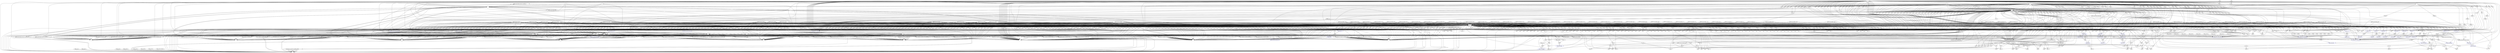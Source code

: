//----------------------------------------------------------------------------//
// Generated by LegUp High-Level Synthesis Tool Version 4.0 (http://legup.org)
// Compiled: Mon Jun  5 16:23:28 2017
// University of Toronto
// For research and academic purposes only. Commercial use is prohibited.
// Please send bugs to: legup@eecg.toronto.edu
// Date: Mon Jun 12 19:49:21 2017
//----------------------------------------------------------------------------//

digraph {
Node0x349dfd0[label="?"];
Node0x3c8dba0[label="0"];
Node0x3c8dba0 -> Node0x349dfd0;
Node0x3cf4020[label="EQ"];
Node0x3cf4020 -> Node0x349dfd0;
Node0x3cf4300[label="EQ"];
Node0x3cf4300 -> Node0x349dfd0;
Node0x3cf45d0[label="EQ"];
Node0x3cf45d0 -> Node0x349dfd0;
Node0x3497f90[label="?"];
Node0x3c8dba0 -> Node0x3497f90;
Node0x3618d70[label="platform_main_begin_memory_controller_en..."];
Node0x3618d70 -> Node0x3497f90;
Node0x3618d70 -> Node0x3497f90;
Node0x3c86cc0[label="crc32_gentab_memory_controller_enable_a"];
Node0x3c86cc0 -> Node0x3497f90;
Node0x3c86cc0 -> Node0x3497f90;
Node0x3c88390[label="func_1_memory_controller_enable_a"];
Node0x3c88390 -> Node0x3497f90;
Node0x3c88390 -> Node0x3497f90;
Node0x3c89ee0[label="transparent_crc_memory_controller_enable..."];
Node0x3c89ee0 -> Node0x3497f90;
Node0x3c89ee0 -> Node0x3497f90;
Node0x3c89ee0 -> Node0x3497f90;
Node0x3c89ee0 -> Node0x3497f90;
Node0x3c89ee0 -> Node0x3497f90;
Node0x3c89ee0 -> Node0x3497f90;
Node0x3c89ee0 -> Node0x3497f90;
Node0x3c89ee0 -> Node0x3497f90;
Node0x3c89ee0 -> Node0x3497f90;
Node0x3c89ee0 -> Node0x3497f90;
Node0x3c89ee0 -> Node0x3497f90;
Node0x3c89ee0 -> Node0x3497f90;
Node0x3c89ee0 -> Node0x3497f90;
Node0x3c89ee0 -> Node0x3497f90;
Node0x3c89ee0 -> Node0x3497f90;
Node0x3c89ee0 -> Node0x3497f90;
Node0x3c89ee0 -> Node0x3497f90;
Node0x3c89ee0 -> Node0x3497f90;
Node0x3c8bcb0[label="platform_main_end_memory_controller_enab..."];
Node0x3c8bcb0 -> Node0x3497f90;
Node0x3c8bcb0 -> Node0x3497f90;
Node0x3c97890[label="1"];
Node0x3c97890 -> Node0x3497f90;
Node0x3c97890 -> Node0x3497f90;
Node0x3c97890 -> Node0x3497f90;
Node0x3c97890 -> Node0x3497f90;
Node0x3c97890 -> Node0x3497f90;
Node0x3c97890 -> Node0x3497f90;
Node0x3c97890 -> Node0x3497f90;
Node0x3c97890 -> Node0x3497f90;
Node0x3c97890 -> Node0x3497f90;
Node0x3c97890 -> Node0x3497f90;
Node0x3cf4a30[label="EQ"];
Node0x3cf4a30 -> Node0x3497f90;
Node0x3cf5930[label="EQ"];
Node0x3cf5930 -> Node0x3497f90;
Node0x3cf5bf0[label="EQ"];
Node0x3cf5bf0 -> Node0x3497f90;
Node0x3cf5eb0[label="EQ"];
Node0x3cf5eb0 -> Node0x3497f90;
Node0x3cf6170[label="EQ"];
Node0x3cf6170 -> Node0x3497f90;
Node0x3cf6430[label="EQ"];
Node0x3cf6430 -> Node0x3497f90;
Node0x3cf66f0[label="EQ"];
Node0x3cf66f0 -> Node0x3497f90;
Node0x3cf69b0[label="EQ"];
Node0x3cf69b0 -> Node0x3497f90;
Node0x3cf6c70[label="EQ"];
Node0x3cf6c70 -> Node0x3497f90;
Node0x3cf6f30[label="EQ"];
Node0x3cf6f30 -> Node0x3497f90;
Node0x3cf71f0[label="EQ"];
Node0x3cf71f0 -> Node0x3497f90;
Node0x3cf74b0[label="EQ"];
Node0x3cf74b0 -> Node0x3497f90;
Node0x3cf7770[label="EQ"];
Node0x3cf7770 -> Node0x3497f90;
Node0x3cf7a30[label="EQ"];
Node0x3cf7a30 -> Node0x3497f90;
Node0x3cf7cf0[label="EQ"];
Node0x3cf7cf0 -> Node0x3497f90;
Node0x3cf7fb0[label="EQ"];
Node0x3cf7fb0 -> Node0x3497f90;
Node0x3cf8270[label="EQ"];
Node0x3cf8270 -> Node0x3497f90;
Node0x3cf8530[label="EQ"];
Node0x3cf8530 -> Node0x3497f90;
Node0x3cf87f0[label="EQ"];
Node0x3cf87f0 -> Node0x3497f90;
Node0x3cf8ab0[label="EQ"];
Node0x3cf8ab0 -> Node0x3497f90;
Node0x3cf8d70[label="EQ"];
Node0x3cf8d70 -> Node0x3497f90;
Node0x3cf9030[label="EQ"];
Node0x3cf9030 -> Node0x3497f90;
Node0x3cf92f0[label="EQ"];
Node0x3cf92f0 -> Node0x3497f90;
Node0x3cf95b0[label="EQ"];
Node0x3cf95b0 -> Node0x3497f90;
Node0x3cf9870[label="EQ"];
Node0x3cf9870 -> Node0x3497f90;
Node0x3cf9b30[label="EQ"];
Node0x3cf9b30 -> Node0x3497f90;
Node0x3cf9df0[label="EQ"];
Node0x3cf9df0 -> Node0x3497f90;
Node0x3cfa0b0[label="EQ"];
Node0x3cfa0b0 -> Node0x3497f90;
Node0x3cf55f0[label="EQ"];
Node0x3cf55f0 -> Node0x3497f90;
Node0x3cfa830[label="EQ"];
Node0x3cfa830 -> Node0x3497f90;
Node0x3cfaaf0[label="EQ"];
Node0x3cfaaf0 -> Node0x3497f90;
Node0x3cfadb0[label="EQ"];
Node0x3cfadb0 -> Node0x3497f90;
Node0x3cfb070[label="EQ"];
Node0x3cfb070 -> Node0x3497f90;
Node0x3cfb330[label="EQ"];
Node0x3cfb330 -> Node0x3497f90;
Node0x3cfb5f0[label="EQ"];
Node0x3cfb5f0 -> Node0x3497f90;
Node0x3cfb8b0[label="EQ"];
Node0x3cfb8b0 -> Node0x3497f90;
Node0x3497fe0[label="?"];
Node0x3c8dba0 -> Node0x3497fe0;
Node0x361bb00[label="platform_main_begin_memory_controller_ad..."];
Node0x361bb00 -> Node0x3497fe0;
Node0x361bb00 -> Node0x3497fe0;
Node0x3c87160[label="crc32_gentab_memory_controller_address_a"];
Node0x3c87160 -> Node0x3497fe0;
Node0x3c87160 -> Node0x3497fe0;
Node0x3c88570[label="func_1_memory_controller_address_a"];
Node0x3c88570 -> Node0x3497fe0;
Node0x3c88570 -> Node0x3497fe0;
Node0x3c8a0c0[label="transparent_crc_memory_controller_addres..."];
Node0x3c8a0c0 -> Node0x3497fe0;
Node0x3c8a0c0 -> Node0x3497fe0;
Node0x3c8a0c0 -> Node0x3497fe0;
Node0x3c8a0c0 -> Node0x3497fe0;
Node0x3c8a0c0 -> Node0x3497fe0;
Node0x3c8a0c0 -> Node0x3497fe0;
Node0x3c8a0c0 -> Node0x3497fe0;
Node0x3c8a0c0 -> Node0x3497fe0;
Node0x3c8a0c0 -> Node0x3497fe0;
Node0x3c8a0c0 -> Node0x3497fe0;
Node0x3c8a0c0 -> Node0x3497fe0;
Node0x3c8a0c0 -> Node0x3497fe0;
Node0x3c8a0c0 -> Node0x3497fe0;
Node0x3c8a0c0 -> Node0x3497fe0;
Node0x3c8a0c0 -> Node0x3497fe0;
Node0x3c8a0c0 -> Node0x3497fe0;
Node0x3c8a0c0 -> Node0x3497fe0;
Node0x3c8a0c0 -> Node0x3497fe0;
Node0x3c8be90[label="platform_main_end_memory_controller_addr..."];
Node0x3c8be90 -> Node0x3497fe0;
Node0x3c8be90 -> Node0x3497fe0;
Node0x3cfbd10[label="`TAG_g_g_2_a"];
Node0x3cfbd10 -> Node0x3497fe0;
Node0x3cfc710[label="`TAG_g_g_6_a"];
Node0x3cfc710 -> Node0x3497fe0;
Node0x3cfc910[label="main_11_scevgep2",color=blue];
Node0x3cfc910 -> Node0x3497fe0;
Node0x3cfdd30[label="`TAG_g_g_8_a"];
Node0x3cfdd30 -> Node0x3497fe0;
Node0x3cfdf10[label="`TAG_g_g_40_a"];
Node0x3cfdf10 -> Node0x3497fe0;
Node0x3cfe110[label="main_28_scevgep",color=blue];
Node0x3cfe110 -> Node0x3497fe0;
Node0x3cfefa0[label="`TAG_g_g_55_a"];
Node0x3cfefa0 -> Node0x3497fe0;
Node0x3cff180[label="`TAG_g_g_64_a"];
Node0x3cff180 -> Node0x3497fe0;
Node0x3cff380[label="`TAG_g_g_78_a"];
Node0x3cff380 -> Node0x3497fe0;
Node0x3cff580[label="`TAG_g_crc32_context_a"];
Node0x3cff580 -> Node0x3497fe0;
Node0x3cff780[label="EQ"];
Node0x3cff780 -> Node0x3497fe0;
Node0x3cffa60[label="EQ"];
Node0x3cffa60 -> Node0x3497fe0;
Node0x3cffd20[label="EQ"];
Node0x3cffd20 -> Node0x3497fe0;
Node0x3cfffe0[label="EQ"];
Node0x3cfffe0 -> Node0x3497fe0;
Node0x3d002a0[label="EQ"];
Node0x3d002a0 -> Node0x3497fe0;
Node0x3d00560[label="EQ"];
Node0x3d00560 -> Node0x3497fe0;
Node0x3d00820[label="EQ"];
Node0x3d00820 -> Node0x3497fe0;
Node0x3d00ae0[label="EQ"];
Node0x3d00ae0 -> Node0x3497fe0;
Node0x3d00da0[label="EQ"];
Node0x3d00da0 -> Node0x3497fe0;
Node0x3d01060[label="EQ"];
Node0x3d01060 -> Node0x3497fe0;
Node0x3d01320[label="EQ"];
Node0x3d01320 -> Node0x3497fe0;
Node0x3d015e0[label="EQ"];
Node0x3d015e0 -> Node0x3497fe0;
Node0x3d018a0[label="EQ"];
Node0x3d018a0 -> Node0x3497fe0;
Node0x3d01b60[label="EQ"];
Node0x3d01b60 -> Node0x3497fe0;
Node0x3d01e20[label="EQ"];
Node0x3d01e20 -> Node0x3497fe0;
Node0x3d020e0[label="EQ"];
Node0x3d020e0 -> Node0x3497fe0;
Node0x3d023a0[label="EQ"];
Node0x3d023a0 -> Node0x3497fe0;
Node0x3d02660[label="EQ"];
Node0x3d02660 -> Node0x3497fe0;
Node0x3d02920[label="EQ"];
Node0x3d02920 -> Node0x3497fe0;
Node0x3d02be0[label="EQ"];
Node0x3d02be0 -> Node0x3497fe0;
Node0x3d02ea0[label="EQ"];
Node0x3d02ea0 -> Node0x3497fe0;
Node0x3d03160[label="EQ"];
Node0x3d03160 -> Node0x3497fe0;
Node0x3d03420[label="EQ"];
Node0x3d03420 -> Node0x3497fe0;
Node0x3d036e0[label="EQ"];
Node0x3d036e0 -> Node0x3497fe0;
Node0x3d039a0[label="EQ"];
Node0x3d039a0 -> Node0x3497fe0;
Node0x3d03c60[label="EQ"];
Node0x3d03c60 -> Node0x3497fe0;
Node0x3d03f20[label="EQ"];
Node0x3d03f20 -> Node0x3497fe0;
Node0x3d041e0[label="EQ"];
Node0x3d041e0 -> Node0x3497fe0;
Node0x3cfe3f0[label="EQ"];
Node0x3cfe3f0 -> Node0x3497fe0;
Node0x3d04960[label="EQ"];
Node0x3d04960 -> Node0x3497fe0;
Node0x3d04c20[label="EQ"];
Node0x3d04c20 -> Node0x3497fe0;
Node0x3d04ee0[label="EQ"];
Node0x3d04ee0 -> Node0x3497fe0;
Node0x3d051a0[label="EQ"];
Node0x3d051a0 -> Node0x3497fe0;
Node0x3d05460[label="EQ"];
Node0x3d05460 -> Node0x3497fe0;
Node0x3d05720[label="EQ"];
Node0x3d05720 -> Node0x3497fe0;
Node0x3d059e0[label="EQ"];
Node0x3d059e0 -> Node0x3497fe0;
Node0x3081f40[label="?"];
Node0x3c8dba0 -> Node0x3081f40;
Node0x361c060[label="platform_main_begin_memory_controller_wr..."];
Node0x361c060 -> Node0x3081f40;
Node0x361c060 -> Node0x3081f40;
Node0x3c87280[label="crc32_gentab_memory_controller_write_ena..."];
Node0x3c87280 -> Node0x3081f40;
Node0x3c87280 -> Node0x3081f40;
Node0x3c88710[label="func_1_memory_controller_write_enable_a"];
Node0x3c88710 -> Node0x3081f40;
Node0x3c88710 -> Node0x3081f40;
Node0x3c8a260[label="transparent_crc_memory_controller_write_..."];
Node0x3c8a260 -> Node0x3081f40;
Node0x3c8a260 -> Node0x3081f40;
Node0x3c8a260 -> Node0x3081f40;
Node0x3c8a260 -> Node0x3081f40;
Node0x3c8a260 -> Node0x3081f40;
Node0x3c8a260 -> Node0x3081f40;
Node0x3c8a260 -> Node0x3081f40;
Node0x3c8a260 -> Node0x3081f40;
Node0x3c8a260 -> Node0x3081f40;
Node0x3c8a260 -> Node0x3081f40;
Node0x3c8a260 -> Node0x3081f40;
Node0x3c8a260 -> Node0x3081f40;
Node0x3c8a260 -> Node0x3081f40;
Node0x3c8a260 -> Node0x3081f40;
Node0x3c8a260 -> Node0x3081f40;
Node0x3c8a260 -> Node0x3081f40;
Node0x3c8a260 -> Node0x3081f40;
Node0x3c8a260 -> Node0x3081f40;
Node0x3c8c030[label="platform_main_end_memory_controller_writ..."];
Node0x3c8c030 -> Node0x3081f40;
Node0x3c8c030 -> Node0x3081f40;
Node0x3c8dba0 -> Node0x3081f40;
Node0x3c8dba0 -> Node0x3081f40;
Node0x3c8dba0 -> Node0x3081f40;
Node0x3c8dba0 -> Node0x3081f40;
Node0x3c8dba0 -> Node0x3081f40;
Node0x3c8dba0 -> Node0x3081f40;
Node0x3c8dba0 -> Node0x3081f40;
Node0x3c8dba0 -> Node0x3081f40;
Node0x3c8dba0 -> Node0x3081f40;
Node0x3c8dba0 -> Node0x3081f40;
Node0x3d05e40[label="EQ"];
Node0x3d05e40 -> Node0x3081f40;
Node0x3d06d40[label="EQ"];
Node0x3d06d40 -> Node0x3081f40;
Node0x3d07000[label="EQ"];
Node0x3d07000 -> Node0x3081f40;
Node0x3d072c0[label="EQ"];
Node0x3d072c0 -> Node0x3081f40;
Node0x3d07580[label="EQ"];
Node0x3d07580 -> Node0x3081f40;
Node0x3d07840[label="EQ"];
Node0x3d07840 -> Node0x3081f40;
Node0x3d07b00[label="EQ"];
Node0x3d07b00 -> Node0x3081f40;
Node0x3d07dc0[label="EQ"];
Node0x3d07dc0 -> Node0x3081f40;
Node0x3d08080[label="EQ"];
Node0x3d08080 -> Node0x3081f40;
Node0x3d08340[label="EQ"];
Node0x3d08340 -> Node0x3081f40;
Node0x3d08600[label="EQ"];
Node0x3d08600 -> Node0x3081f40;
Node0x3d088c0[label="EQ"];
Node0x3d088c0 -> Node0x3081f40;
Node0x3d08b80[label="EQ"];
Node0x3d08b80 -> Node0x3081f40;
Node0x3d08e40[label="EQ"];
Node0x3d08e40 -> Node0x3081f40;
Node0x3d09100[label="EQ"];
Node0x3d09100 -> Node0x3081f40;
Node0x3d093c0[label="EQ"];
Node0x3d093c0 -> Node0x3081f40;
Node0x3d09680[label="EQ"];
Node0x3d09680 -> Node0x3081f40;
Node0x3d09940[label="EQ"];
Node0x3d09940 -> Node0x3081f40;
Node0x3d09c00[label="EQ"];
Node0x3d09c00 -> Node0x3081f40;
Node0x3d09ec0[label="EQ"];
Node0x3d09ec0 -> Node0x3081f40;
Node0x3d0a180[label="EQ"];
Node0x3d0a180 -> Node0x3081f40;
Node0x3d0a440[label="EQ"];
Node0x3d0a440 -> Node0x3081f40;
Node0x3d0a700[label="EQ"];
Node0x3d0a700 -> Node0x3081f40;
Node0x3d0a9c0[label="EQ"];
Node0x3d0a9c0 -> Node0x3081f40;
Node0x3d0ac80[label="EQ"];
Node0x3d0ac80 -> Node0x3081f40;
Node0x3d0af40[label="EQ"];
Node0x3d0af40 -> Node0x3081f40;
Node0x3d0b200[label="EQ"];
Node0x3d0b200 -> Node0x3081f40;
Node0x3d0b4c0[label="EQ"];
Node0x3d0b4c0 -> Node0x3081f40;
Node0x3d06a00[label="EQ"];
Node0x3d06a00 -> Node0x3081f40;
Node0x3d0bc40[label="EQ"];
Node0x3d0bc40 -> Node0x3081f40;
Node0x3d0bf00[label="EQ"];
Node0x3d0bf00 -> Node0x3081f40;
Node0x3d0c1c0[label="EQ"];
Node0x3d0c1c0 -> Node0x3081f40;
Node0x3d0c480[label="EQ"];
Node0x3d0c480 -> Node0x3081f40;
Node0x3d0c740[label="EQ"];
Node0x3d0c740 -> Node0x3081f40;
Node0x3d0ca00[label="EQ"];
Node0x3d0ca00 -> Node0x3081f40;
Node0x3d0ccc0[label="EQ"];
Node0x3d0ccc0 -> Node0x3081f40;
Node0x3081f90[label="?"];
Node0x3c8dba0 -> Node0x3081f90;
Node0x361f480[label="platform_main_begin_memory_controller_in..."];
Node0x361f480 -> Node0x3081f90;
Node0x361f480 -> Node0x3081f90;
Node0x3c873a0[label="crc32_gentab_memory_controller_in_a"];
Node0x3c873a0 -> Node0x3081f90;
Node0x3c873a0 -> Node0x3081f90;
Node0x3c888b0[label="func_1_memory_controller_in_a"];
Node0x3c888b0 -> Node0x3081f90;
Node0x3c888b0 -> Node0x3081f90;
Node0x3c8a400[label="transparent_crc_memory_controller_in_a"];
Node0x3c8a400 -> Node0x3081f90;
Node0x3c8a400 -> Node0x3081f90;
Node0x3c8a400 -> Node0x3081f90;
Node0x3c8a400 -> Node0x3081f90;
Node0x3c8a400 -> Node0x3081f90;
Node0x3c8a400 -> Node0x3081f90;
Node0x3c8a400 -> Node0x3081f90;
Node0x3c8a400 -> Node0x3081f90;
Node0x3c8a400 -> Node0x3081f90;
Node0x3c8a400 -> Node0x3081f90;
Node0x3c8a400 -> Node0x3081f90;
Node0x3c8a400 -> Node0x3081f90;
Node0x3c8a400 -> Node0x3081f90;
Node0x3c8a400 -> Node0x3081f90;
Node0x3c8a400 -> Node0x3081f90;
Node0x3c8a400 -> Node0x3081f90;
Node0x3c8a400 -> Node0x3081f90;
Node0x3c8a400 -> Node0x3081f90;
Node0x3c8c1d0[label="platform_main_end_memory_controller_in_a"];
Node0x3c8c1d0 -> Node0x3081f90;
Node0x3c8c1d0 -> Node0x3081f90;
Node0x3d0d120[label="EQ"];
Node0x3d0d120 -> Node0x3081f90;
Node0x3d0dc00[label="EQ"];
Node0x3d0dc00 -> Node0x3081f90;
Node0x3d0dec0[label="EQ"];
Node0x3d0dec0 -> Node0x3081f90;
Node0x3d0e180[label="EQ"];
Node0x3d0e180 -> Node0x3081f90;
Node0x3d0e440[label="EQ"];
Node0x3d0e440 -> Node0x3081f90;
Node0x3d0e700[label="EQ"];
Node0x3d0e700 -> Node0x3081f90;
Node0x3d0ead0[label="EQ"];
Node0x3d0ead0 -> Node0x3081f90;
Node0x3d0ed90[label="EQ"];
Node0x3d0ed90 -> Node0x3081f90;
Node0x3d0f050[label="EQ"];
Node0x3d0f050 -> Node0x3081f90;
Node0x3d0f310[label="EQ"];
Node0x3d0f310 -> Node0x3081f90;
Node0x3d0f5d0[label="EQ"];
Node0x3d0f5d0 -> Node0x3081f90;
Node0x3d0f890[label="EQ"];
Node0x3d0f890 -> Node0x3081f90;
Node0x3d0fb50[label="EQ"];
Node0x3d0fb50 -> Node0x3081f90;
Node0x3d0fe10[label="EQ"];
Node0x3d0fe10 -> Node0x3081f90;
Node0x3d100d0[label="EQ"];
Node0x3d100d0 -> Node0x3081f90;
Node0x3d10390[label="EQ"];
Node0x3d10390 -> Node0x3081f90;
Node0x3d10650[label="EQ"];
Node0x3d10650 -> Node0x3081f90;
Node0x3d10910[label="EQ"];
Node0x3d10910 -> Node0x3081f90;
Node0x3d10bd0[label="EQ"];
Node0x3d10bd0 -> Node0x3081f90;
Node0x3d10e90[label="EQ"];
Node0x3d10e90 -> Node0x3081f90;
Node0x3d11150[label="EQ"];
Node0x3d11150 -> Node0x3081f90;
Node0x3d11410[label="EQ"];
Node0x3d11410 -> Node0x3081f90;
Node0x3d116d0[label="EQ"];
Node0x3d116d0 -> Node0x3081f90;
Node0x3d11990[label="EQ"];
Node0x3d11990 -> Node0x3081f90;
Node0x3d11c50[label="EQ"];
Node0x3d11c50 -> Node0x3081f90;
Node0x3d11f10[label="EQ"];
Node0x3d11f10 -> Node0x3081f90;
Node0x30823f0[label="?"];
Node0x3c8dba0 -> Node0x30823f0;
Node0x3622800[label="platform_main_begin_memory_controller_si..."];
Node0x3622800 -> Node0x30823f0;
Node0x3622800 -> Node0x30823f0;
Node0x3c87510[label="crc32_gentab_memory_controller_size_a"];
Node0x3c87510 -> Node0x30823f0;
Node0x3c87510 -> Node0x30823f0;
Node0x3c88ac0[label="func_1_memory_controller_size_a"];
Node0x3c88ac0 -> Node0x30823f0;
Node0x3c88ac0 -> Node0x30823f0;
Node0x3c8a610[label="transparent_crc_memory_controller_size_a"];
Node0x3c8a610 -> Node0x30823f0;
Node0x3c8a610 -> Node0x30823f0;
Node0x3c8a610 -> Node0x30823f0;
Node0x3c8a610 -> Node0x30823f0;
Node0x3c8a610 -> Node0x30823f0;
Node0x3c8a610 -> Node0x30823f0;
Node0x3c8a610 -> Node0x30823f0;
Node0x3c8a610 -> Node0x30823f0;
Node0x3c8a610 -> Node0x30823f0;
Node0x3c8a610 -> Node0x30823f0;
Node0x3c8a610 -> Node0x30823f0;
Node0x3c8a610 -> Node0x30823f0;
Node0x3c8a610 -> Node0x30823f0;
Node0x3c8a610 -> Node0x30823f0;
Node0x3c8a610 -> Node0x30823f0;
Node0x3c8a610 -> Node0x30823f0;
Node0x3c8a610 -> Node0x30823f0;
Node0x3c8a610 -> Node0x30823f0;
Node0x3c8c3e0[label="platform_main_end_memory_controller_size..."];
Node0x3c8c3e0 -> Node0x30823f0;
Node0x3c8c3e0 -> Node0x30823f0;
Node0x3d12370[label="2"];
Node0x3d12370 -> Node0x30823f0;
Node0x3d12d70[label="2"];
Node0x3d12d70 -> Node0x30823f0;
Node0x3d12f70[label="2"];
Node0x3d12f70 -> Node0x30823f0;
Node0x3d13170[label="1"];
Node0x3d13170 -> Node0x30823f0;
Node0x3d13370[label="0"];
Node0x3d13370 -> Node0x30823f0;
Node0x3d13570[label="2"];
Node0x3d13570 -> Node0x30823f0;
Node0x3d138a0[label="0"];
Node0x3d138a0 -> Node0x30823f0;
Node0x3d13a70[label="2"];
Node0x3d13a70 -> Node0x30823f0;
Node0x3d13c70[label="1"];
Node0x3d13c70 -> Node0x30823f0;
Node0x3d13e70[label="2"];
Node0x3d13e70 -> Node0x30823f0;
Node0x3d14070[label="EQ"];
Node0x3d14070 -> Node0x30823f0;
Node0x3d14350[label="EQ"];
Node0x3d14350 -> Node0x30823f0;
Node0x3d14610[label="EQ"];
Node0x3d14610 -> Node0x30823f0;
Node0x3d148d0[label="EQ"];
Node0x3d148d0 -> Node0x30823f0;
Node0x3d14b90[label="EQ"];
Node0x3d14b90 -> Node0x30823f0;
Node0x3d14e50[label="EQ"];
Node0x3d14e50 -> Node0x30823f0;
Node0x3d15110[label="EQ"];
Node0x3d15110 -> Node0x30823f0;
Node0x3d153d0[label="EQ"];
Node0x3d153d0 -> Node0x30823f0;
Node0x3d15690[label="EQ"];
Node0x3d15690 -> Node0x30823f0;
Node0x3d15950[label="EQ"];
Node0x3d15950 -> Node0x30823f0;
Node0x3d15c10[label="EQ"];
Node0x3d15c10 -> Node0x30823f0;
Node0x3d15ed0[label="EQ"];
Node0x3d15ed0 -> Node0x30823f0;
Node0x3d16190[label="EQ"];
Node0x3d16190 -> Node0x30823f0;
Node0x3d16450[label="EQ"];
Node0x3d16450 -> Node0x30823f0;
Node0x3d16710[label="EQ"];
Node0x3d16710 -> Node0x30823f0;
Node0x3d169d0[label="EQ"];
Node0x3d169d0 -> Node0x30823f0;
Node0x3d16c90[label="EQ"];
Node0x3d16c90 -> Node0x30823f0;
Node0x3d16f50[label="EQ"];
Node0x3d16f50 -> Node0x30823f0;
Node0x3d17210[label="EQ"];
Node0x3d17210 -> Node0x30823f0;
Node0x3d174d0[label="EQ"];
Node0x3d174d0 -> Node0x30823f0;
Node0x3d17790[label="EQ"];
Node0x3d17790 -> Node0x30823f0;
Node0x3d17a50[label="EQ"];
Node0x3d17a50 -> Node0x30823f0;
Node0x3d17d10[label="EQ"];
Node0x3d17d10 -> Node0x30823f0;
Node0x3d17fd0[label="EQ"];
Node0x3d17fd0 -> Node0x30823f0;
Node0x3d18290[label="EQ"];
Node0x3d18290 -> Node0x30823f0;
Node0x3d18550[label="EQ"];
Node0x3d18550 -> Node0x30823f0;
Node0x3d18810[label="EQ"];
Node0x3d18810 -> Node0x30823f0;
Node0x3d18ad0[label="EQ"];
Node0x3d18ad0 -> Node0x30823f0;
Node0x3d13850[label="EQ"];
Node0x3d13850 -> Node0x30823f0;
Node0x3d19250[label="EQ"];
Node0x3d19250 -> Node0x30823f0;
Node0x3d19510[label="EQ"];
Node0x3d19510 -> Node0x30823f0;
Node0x3d197d0[label="EQ"];
Node0x3d197d0 -> Node0x30823f0;
Node0x3d19a90[label="EQ"];
Node0x3d19a90 -> Node0x30823f0;
Node0x3d19d50[label="EQ"];
Node0x3d19d50 -> Node0x30823f0;
Node0x3d1a010[label="EQ"];
Node0x3d1a010 -> Node0x30823f0;
Node0x3d1a2d0[label="EQ"];
Node0x3d1a2d0 -> Node0x30823f0;
Node0x3082890[label="?"];
Node0x3c8dba0 -> Node0x3082890;
Node0x3627560[label="platform_main_begin_memory_controller_en..."];
Node0x3627560 -> Node0x3082890;
Node0x3627560 -> Node0x3082890;
Node0x3634760[label="crc32_gentab_memory_controller_enable_b"];
Node0x3634760 -> Node0x3082890;
Node0x3634760 -> Node0x3082890;
Node0x3c88ce0[label="func_1_memory_controller_enable_b"];
Node0x3c88ce0 -> Node0x3082890;
Node0x3c88ce0 -> Node0x3082890;
Node0x3c8a830[label="transparent_crc_memory_controller_enable..."];
Node0x3c8a830 -> Node0x3082890;
Node0x3c8a830 -> Node0x3082890;
Node0x3c8a830 -> Node0x3082890;
Node0x3c8a830 -> Node0x3082890;
Node0x3c8a830 -> Node0x3082890;
Node0x3c8a830 -> Node0x3082890;
Node0x3c8a830 -> Node0x3082890;
Node0x3c8a830 -> Node0x3082890;
Node0x3c8a830 -> Node0x3082890;
Node0x3c8a830 -> Node0x3082890;
Node0x3c8a830 -> Node0x3082890;
Node0x3c8a830 -> Node0x3082890;
Node0x3c8a830 -> Node0x3082890;
Node0x3c8a830 -> Node0x3082890;
Node0x3c8a830 -> Node0x3082890;
Node0x3c8a830 -> Node0x3082890;
Node0x3c8a830 -> Node0x3082890;
Node0x3c8a830 -> Node0x3082890;
Node0x3c8c600[label="platform_main_end_memory_controller_enab..."];
Node0x3c8c600 -> Node0x3082890;
Node0x3c8c600 -> Node0x3082890;
Node0x3d1a730[label="EQ"];
Node0x3d1a730 -> Node0x3082890;
Node0x3d1b210[label="EQ"];
Node0x3d1b210 -> Node0x3082890;
Node0x3d1b4d0[label="EQ"];
Node0x3d1b4d0 -> Node0x3082890;
Node0x3d1b790[label="EQ"];
Node0x3d1b790 -> Node0x3082890;
Node0x3d1ba50[label="EQ"];
Node0x3d1ba50 -> Node0x3082890;
Node0x3d1bd10[label="EQ"];
Node0x3d1bd10 -> Node0x3082890;
Node0x3d1c0e0[label="EQ"];
Node0x3d1c0e0 -> Node0x3082890;
Node0x3d1c3a0[label="EQ"];
Node0x3d1c3a0 -> Node0x3082890;
Node0x3d1c660[label="EQ"];
Node0x3d1c660 -> Node0x3082890;
Node0x3d1c920[label="EQ"];
Node0x3d1c920 -> Node0x3082890;
Node0x3d1cbe0[label="EQ"];
Node0x3d1cbe0 -> Node0x3082890;
Node0x3d1cea0[label="EQ"];
Node0x3d1cea0 -> Node0x3082890;
Node0x3d1d160[label="EQ"];
Node0x3d1d160 -> Node0x3082890;
Node0x3d1d420[label="EQ"];
Node0x3d1d420 -> Node0x3082890;
Node0x3d1d6e0[label="EQ"];
Node0x3d1d6e0 -> Node0x3082890;
Node0x3d1d9a0[label="EQ"];
Node0x3d1d9a0 -> Node0x3082890;
Node0x3d1dc60[label="EQ"];
Node0x3d1dc60 -> Node0x3082890;
Node0x3d1df20[label="EQ"];
Node0x3d1df20 -> Node0x3082890;
Node0x3d1e1e0[label="EQ"];
Node0x3d1e1e0 -> Node0x3082890;
Node0x3d1e4a0[label="EQ"];
Node0x3d1e4a0 -> Node0x3082890;
Node0x3d1e760[label="EQ"];
Node0x3d1e760 -> Node0x3082890;
Node0x3d1ea20[label="EQ"];
Node0x3d1ea20 -> Node0x3082890;
Node0x3d1ece0[label="EQ"];
Node0x3d1ece0 -> Node0x3082890;
Node0x3d1efa0[label="EQ"];
Node0x3d1efa0 -> Node0x3082890;
Node0x3d1f260[label="EQ"];
Node0x3d1f260 -> Node0x3082890;
Node0x3d1f520[label="EQ"];
Node0x3d1f520 -> Node0x3082890;
Node0x3082ce0[label="?"];
Node0x3c8dba0 -> Node0x3082ce0;
Node0x36299a0[label="platform_main_begin_memory_controller_ad..."];
Node0x36299a0 -> Node0x3082ce0;
Node0x36299a0 -> Node0x3082ce0;
Node0x3c87850[label="crc32_gentab_memory_controller_address_b"];
Node0x3c87850 -> Node0x3082ce0;
Node0x3c87850 -> Node0x3082ce0;
Node0x3c88ea0[label="func_1_memory_controller_address_b"];
Node0x3c88ea0 -> Node0x3082ce0;
Node0x3c88ea0 -> Node0x3082ce0;
Node0x3c8a9f0[label="transparent_crc_memory_controller_addres..."];
Node0x3c8a9f0 -> Node0x3082ce0;
Node0x3c8a9f0 -> Node0x3082ce0;
Node0x3c8a9f0 -> Node0x3082ce0;
Node0x3c8a9f0 -> Node0x3082ce0;
Node0x3c8a9f0 -> Node0x3082ce0;
Node0x3c8a9f0 -> Node0x3082ce0;
Node0x3c8a9f0 -> Node0x3082ce0;
Node0x3c8a9f0 -> Node0x3082ce0;
Node0x3c8a9f0 -> Node0x3082ce0;
Node0x3c8a9f0 -> Node0x3082ce0;
Node0x3c8a9f0 -> Node0x3082ce0;
Node0x3c8a9f0 -> Node0x3082ce0;
Node0x3c8a9f0 -> Node0x3082ce0;
Node0x3c8a9f0 -> Node0x3082ce0;
Node0x3c8a9f0 -> Node0x3082ce0;
Node0x3c8a9f0 -> Node0x3082ce0;
Node0x3c8a9f0 -> Node0x3082ce0;
Node0x3c8a9f0 -> Node0x3082ce0;
Node0x3c8c7c0[label="platform_main_end_memory_controller_addr..."];
Node0x3c8c7c0 -> Node0x3082ce0;
Node0x3c8c7c0 -> Node0x3082ce0;
Node0x3d1f980[label="EQ"];
Node0x3d1f980 -> Node0x3082ce0;
Node0x3d20460[label="EQ"];
Node0x3d20460 -> Node0x3082ce0;
Node0x3d20720[label="EQ"];
Node0x3d20720 -> Node0x3082ce0;
Node0x3d209e0[label="EQ"];
Node0x3d209e0 -> Node0x3082ce0;
Node0x3d20ca0[label="EQ"];
Node0x3d20ca0 -> Node0x3082ce0;
Node0x3d20f60[label="EQ"];
Node0x3d20f60 -> Node0x3082ce0;
Node0x3d21330[label="EQ"];
Node0x3d21330 -> Node0x3082ce0;
Node0x3d215f0[label="EQ"];
Node0x3d215f0 -> Node0x3082ce0;
Node0x3d218b0[label="EQ"];
Node0x3d218b0 -> Node0x3082ce0;
Node0x3d21b70[label="EQ"];
Node0x3d21b70 -> Node0x3082ce0;
Node0x3d21e30[label="EQ"];
Node0x3d21e30 -> Node0x3082ce0;
Node0x3d220f0[label="EQ"];
Node0x3d220f0 -> Node0x3082ce0;
Node0x3d223b0[label="EQ"];
Node0x3d223b0 -> Node0x3082ce0;
Node0x3d22670[label="EQ"];
Node0x3d22670 -> Node0x3082ce0;
Node0x3d22930[label="EQ"];
Node0x3d22930 -> Node0x3082ce0;
Node0x3d22bf0[label="EQ"];
Node0x3d22bf0 -> Node0x3082ce0;
Node0x3d22eb0[label="EQ"];
Node0x3d22eb0 -> Node0x3082ce0;
Node0x3d23170[label="EQ"];
Node0x3d23170 -> Node0x3082ce0;
Node0x3d23430[label="EQ"];
Node0x3d23430 -> Node0x3082ce0;
Node0x3d236f0[label="EQ"];
Node0x3d236f0 -> Node0x3082ce0;
Node0x3d239b0[label="EQ"];
Node0x3d239b0 -> Node0x3082ce0;
Node0x3d23c70[label="EQ"];
Node0x3d23c70 -> Node0x3082ce0;
Node0x3d23f30[label="EQ"];
Node0x3d23f30 -> Node0x3082ce0;
Node0x3d241f0[label="EQ"];
Node0x3d241f0 -> Node0x3082ce0;
Node0x3d244b0[label="EQ"];
Node0x3d244b0 -> Node0x3082ce0;
Node0x3d24770[label="EQ"];
Node0x3d24770 -> Node0x3082ce0;
Node0x3082d30[label="?"];
Node0x3c8dba0 -> Node0x3082d30;
Node0x362d4f0[label="platform_main_begin_memory_controller_wr..."];
Node0x362d4f0 -> Node0x3082d30;
Node0x362d4f0 -> Node0x3082d30;
Node0x3c87970[label="crc32_gentab_memory_controller_write_ena..."];
Node0x3c87970 -> Node0x3082d30;
Node0x3c87970 -> Node0x3082d30;
Node0x3c89060[label="func_1_memory_controller_write_enable_b"];
Node0x3c89060 -> Node0x3082d30;
Node0x3c89060 -> Node0x3082d30;
Node0x3c8abb0[label="transparent_crc_memory_controller_write_..."];
Node0x3c8abb0 -> Node0x3082d30;
Node0x3c8abb0 -> Node0x3082d30;
Node0x3c8abb0 -> Node0x3082d30;
Node0x3c8abb0 -> Node0x3082d30;
Node0x3c8abb0 -> Node0x3082d30;
Node0x3c8abb0 -> Node0x3082d30;
Node0x3c8abb0 -> Node0x3082d30;
Node0x3c8abb0 -> Node0x3082d30;
Node0x3c8abb0 -> Node0x3082d30;
Node0x3c8abb0 -> Node0x3082d30;
Node0x3c8abb0 -> Node0x3082d30;
Node0x3c8abb0 -> Node0x3082d30;
Node0x3c8abb0 -> Node0x3082d30;
Node0x3c8abb0 -> Node0x3082d30;
Node0x3c8abb0 -> Node0x3082d30;
Node0x3c8abb0 -> Node0x3082d30;
Node0x3c8abb0 -> Node0x3082d30;
Node0x3c8abb0 -> Node0x3082d30;
Node0x3c8c980[label="platform_main_end_memory_controller_writ..."];
Node0x3c8c980 -> Node0x3082d30;
Node0x3c8c980 -> Node0x3082d30;
Node0x3d24bd0[label="EQ"];
Node0x3d24bd0 -> Node0x3082d30;
Node0x3d256b0[label="EQ"];
Node0x3d256b0 -> Node0x3082d30;
Node0x3d25970[label="EQ"];
Node0x3d25970 -> Node0x3082d30;
Node0x3d25c30[label="EQ"];
Node0x3d25c30 -> Node0x3082d30;
Node0x3d25ef0[label="EQ"];
Node0x3d25ef0 -> Node0x3082d30;
Node0x3d261b0[label="EQ"];
Node0x3d261b0 -> Node0x3082d30;
Node0x3d26580[label="EQ"];
Node0x3d26580 -> Node0x3082d30;
Node0x3d26840[label="EQ"];
Node0x3d26840 -> Node0x3082d30;
Node0x3d26b00[label="EQ"];
Node0x3d26b00 -> Node0x3082d30;
Node0x3d26dc0[label="EQ"];
Node0x3d26dc0 -> Node0x3082d30;
Node0x3d27080[label="EQ"];
Node0x3d27080 -> Node0x3082d30;
Node0x3d27340[label="EQ"];
Node0x3d27340 -> Node0x3082d30;
Node0x3d27600[label="EQ"];
Node0x3d27600 -> Node0x3082d30;
Node0x3d278c0[label="EQ"];
Node0x3d278c0 -> Node0x3082d30;
Node0x3d27b80[label="EQ"];
Node0x3d27b80 -> Node0x3082d30;
Node0x3d27e40[label="EQ"];
Node0x3d27e40 -> Node0x3082d30;
Node0x3d28100[label="EQ"];
Node0x3d28100 -> Node0x3082d30;
Node0x3d283c0[label="EQ"];
Node0x3d283c0 -> Node0x3082d30;
Node0x3d28680[label="EQ"];
Node0x3d28680 -> Node0x3082d30;
Node0x3d28940[label="EQ"];
Node0x3d28940 -> Node0x3082d30;
Node0x3d28c00[label="EQ"];
Node0x3d28c00 -> Node0x3082d30;
Node0x3d28ec0[label="EQ"];
Node0x3d28ec0 -> Node0x3082d30;
Node0x3d29180[label="EQ"];
Node0x3d29180 -> Node0x3082d30;
Node0x3d29440[label="EQ"];
Node0x3d29440 -> Node0x3082d30;
Node0x3d29700[label="EQ"];
Node0x3d29700 -> Node0x3082d30;
Node0x3d299c0[label="EQ"];
Node0x3d299c0 -> Node0x3082d30;
Node0x30823a0[label="?"];
Node0x3c8dba0 -> Node0x30823a0;
Node0x36227b0[label="platform_main_begin_memory_controller_in..."];
Node0x36227b0 -> Node0x30823a0;
Node0x36227b0 -> Node0x30823a0;
Node0x3c874c0[label="crc32_gentab_memory_controller_in_b"];
Node0x3c874c0 -> Node0x30823a0;
Node0x3c874c0 -> Node0x30823a0;
Node0x3c88a70[label="func_1_memory_controller_in_b"];
Node0x3c88a70 -> Node0x30823a0;
Node0x3c88a70 -> Node0x30823a0;
Node0x3c8a5c0[label="transparent_crc_memory_controller_in_b"];
Node0x3c8a5c0 -> Node0x30823a0;
Node0x3c8a5c0 -> Node0x30823a0;
Node0x3c8a5c0 -> Node0x30823a0;
Node0x3c8a5c0 -> Node0x30823a0;
Node0x3c8a5c0 -> Node0x30823a0;
Node0x3c8a5c0 -> Node0x30823a0;
Node0x3c8a5c0 -> Node0x30823a0;
Node0x3c8a5c0 -> Node0x30823a0;
Node0x3c8a5c0 -> Node0x30823a0;
Node0x3c8a5c0 -> Node0x30823a0;
Node0x3c8a5c0 -> Node0x30823a0;
Node0x3c8a5c0 -> Node0x30823a0;
Node0x3c8a5c0 -> Node0x30823a0;
Node0x3c8a5c0 -> Node0x30823a0;
Node0x3c8a5c0 -> Node0x30823a0;
Node0x3c8a5c0 -> Node0x30823a0;
Node0x3c8a5c0 -> Node0x30823a0;
Node0x3c8a5c0 -> Node0x30823a0;
Node0x3c8c390[label="platform_main_end_memory_controller_in_b"];
Node0x3c8c390 -> Node0x30823a0;
Node0x3c8c390 -> Node0x30823a0;
Node0x3d29e20[label="EQ"];
Node0x3d29e20 -> Node0x30823a0;
Node0x3d2a900[label="EQ"];
Node0x3d2a900 -> Node0x30823a0;
Node0x3d2abc0[label="EQ"];
Node0x3d2abc0 -> Node0x30823a0;
Node0x3d2ae80[label="EQ"];
Node0x3d2ae80 -> Node0x30823a0;
Node0x3d2b140[label="EQ"];
Node0x3d2b140 -> Node0x30823a0;
Node0x3d2b400[label="EQ"];
Node0x3d2b400 -> Node0x30823a0;
Node0x3d2b7d0[label="EQ"];
Node0x3d2b7d0 -> Node0x30823a0;
Node0x3d2ba90[label="EQ"];
Node0x3d2ba90 -> Node0x30823a0;
Node0x3d2bd50[label="EQ"];
Node0x3d2bd50 -> Node0x30823a0;
Node0x3d2c010[label="EQ"];
Node0x3d2c010 -> Node0x30823a0;
Node0x3d2c2d0[label="EQ"];
Node0x3d2c2d0 -> Node0x30823a0;
Node0x3d2c590[label="EQ"];
Node0x3d2c590 -> Node0x30823a0;
Node0x3d2c850[label="EQ"];
Node0x3d2c850 -> Node0x30823a0;
Node0x3d2cb10[label="EQ"];
Node0x3d2cb10 -> Node0x30823a0;
Node0x3d2cdd0[label="EQ"];
Node0x3d2cdd0 -> Node0x30823a0;
Node0x3d2d090[label="EQ"];
Node0x3d2d090 -> Node0x30823a0;
Node0x3d2d350[label="EQ"];
Node0x3d2d350 -> Node0x30823a0;
Node0x3d2d610[label="EQ"];
Node0x3d2d610 -> Node0x30823a0;
Node0x3d2d8d0[label="EQ"];
Node0x3d2d8d0 -> Node0x30823a0;
Node0x3d2db90[label="EQ"];
Node0x3d2db90 -> Node0x30823a0;
Node0x3d2de50[label="EQ"];
Node0x3d2de50 -> Node0x30823a0;
Node0x3d2e110[label="EQ"];
Node0x3d2e110 -> Node0x30823a0;
Node0x3d2e3d0[label="EQ"];
Node0x3d2e3d0 -> Node0x30823a0;
Node0x3d2e690[label="EQ"];
Node0x3d2e690 -> Node0x30823a0;
Node0x3d2e950[label="EQ"];
Node0x3d2e950 -> Node0x30823a0;
Node0x3d2ec10[label="EQ"];
Node0x3d2ec10 -> Node0x30823a0;
Node0x349b740[label="?"];
Node0x3c8dba0 -> Node0x349b740;
Node0x363a0d0[label="platform_main_begin_memory_controller_si..."];
Node0x363a0d0 -> Node0x349b740;
Node0x363a0d0 -> Node0x349b740;
Node0x3c87bf0[label="crc32_gentab_memory_controller_size_b"];
Node0x3c87bf0 -> Node0x349b740;
Node0x3c87bf0 -> Node0x349b740;
Node0x3c89420[label="func_1_memory_controller_size_b"];
Node0x3c89420 -> Node0x349b740;
Node0x3c89420 -> Node0x349b740;
Node0x3c8af70[label="transparent_crc_memory_controller_size_b"];
Node0x3c8af70 -> Node0x349b740;
Node0x3c8af70 -> Node0x349b740;
Node0x3c8af70 -> Node0x349b740;
Node0x3c8af70 -> Node0x349b740;
Node0x3c8af70 -> Node0x349b740;
Node0x3c8af70 -> Node0x349b740;
Node0x3c8af70 -> Node0x349b740;
Node0x3c8af70 -> Node0x349b740;
Node0x3c8af70 -> Node0x349b740;
Node0x3c8af70 -> Node0x349b740;
Node0x3c8af70 -> Node0x349b740;
Node0x3c8af70 -> Node0x349b740;
Node0x3c8af70 -> Node0x349b740;
Node0x3c8af70 -> Node0x349b740;
Node0x3c8af70 -> Node0x349b740;
Node0x3c8af70 -> Node0x349b740;
Node0x3c8af70 -> Node0x349b740;
Node0x3c8af70 -> Node0x349b740;
Node0x3c8cd40[label="platform_main_end_memory_controller_size..."];
Node0x3c8cd40 -> Node0x349b740;
Node0x3c8cd40 -> Node0x349b740;
Node0x3d2f070[label="EQ"];
Node0x3d2f070 -> Node0x349b740;
Node0x3d2fb50[label="EQ"];
Node0x3d2fb50 -> Node0x349b740;
Node0x3d2fe10[label="EQ"];
Node0x3d2fe10 -> Node0x349b740;
Node0x3d300d0[label="EQ"];
Node0x3d300d0 -> Node0x349b740;
Node0x3d30390[label="EQ"];
Node0x3d30390 -> Node0x349b740;
Node0x3d30650[label="EQ"];
Node0x3d30650 -> Node0x349b740;
Node0x3d30a20[label="EQ"];
Node0x3d30a20 -> Node0x349b740;
Node0x3d30ce0[label="EQ"];
Node0x3d30ce0 -> Node0x349b740;
Node0x3d30fa0[label="EQ"];
Node0x3d30fa0 -> Node0x349b740;
Node0x3d31260[label="EQ"];
Node0x3d31260 -> Node0x349b740;
Node0x3d31520[label="EQ"];
Node0x3d31520 -> Node0x349b740;
Node0x3d317e0[label="EQ"];
Node0x3d317e0 -> Node0x349b740;
Node0x3d31aa0[label="EQ"];
Node0x3d31aa0 -> Node0x349b740;
Node0x3d31d60[label="EQ"];
Node0x3d31d60 -> Node0x349b740;
Node0x3d32020[label="EQ"];
Node0x3d32020 -> Node0x349b740;
Node0x3d322e0[label="EQ"];
Node0x3d322e0 -> Node0x349b740;
Node0x3d325a0[label="EQ"];
Node0x3d325a0 -> Node0x349b740;
Node0x3d32860[label="EQ"];
Node0x3d32860 -> Node0x349b740;
Node0x3d32b20[label="EQ"];
Node0x3d32b20 -> Node0x349b740;
Node0x3d32de0[label="EQ"];
Node0x3d32de0 -> Node0x349b740;
Node0x3d330a0[label="EQ"];
Node0x3d330a0 -> Node0x349b740;
Node0x3d33360[label="EQ"];
Node0x3d33360 -> Node0x349b740;
Node0x3d33620[label="EQ"];
Node0x3d33620 -> Node0x349b740;
Node0x3d338e0[label="EQ"];
Node0x3d338e0 -> Node0x349b740;
Node0x3d33ba0[label="EQ"];
Node0x3d33ba0 -> Node0x349b740;
Node0x3d33e60[label="EQ"];
Node0x3d33e60 -> Node0x349b740;
Node0x3499c90[label="?"];
Node0x3d341d0[label="0"];
Node0x3d341d0 -> Node0x3499c90;
Node0x3d343f0[label="main_35_44_reg",shape=box,color=blue];
Node0x3d343f0 -> Node0x3499c90;
Node0x3d357d0[label="EQ"];
Node0x3d357d0 -> Node0x3499c90;
Node0x3d35aa0[label="EQ"];
Node0x3d35aa0 -> Node0x3499c90;
Node0x349e020[label="?"];
Node0x349e020 -> Node0x3cf4020;
Node0x3c8dba0 -> Node0x3cf4020;
Node0x3c8ec90[label="cur_state",shape=box];
Node0x3c8ec90 -> Node0x3cf4300;
Node0x3c85350[label="LEGUP_0"];
Node0x3c85350 -> Node0x3cf4300;
Node0x3c8ec90 -> Node0x3cf45d0;
Node0x3c96bb0[label="LEGUP_F_main_BB__35_63"];
Node0x3c96bb0 -> Node0x3cf45d0;
Node0x3615460[label="?"];
Node0x3615460 -> Node0x3618d70;
Node0x3691e20[label="?"];
Node0x3691e20 -> Node0x3618d70;
Node0x3c86bf0[label="?"];
Node0x3c86bf0 -> Node0x3c86cc0;
Node0x3695b40[label="?"];
Node0x3695b40 -> Node0x3c86cc0;
Node0x3c88240[label="?"];
Node0x3c88240 -> Node0x3c88390;
Node0x3697770[label="?"];
Node0x3697770 -> Node0x3c88390;
Node0x3c89d90[label="?"];
Node0x3c89d90 -> Node0x3c89ee0;
Node0x36a0a00[label="?"];
Node0x36a0a00 -> Node0x3c89ee0;
Node0x3c8bb60[label="?"];
Node0x3c8bb60 -> Node0x3c8bcb0;
Node0x36d82e0[label="?"];
Node0x36d82e0 -> Node0x3c8bcb0;
Node0x3c8ec90 -> Node0x3cf4a30;
Node0x349db40[label="LEGUP_function_call_2"];
Node0x349db40 -> Node0x3cf4a30;
Node0x3c8ec90 -> Node0x3cf5930;
Node0x349db40 -> Node0x3cf5930;
Node0x3c8ec90 -> Node0x3cf5bf0;
Node0x3c7e7c0[label="LEGUP_function_call_4"];
Node0x3c7e7c0 -> Node0x3cf5bf0;
Node0x3c8ec90 -> Node0x3cf5eb0;
Node0x3c7e7c0 -> Node0x3cf5eb0;
Node0x3c8ec90 -> Node0x3cf6170;
Node0x3c815d0[label="LEGUP_function_call_6"];
Node0x3c815d0 -> Node0x3cf6170;
Node0x3c8ec90 -> Node0x3cf6430;
Node0x3c815d0 -> Node0x3cf6430;
Node0x3c8ec90 -> Node0x3cf66f0;
Node0x3c81e80[label="LEGUP_function_call_10"];
Node0x3c81e80 -> Node0x3cf66f0;
Node0x3c8ec90 -> Node0x3cf69b0;
Node0x3c81e80 -> Node0x3cf69b0;
Node0x3c8ec90 -> Node0x3cf6c70;
Node0x3c7ed30[label="LEGUP_function_call_14"];
Node0x3c7ed30 -> Node0x3cf6c70;
Node0x3c8ec90 -> Node0x3cf6f30;
Node0x3c7ed30 -> Node0x3cf6f30;
Node0x3c8ec90 -> Node0x3cf71f0;
Node0x3c90700[label="LEGUP_function_call_22"];
Node0x3c90700 -> Node0x3cf71f0;
Node0x3c8ec90 -> Node0x3cf74b0;
Node0x3c90700 -> Node0x3cf74b0;
Node0x3c8ec90 -> Node0x3cf7770;
Node0x3c91d70[label="LEGUP_function_call_32"];
Node0x3c91d70 -> Node0x3cf7770;
Node0x3c8ec90 -> Node0x3cf7a30;
Node0x3c91d70 -> Node0x3cf7a30;
Node0x3c8ec90 -> Node0x3cf7cf0;
Node0x3c92700[label="LEGUP_function_call_36"];
Node0x3c92700 -> Node0x3cf7cf0;
Node0x3c8ec90 -> Node0x3cf7fb0;
Node0x3c92700 -> Node0x3cf7fb0;
Node0x3c8ec90 -> Node0x3cf8270;
Node0x3c93730[label="LEGUP_function_call_42"];
Node0x3c93730 -> Node0x3cf8270;
Node0x3c8ec90 -> Node0x3cf8530;
Node0x3c93730 -> Node0x3cf8530;
Node0x3c8ec90 -> Node0x3cf87f0;
Node0x3c948a0[label="LEGUP_function_call_50"];
Node0x3c948a0 -> Node0x3cf87f0;
Node0x3c8ec90 -> Node0x3cf8ab0;
Node0x3c948a0 -> Node0x3cf8ab0;
Node0x3c8ec90 -> Node0x3cf8d70;
Node0x3c95230[label="LEGUP_function_call_54"];
Node0x3c95230 -> Node0x3cf8d70;
Node0x3c8ec90 -> Node0x3cf9030;
Node0x3c95230 -> Node0x3cf9030;
Node0x3c8ec90 -> Node0x3cf92f0;
Node0x3c91720[label="LEGUP_function_call_58"];
Node0x3c91720 -> Node0x3cf92f0;
Node0x3c8ec90 -> Node0x3cf95b0;
Node0x3c91720 -> Node0x3cf95b0;
Node0x3c8ec90 -> Node0x3cf9870;
Node0x3c96960[label="LEGUP_function_call_62"];
Node0x3c96960 -> Node0x3cf9870;
Node0x3c8ec90 -> Node0x3cf9b30;
Node0x3c96960 -> Node0x3cf9b30;
Node0x3c8ec90 -> Node0x3cf9df0;
Node0x3c80ef0[label="LEGUP_F_main_BB__0_7"];
Node0x3c80ef0 -> Node0x3cf9df0;
Node0x3c8ec90 -> Node0x3cfa0b0;
Node0x3c820d0[label="LEGUP_F_main_BB__0_11"];
Node0x3c820d0 -> Node0x3cfa0b0;
Node0x3c8ec90 -> Node0x3cf55f0;
Node0x3c90010[label="LEGUP_F_main_BB__11_19"];
Node0x3c90010 -> Node0x3cf55f0;
Node0x3c8ec90 -> Node0x3cfa830;
Node0x3c8f770[label="LEGUP_F_main_BB__21_29"];
Node0x3c8f770 -> Node0x3cfa830;
Node0x3c8ec90 -> Node0x3cfaaf0;
Node0x3c91fc0[label="LEGUP_F_main_BB__21_33"];
Node0x3c91fc0 -> Node0x3cfaaf0;
Node0x3c8ec90 -> Node0x3cfadb0;
Node0x3c93040[label="LEGUP_F_main_BB__28_39"];
Node0x3c93040 -> Node0x3cfadb0;
Node0x3c8ec90 -> Node0x3cfb070;
Node0x3c92e40[label="LEGUP_F_main_BB__35_47"];
Node0x3c92e40 -> Node0x3cfb070;
Node0x3c8ec90 -> Node0x3cfb330;
Node0x3c94af0[label="LEGUP_F_main_BB__35_51"];
Node0x3c94af0 -> Node0x3cfb330;
Node0x3c8ec90 -> Node0x3cfb5f0;
Node0x3c95480[label="LEGUP_F_main_BB__35_55"];
Node0x3c95480 -> Node0x3cfb5f0;
Node0x3c8ec90 -> Node0x3cfb8b0;
Node0x3c96220[label="LEGUP_F_main_BB__35_59"];
Node0x3c96220 -> Node0x3cfb8b0;
Node0x3615460 -> Node0x361bb00;
Node0x3691e20 -> Node0x361bb00;
Node0x3c86bf0 -> Node0x3c87160;
Node0x3695b40 -> Node0x3c87160;
Node0x3c88240 -> Node0x3c88570;
Node0x3697770 -> Node0x3c88570;
Node0x3c89d90 -> Node0x3c8a0c0;
Node0x36a0a00 -> Node0x3c8a0c0;
Node0x3c8bb60 -> Node0x3c8be90;
Node0x36d82e0 -> Node0x3c8be90;
Node0x3cfcb10[label="ADD"];
Node0x3cfcb10 -> Node0x3cfc910;
Node0x3cfda70[label="EQ"];
Node0x3cfda70 -> Node0x3cfc910;
Node0x3cfe440[label="ADD"];
Node0x3cfe440 -> Node0x3cfe110;
Node0x3cfece0[label="EQ"];
Node0x3cfece0 -> Node0x3cfe110;
Node0x3c8ec90 -> Node0x3cff780;
Node0x349db40 -> Node0x3cff780;
Node0x3c8ec90 -> Node0x3cffa60;
Node0x349db40 -> Node0x3cffa60;
Node0x3c8ec90 -> Node0x3cffd20;
Node0x3c7e7c0 -> Node0x3cffd20;
Node0x3c8ec90 -> Node0x3cfffe0;
Node0x3c7e7c0 -> Node0x3cfffe0;
Node0x3c8ec90 -> Node0x3d002a0;
Node0x3c815d0 -> Node0x3d002a0;
Node0x3c8ec90 -> Node0x3d00560;
Node0x3c815d0 -> Node0x3d00560;
Node0x3c8ec90 -> Node0x3d00820;
Node0x3c81e80 -> Node0x3d00820;
Node0x3c8ec90 -> Node0x3d00ae0;
Node0x3c81e80 -> Node0x3d00ae0;
Node0x3c8ec90 -> Node0x3d00da0;
Node0x3c7ed30 -> Node0x3d00da0;
Node0x3c8ec90 -> Node0x3d01060;
Node0x3c7ed30 -> Node0x3d01060;
Node0x3c8ec90 -> Node0x3d01320;
Node0x3c90700 -> Node0x3d01320;
Node0x3c8ec90 -> Node0x3d015e0;
Node0x3c90700 -> Node0x3d015e0;
Node0x3c8ec90 -> Node0x3d018a0;
Node0x3c91d70 -> Node0x3d018a0;
Node0x3c8ec90 -> Node0x3d01b60;
Node0x3c91d70 -> Node0x3d01b60;
Node0x3c8ec90 -> Node0x3d01e20;
Node0x3c92700 -> Node0x3d01e20;
Node0x3c8ec90 -> Node0x3d020e0;
Node0x3c92700 -> Node0x3d020e0;
Node0x3c8ec90 -> Node0x3d023a0;
Node0x3c93730 -> Node0x3d023a0;
Node0x3c8ec90 -> Node0x3d02660;
Node0x3c93730 -> Node0x3d02660;
Node0x3c8ec90 -> Node0x3d02920;
Node0x3c948a0 -> Node0x3d02920;
Node0x3c8ec90 -> Node0x3d02be0;
Node0x3c948a0 -> Node0x3d02be0;
Node0x3c8ec90 -> Node0x3d02ea0;
Node0x3c95230 -> Node0x3d02ea0;
Node0x3c8ec90 -> Node0x3d03160;
Node0x3c95230 -> Node0x3d03160;
Node0x3c8ec90 -> Node0x3d03420;
Node0x3c91720 -> Node0x3d03420;
Node0x3c8ec90 -> Node0x3d036e0;
Node0x3c91720 -> Node0x3d036e0;
Node0x3c8ec90 -> Node0x3d039a0;
Node0x3c96960 -> Node0x3d039a0;
Node0x3c8ec90 -> Node0x3d03c60;
Node0x3c96960 -> Node0x3d03c60;
Node0x3c8ec90 -> Node0x3d03f20;
Node0x3c80ef0 -> Node0x3d03f20;
Node0x3c8ec90 -> Node0x3d041e0;
Node0x3c820d0 -> Node0x3d041e0;
Node0x3c8ec90 -> Node0x3cfe3f0;
Node0x3c90010 -> Node0x3cfe3f0;
Node0x3c8ec90 -> Node0x3d04960;
Node0x3c8f770 -> Node0x3d04960;
Node0x3c8ec90 -> Node0x3d04c20;
Node0x3c91fc0 -> Node0x3d04c20;
Node0x3c8ec90 -> Node0x3d04ee0;
Node0x3c93040 -> Node0x3d04ee0;
Node0x3c8ec90 -> Node0x3d051a0;
Node0x3c92e40 -> Node0x3d051a0;
Node0x3c8ec90 -> Node0x3d05460;
Node0x3c94af0 -> Node0x3d05460;
Node0x3c8ec90 -> Node0x3d05720;
Node0x3c95480 -> Node0x3d05720;
Node0x3c8ec90 -> Node0x3d059e0;
Node0x3c96220 -> Node0x3d059e0;
Node0x3615460 -> Node0x361c060;
Node0x3691e20 -> Node0x361c060;
Node0x3c86bf0 -> Node0x3c87280;
Node0x3695b40 -> Node0x3c87280;
Node0x3c88240 -> Node0x3c88710;
Node0x3697770 -> Node0x3c88710;
Node0x3c89d90 -> Node0x3c8a260;
Node0x36a0a00 -> Node0x3c8a260;
Node0x3c8bb60 -> Node0x3c8c030;
Node0x36d82e0 -> Node0x3c8c030;
Node0x3c8ec90 -> Node0x3d05e40;
Node0x349db40 -> Node0x3d05e40;
Node0x3c8ec90 -> Node0x3d06d40;
Node0x349db40 -> Node0x3d06d40;
Node0x3c8ec90 -> Node0x3d07000;
Node0x3c7e7c0 -> Node0x3d07000;
Node0x3c8ec90 -> Node0x3d072c0;
Node0x3c7e7c0 -> Node0x3d072c0;
Node0x3c8ec90 -> Node0x3d07580;
Node0x3c815d0 -> Node0x3d07580;
Node0x3c8ec90 -> Node0x3d07840;
Node0x3c815d0 -> Node0x3d07840;
Node0x3c8ec90 -> Node0x3d07b00;
Node0x3c81e80 -> Node0x3d07b00;
Node0x3c8ec90 -> Node0x3d07dc0;
Node0x3c81e80 -> Node0x3d07dc0;
Node0x3c8ec90 -> Node0x3d08080;
Node0x3c7ed30 -> Node0x3d08080;
Node0x3c8ec90 -> Node0x3d08340;
Node0x3c7ed30 -> Node0x3d08340;
Node0x3c8ec90 -> Node0x3d08600;
Node0x3c90700 -> Node0x3d08600;
Node0x3c8ec90 -> Node0x3d088c0;
Node0x3c90700 -> Node0x3d088c0;
Node0x3c8ec90 -> Node0x3d08b80;
Node0x3c91d70 -> Node0x3d08b80;
Node0x3c8ec90 -> Node0x3d08e40;
Node0x3c91d70 -> Node0x3d08e40;
Node0x3c8ec90 -> Node0x3d09100;
Node0x3c92700 -> Node0x3d09100;
Node0x3c8ec90 -> Node0x3d093c0;
Node0x3c92700 -> Node0x3d093c0;
Node0x3c8ec90 -> Node0x3d09680;
Node0x3c93730 -> Node0x3d09680;
Node0x3c8ec90 -> Node0x3d09940;
Node0x3c93730 -> Node0x3d09940;
Node0x3c8ec90 -> Node0x3d09c00;
Node0x3c948a0 -> Node0x3d09c00;
Node0x3c8ec90 -> Node0x3d09ec0;
Node0x3c948a0 -> Node0x3d09ec0;
Node0x3c8ec90 -> Node0x3d0a180;
Node0x3c95230 -> Node0x3d0a180;
Node0x3c8ec90 -> Node0x3d0a440;
Node0x3c95230 -> Node0x3d0a440;
Node0x3c8ec90 -> Node0x3d0a700;
Node0x3c91720 -> Node0x3d0a700;
Node0x3c8ec90 -> Node0x3d0a9c0;
Node0x3c91720 -> Node0x3d0a9c0;
Node0x3c8ec90 -> Node0x3d0ac80;
Node0x3c96960 -> Node0x3d0ac80;
Node0x3c8ec90 -> Node0x3d0af40;
Node0x3c96960 -> Node0x3d0af40;
Node0x3c8ec90 -> Node0x3d0b200;
Node0x3c80ef0 -> Node0x3d0b200;
Node0x3c8ec90 -> Node0x3d0b4c0;
Node0x3c820d0 -> Node0x3d0b4c0;
Node0x3c8ec90 -> Node0x3d06a00;
Node0x3c90010 -> Node0x3d06a00;
Node0x3c8ec90 -> Node0x3d0bc40;
Node0x3c8f770 -> Node0x3d0bc40;
Node0x3c8ec90 -> Node0x3d0bf00;
Node0x3c91fc0 -> Node0x3d0bf00;
Node0x3c8ec90 -> Node0x3d0c1c0;
Node0x3c93040 -> Node0x3d0c1c0;
Node0x3c8ec90 -> Node0x3d0c480;
Node0x3c92e40 -> Node0x3d0c480;
Node0x3c8ec90 -> Node0x3d0c740;
Node0x3c94af0 -> Node0x3d0c740;
Node0x3c8ec90 -> Node0x3d0ca00;
Node0x3c95480 -> Node0x3d0ca00;
Node0x3c8ec90 -> Node0x3d0ccc0;
Node0x3c96220 -> Node0x3d0ccc0;
Node0x3615460 -> Node0x361f480;
Node0x3691e20 -> Node0x361f480;
Node0x3c86bf0 -> Node0x3c873a0;
Node0x3695b40 -> Node0x3c873a0;
Node0x3c88240 -> Node0x3c888b0;
Node0x3697770 -> Node0x3c888b0;
Node0x3c89d90 -> Node0x3c8a400;
Node0x36a0a00 -> Node0x3c8a400;
Node0x3c8bb60 -> Node0x3c8c1d0;
Node0x36d82e0 -> Node0x3c8c1d0;
Node0x3c8ec90 -> Node0x3d0d120;
Node0x349db40 -> Node0x3d0d120;
Node0x3c8ec90 -> Node0x3d0dc00;
Node0x349db40 -> Node0x3d0dc00;
Node0x3c8ec90 -> Node0x3d0dec0;
Node0x3c7e7c0 -> Node0x3d0dec0;
Node0x3c8ec90 -> Node0x3d0e180;
Node0x3c7e7c0 -> Node0x3d0e180;
Node0x3c8ec90 -> Node0x3d0e440;
Node0x3c815d0 -> Node0x3d0e440;
Node0x3c8ec90 -> Node0x3d0e700;
Node0x3c815d0 -> Node0x3d0e700;
Node0x3c8ec90 -> Node0x3d0ead0;
Node0x3c81e80 -> Node0x3d0ead0;
Node0x3c8ec90 -> Node0x3d0ed90;
Node0x3c81e80 -> Node0x3d0ed90;
Node0x3c8ec90 -> Node0x3d0f050;
Node0x3c7ed30 -> Node0x3d0f050;
Node0x3c8ec90 -> Node0x3d0f310;
Node0x3c7ed30 -> Node0x3d0f310;
Node0x3c8ec90 -> Node0x3d0f5d0;
Node0x3c90700 -> Node0x3d0f5d0;
Node0x3c8ec90 -> Node0x3d0f890;
Node0x3c90700 -> Node0x3d0f890;
Node0x3c8ec90 -> Node0x3d0fb50;
Node0x3c91d70 -> Node0x3d0fb50;
Node0x3c8ec90 -> Node0x3d0fe10;
Node0x3c91d70 -> Node0x3d0fe10;
Node0x3c8ec90 -> Node0x3d100d0;
Node0x3c92700 -> Node0x3d100d0;
Node0x3c8ec90 -> Node0x3d10390;
Node0x3c92700 -> Node0x3d10390;
Node0x3c8ec90 -> Node0x3d10650;
Node0x3c93730 -> Node0x3d10650;
Node0x3c8ec90 -> Node0x3d10910;
Node0x3c93730 -> Node0x3d10910;
Node0x3c8ec90 -> Node0x3d10bd0;
Node0x3c948a0 -> Node0x3d10bd0;
Node0x3c8ec90 -> Node0x3d10e90;
Node0x3c948a0 -> Node0x3d10e90;
Node0x3c8ec90 -> Node0x3d11150;
Node0x3c95230 -> Node0x3d11150;
Node0x3c8ec90 -> Node0x3d11410;
Node0x3c95230 -> Node0x3d11410;
Node0x3c8ec90 -> Node0x3d116d0;
Node0x3c91720 -> Node0x3d116d0;
Node0x3c8ec90 -> Node0x3d11990;
Node0x3c91720 -> Node0x3d11990;
Node0x3c8ec90 -> Node0x3d11c50;
Node0x3c96960 -> Node0x3d11c50;
Node0x3c8ec90 -> Node0x3d11f10;
Node0x3c96960 -> Node0x3d11f10;
Node0x3615460 -> Node0x3622800;
Node0x3c8dba0 -> Node0x3622800;
Node0x3691e20 -> Node0x3622800;
Node0x3c86bf0 -> Node0x3c87510;
Node0x3c8dba0 -> Node0x3c87510;
Node0x3695b40 -> Node0x3c87510;
Node0x3c88240 -> Node0x3c88ac0;
Node0x3c8dba0 -> Node0x3c88ac0;
Node0x3697770 -> Node0x3c88ac0;
Node0x3c89d90 -> Node0x3c8a610;
Node0x3c8dba0 -> Node0x3c8a610;
Node0x36a0a00 -> Node0x3c8a610;
Node0x3c8bb60 -> Node0x3c8c3e0;
Node0x3c8dba0 -> Node0x3c8c3e0;
Node0x36d82e0 -> Node0x3c8c3e0;
Node0x3c8ec90 -> Node0x3d14070;
Node0x349db40 -> Node0x3d14070;
Node0x3c8ec90 -> Node0x3d14350;
Node0x349db40 -> Node0x3d14350;
Node0x3c8ec90 -> Node0x3d14610;
Node0x3c7e7c0 -> Node0x3d14610;
Node0x3c8ec90 -> Node0x3d148d0;
Node0x3c7e7c0 -> Node0x3d148d0;
Node0x3c8ec90 -> Node0x3d14b90;
Node0x3c815d0 -> Node0x3d14b90;
Node0x3c8ec90 -> Node0x3d14e50;
Node0x3c815d0 -> Node0x3d14e50;
Node0x3c8ec90 -> Node0x3d15110;
Node0x3c81e80 -> Node0x3d15110;
Node0x3c8ec90 -> Node0x3d153d0;
Node0x3c81e80 -> Node0x3d153d0;
Node0x3c8ec90 -> Node0x3d15690;
Node0x3c7ed30 -> Node0x3d15690;
Node0x3c8ec90 -> Node0x3d15950;
Node0x3c7ed30 -> Node0x3d15950;
Node0x3c8ec90 -> Node0x3d15c10;
Node0x3c90700 -> Node0x3d15c10;
Node0x3c8ec90 -> Node0x3d15ed0;
Node0x3c90700 -> Node0x3d15ed0;
Node0x3c8ec90 -> Node0x3d16190;
Node0x3c91d70 -> Node0x3d16190;
Node0x3c8ec90 -> Node0x3d16450;
Node0x3c91d70 -> Node0x3d16450;
Node0x3c8ec90 -> Node0x3d16710;
Node0x3c92700 -> Node0x3d16710;
Node0x3c8ec90 -> Node0x3d169d0;
Node0x3c92700 -> Node0x3d169d0;
Node0x3c8ec90 -> Node0x3d16c90;
Node0x3c93730 -> Node0x3d16c90;
Node0x3c8ec90 -> Node0x3d16f50;
Node0x3c93730 -> Node0x3d16f50;
Node0x3c8ec90 -> Node0x3d17210;
Node0x3c948a0 -> Node0x3d17210;
Node0x3c8ec90 -> Node0x3d174d0;
Node0x3c948a0 -> Node0x3d174d0;
Node0x3c8ec90 -> Node0x3d17790;
Node0x3c95230 -> Node0x3d17790;
Node0x3c8ec90 -> Node0x3d17a50;
Node0x3c95230 -> Node0x3d17a50;
Node0x3c8ec90 -> Node0x3d17d10;
Node0x3c91720 -> Node0x3d17d10;
Node0x3c8ec90 -> Node0x3d17fd0;
Node0x3c91720 -> Node0x3d17fd0;
Node0x3c8ec90 -> Node0x3d18290;
Node0x3c96960 -> Node0x3d18290;
Node0x3c8ec90 -> Node0x3d18550;
Node0x3c96960 -> Node0x3d18550;
Node0x3c8ec90 -> Node0x3d18810;
Node0x3c80ef0 -> Node0x3d18810;
Node0x3c8ec90 -> Node0x3d18ad0;
Node0x3c820d0 -> Node0x3d18ad0;
Node0x3c8ec90 -> Node0x3d13850;
Node0x3c90010 -> Node0x3d13850;
Node0x3c8ec90 -> Node0x3d19250;
Node0x3c8f770 -> Node0x3d19250;
Node0x3c8ec90 -> Node0x3d19510;
Node0x3c91fc0 -> Node0x3d19510;
Node0x3c8ec90 -> Node0x3d197d0;
Node0x3c93040 -> Node0x3d197d0;
Node0x3c8ec90 -> Node0x3d19a90;
Node0x3c92e40 -> Node0x3d19a90;
Node0x3c8ec90 -> Node0x3d19d50;
Node0x3c94af0 -> Node0x3d19d50;
Node0x3c8ec90 -> Node0x3d1a010;
Node0x3c95480 -> Node0x3d1a010;
Node0x3c8ec90 -> Node0x3d1a2d0;
Node0x3c96220 -> Node0x3d1a2d0;
Node0x3615460 -> Node0x3627560;
Node0x3691e20 -> Node0x3627560;
Node0x3c86bf0 -> Node0x3634760;
Node0x3695b40 -> Node0x3634760;
Node0x3c88240 -> Node0x3c88ce0;
Node0x3697770 -> Node0x3c88ce0;
Node0x3c89d90 -> Node0x3c8a830;
Node0x36a0a00 -> Node0x3c8a830;
Node0x3c8bb60 -> Node0x3c8c600;
Node0x36d82e0 -> Node0x3c8c600;
Node0x3c8ec90 -> Node0x3d1a730;
Node0x349db40 -> Node0x3d1a730;
Node0x3c8ec90 -> Node0x3d1b210;
Node0x349db40 -> Node0x3d1b210;
Node0x3c8ec90 -> Node0x3d1b4d0;
Node0x3c7e7c0 -> Node0x3d1b4d0;
Node0x3c8ec90 -> Node0x3d1b790;
Node0x3c7e7c0 -> Node0x3d1b790;
Node0x3c8ec90 -> Node0x3d1ba50;
Node0x3c815d0 -> Node0x3d1ba50;
Node0x3c8ec90 -> Node0x3d1bd10;
Node0x3c815d0 -> Node0x3d1bd10;
Node0x3c8ec90 -> Node0x3d1c0e0;
Node0x3c81e80 -> Node0x3d1c0e0;
Node0x3c8ec90 -> Node0x3d1c3a0;
Node0x3c81e80 -> Node0x3d1c3a0;
Node0x3c8ec90 -> Node0x3d1c660;
Node0x3c7ed30 -> Node0x3d1c660;
Node0x3c8ec90 -> Node0x3d1c920;
Node0x3c7ed30 -> Node0x3d1c920;
Node0x3c8ec90 -> Node0x3d1cbe0;
Node0x3c90700 -> Node0x3d1cbe0;
Node0x3c8ec90 -> Node0x3d1cea0;
Node0x3c90700 -> Node0x3d1cea0;
Node0x3c8ec90 -> Node0x3d1d160;
Node0x3c91d70 -> Node0x3d1d160;
Node0x3c8ec90 -> Node0x3d1d420;
Node0x3c91d70 -> Node0x3d1d420;
Node0x3c8ec90 -> Node0x3d1d6e0;
Node0x3c92700 -> Node0x3d1d6e0;
Node0x3c8ec90 -> Node0x3d1d9a0;
Node0x3c92700 -> Node0x3d1d9a0;
Node0x3c8ec90 -> Node0x3d1dc60;
Node0x3c93730 -> Node0x3d1dc60;
Node0x3c8ec90 -> Node0x3d1df20;
Node0x3c93730 -> Node0x3d1df20;
Node0x3c8ec90 -> Node0x3d1e1e0;
Node0x3c948a0 -> Node0x3d1e1e0;
Node0x3c8ec90 -> Node0x3d1e4a0;
Node0x3c948a0 -> Node0x3d1e4a0;
Node0x3c8ec90 -> Node0x3d1e760;
Node0x3c95230 -> Node0x3d1e760;
Node0x3c8ec90 -> Node0x3d1ea20;
Node0x3c95230 -> Node0x3d1ea20;
Node0x3c8ec90 -> Node0x3d1ece0;
Node0x3c91720 -> Node0x3d1ece0;
Node0x3c8ec90 -> Node0x3d1efa0;
Node0x3c91720 -> Node0x3d1efa0;
Node0x3c8ec90 -> Node0x3d1f260;
Node0x3c96960 -> Node0x3d1f260;
Node0x3c8ec90 -> Node0x3d1f520;
Node0x3c96960 -> Node0x3d1f520;
Node0x3615460 -> Node0x36299a0;
Node0x3691e20 -> Node0x36299a0;
Node0x3c86bf0 -> Node0x3c87850;
Node0x3695b40 -> Node0x3c87850;
Node0x3c88240 -> Node0x3c88ea0;
Node0x3697770 -> Node0x3c88ea0;
Node0x3c89d90 -> Node0x3c8a9f0;
Node0x36a0a00 -> Node0x3c8a9f0;
Node0x3c8bb60 -> Node0x3c8c7c0;
Node0x36d82e0 -> Node0x3c8c7c0;
Node0x3c8ec90 -> Node0x3d1f980;
Node0x349db40 -> Node0x3d1f980;
Node0x3c8ec90 -> Node0x3d20460;
Node0x349db40 -> Node0x3d20460;
Node0x3c8ec90 -> Node0x3d20720;
Node0x3c7e7c0 -> Node0x3d20720;
Node0x3c8ec90 -> Node0x3d209e0;
Node0x3c7e7c0 -> Node0x3d209e0;
Node0x3c8ec90 -> Node0x3d20ca0;
Node0x3c815d0 -> Node0x3d20ca0;
Node0x3c8ec90 -> Node0x3d20f60;
Node0x3c815d0 -> Node0x3d20f60;
Node0x3c8ec90 -> Node0x3d21330;
Node0x3c81e80 -> Node0x3d21330;
Node0x3c8ec90 -> Node0x3d215f0;
Node0x3c81e80 -> Node0x3d215f0;
Node0x3c8ec90 -> Node0x3d218b0;
Node0x3c7ed30 -> Node0x3d218b0;
Node0x3c8ec90 -> Node0x3d21b70;
Node0x3c7ed30 -> Node0x3d21b70;
Node0x3c8ec90 -> Node0x3d21e30;
Node0x3c90700 -> Node0x3d21e30;
Node0x3c8ec90 -> Node0x3d220f0;
Node0x3c90700 -> Node0x3d220f0;
Node0x3c8ec90 -> Node0x3d223b0;
Node0x3c91d70 -> Node0x3d223b0;
Node0x3c8ec90 -> Node0x3d22670;
Node0x3c91d70 -> Node0x3d22670;
Node0x3c8ec90 -> Node0x3d22930;
Node0x3c92700 -> Node0x3d22930;
Node0x3c8ec90 -> Node0x3d22bf0;
Node0x3c92700 -> Node0x3d22bf0;
Node0x3c8ec90 -> Node0x3d22eb0;
Node0x3c93730 -> Node0x3d22eb0;
Node0x3c8ec90 -> Node0x3d23170;
Node0x3c93730 -> Node0x3d23170;
Node0x3c8ec90 -> Node0x3d23430;
Node0x3c948a0 -> Node0x3d23430;
Node0x3c8ec90 -> Node0x3d236f0;
Node0x3c948a0 -> Node0x3d236f0;
Node0x3c8ec90 -> Node0x3d239b0;
Node0x3c95230 -> Node0x3d239b0;
Node0x3c8ec90 -> Node0x3d23c70;
Node0x3c95230 -> Node0x3d23c70;
Node0x3c8ec90 -> Node0x3d23f30;
Node0x3c91720 -> Node0x3d23f30;
Node0x3c8ec90 -> Node0x3d241f0;
Node0x3c91720 -> Node0x3d241f0;
Node0x3c8ec90 -> Node0x3d244b0;
Node0x3c96960 -> Node0x3d244b0;
Node0x3c8ec90 -> Node0x3d24770;
Node0x3c96960 -> Node0x3d24770;
Node0x3615460 -> Node0x362d4f0;
Node0x3691e20 -> Node0x362d4f0;
Node0x3c86bf0 -> Node0x3c87970;
Node0x3695b40 -> Node0x3c87970;
Node0x3c88240 -> Node0x3c89060;
Node0x3697770 -> Node0x3c89060;
Node0x3c89d90 -> Node0x3c8abb0;
Node0x36a0a00 -> Node0x3c8abb0;
Node0x3c8bb60 -> Node0x3c8c980;
Node0x36d82e0 -> Node0x3c8c980;
Node0x3c8ec90 -> Node0x3d24bd0;
Node0x349db40 -> Node0x3d24bd0;
Node0x3c8ec90 -> Node0x3d256b0;
Node0x349db40 -> Node0x3d256b0;
Node0x3c8ec90 -> Node0x3d25970;
Node0x3c7e7c0 -> Node0x3d25970;
Node0x3c8ec90 -> Node0x3d25c30;
Node0x3c7e7c0 -> Node0x3d25c30;
Node0x3c8ec90 -> Node0x3d25ef0;
Node0x3c815d0 -> Node0x3d25ef0;
Node0x3c8ec90 -> Node0x3d261b0;
Node0x3c815d0 -> Node0x3d261b0;
Node0x3c8ec90 -> Node0x3d26580;
Node0x3c81e80 -> Node0x3d26580;
Node0x3c8ec90 -> Node0x3d26840;
Node0x3c81e80 -> Node0x3d26840;
Node0x3c8ec90 -> Node0x3d26b00;
Node0x3c7ed30 -> Node0x3d26b00;
Node0x3c8ec90 -> Node0x3d26dc0;
Node0x3c7ed30 -> Node0x3d26dc0;
Node0x3c8ec90 -> Node0x3d27080;
Node0x3c90700 -> Node0x3d27080;
Node0x3c8ec90 -> Node0x3d27340;
Node0x3c90700 -> Node0x3d27340;
Node0x3c8ec90 -> Node0x3d27600;
Node0x3c91d70 -> Node0x3d27600;
Node0x3c8ec90 -> Node0x3d278c0;
Node0x3c91d70 -> Node0x3d278c0;
Node0x3c8ec90 -> Node0x3d27b80;
Node0x3c92700 -> Node0x3d27b80;
Node0x3c8ec90 -> Node0x3d27e40;
Node0x3c92700 -> Node0x3d27e40;
Node0x3c8ec90 -> Node0x3d28100;
Node0x3c93730 -> Node0x3d28100;
Node0x3c8ec90 -> Node0x3d283c0;
Node0x3c93730 -> Node0x3d283c0;
Node0x3c8ec90 -> Node0x3d28680;
Node0x3c948a0 -> Node0x3d28680;
Node0x3c8ec90 -> Node0x3d28940;
Node0x3c948a0 -> Node0x3d28940;
Node0x3c8ec90 -> Node0x3d28c00;
Node0x3c95230 -> Node0x3d28c00;
Node0x3c8ec90 -> Node0x3d28ec0;
Node0x3c95230 -> Node0x3d28ec0;
Node0x3c8ec90 -> Node0x3d29180;
Node0x3c91720 -> Node0x3d29180;
Node0x3c8ec90 -> Node0x3d29440;
Node0x3c91720 -> Node0x3d29440;
Node0x3c8ec90 -> Node0x3d29700;
Node0x3c96960 -> Node0x3d29700;
Node0x3c8ec90 -> Node0x3d299c0;
Node0x3c96960 -> Node0x3d299c0;
Node0x3615460 -> Node0x36227b0;
Node0x3691e20 -> Node0x36227b0;
Node0x3c86bf0 -> Node0x3c874c0;
Node0x3695b40 -> Node0x3c874c0;
Node0x3c88240 -> Node0x3c88a70;
Node0x3697770 -> Node0x3c88a70;
Node0x3c89d90 -> Node0x3c8a5c0;
Node0x36a0a00 -> Node0x3c8a5c0;
Node0x3c8bb60 -> Node0x3c8c390;
Node0x36d82e0 -> Node0x3c8c390;
Node0x3c8ec90 -> Node0x3d29e20;
Node0x349db40 -> Node0x3d29e20;
Node0x3c8ec90 -> Node0x3d2a900;
Node0x349db40 -> Node0x3d2a900;
Node0x3c8ec90 -> Node0x3d2abc0;
Node0x3c7e7c0 -> Node0x3d2abc0;
Node0x3c8ec90 -> Node0x3d2ae80;
Node0x3c7e7c0 -> Node0x3d2ae80;
Node0x3c8ec90 -> Node0x3d2b140;
Node0x3c815d0 -> Node0x3d2b140;
Node0x3c8ec90 -> Node0x3d2b400;
Node0x3c815d0 -> Node0x3d2b400;
Node0x3c8ec90 -> Node0x3d2b7d0;
Node0x3c81e80 -> Node0x3d2b7d0;
Node0x3c8ec90 -> Node0x3d2ba90;
Node0x3c81e80 -> Node0x3d2ba90;
Node0x3c8ec90 -> Node0x3d2bd50;
Node0x3c7ed30 -> Node0x3d2bd50;
Node0x3c8ec90 -> Node0x3d2c010;
Node0x3c7ed30 -> Node0x3d2c010;
Node0x3c8ec90 -> Node0x3d2c2d0;
Node0x3c90700 -> Node0x3d2c2d0;
Node0x3c8ec90 -> Node0x3d2c590;
Node0x3c90700 -> Node0x3d2c590;
Node0x3c8ec90 -> Node0x3d2c850;
Node0x3c91d70 -> Node0x3d2c850;
Node0x3c8ec90 -> Node0x3d2cb10;
Node0x3c91d70 -> Node0x3d2cb10;
Node0x3c8ec90 -> Node0x3d2cdd0;
Node0x3c92700 -> Node0x3d2cdd0;
Node0x3c8ec90 -> Node0x3d2d090;
Node0x3c92700 -> Node0x3d2d090;
Node0x3c8ec90 -> Node0x3d2d350;
Node0x3c93730 -> Node0x3d2d350;
Node0x3c8ec90 -> Node0x3d2d610;
Node0x3c93730 -> Node0x3d2d610;
Node0x3c8ec90 -> Node0x3d2d8d0;
Node0x3c948a0 -> Node0x3d2d8d0;
Node0x3c8ec90 -> Node0x3d2db90;
Node0x3c948a0 -> Node0x3d2db90;
Node0x3c8ec90 -> Node0x3d2de50;
Node0x3c95230 -> Node0x3d2de50;
Node0x3c8ec90 -> Node0x3d2e110;
Node0x3c95230 -> Node0x3d2e110;
Node0x3c8ec90 -> Node0x3d2e3d0;
Node0x3c91720 -> Node0x3d2e3d0;
Node0x3c8ec90 -> Node0x3d2e690;
Node0x3c91720 -> Node0x3d2e690;
Node0x3c8ec90 -> Node0x3d2e950;
Node0x3c96960 -> Node0x3d2e950;
Node0x3c8ec90 -> Node0x3d2ec10;
Node0x3c96960 -> Node0x3d2ec10;
Node0x3615460 -> Node0x363a0d0;
Node0x3c8dba0 -> Node0x363a0d0;
Node0x3691e20 -> Node0x363a0d0;
Node0x3c86bf0 -> Node0x3c87bf0;
Node0x3c8dba0 -> Node0x3c87bf0;
Node0x3695b40 -> Node0x3c87bf0;
Node0x3c88240 -> Node0x3c89420;
Node0x3c8dba0 -> Node0x3c89420;
Node0x3697770 -> Node0x3c89420;
Node0x3c89d90 -> Node0x3c8af70;
Node0x3c8dba0 -> Node0x3c8af70;
Node0x36a0a00 -> Node0x3c8af70;
Node0x3c8bb60 -> Node0x3c8cd40;
Node0x3c8dba0 -> Node0x3c8cd40;
Node0x36d82e0 -> Node0x3c8cd40;
Node0x3c8ec90 -> Node0x3d2f070;
Node0x349db40 -> Node0x3d2f070;
Node0x3c8ec90 -> Node0x3d2fb50;
Node0x349db40 -> Node0x3d2fb50;
Node0x3c8ec90 -> Node0x3d2fe10;
Node0x3c7e7c0 -> Node0x3d2fe10;
Node0x3c8ec90 -> Node0x3d300d0;
Node0x3c7e7c0 -> Node0x3d300d0;
Node0x3c8ec90 -> Node0x3d30390;
Node0x3c815d0 -> Node0x3d30390;
Node0x3c8ec90 -> Node0x3d30650;
Node0x3c815d0 -> Node0x3d30650;
Node0x3c8ec90 -> Node0x3d30a20;
Node0x3c81e80 -> Node0x3d30a20;
Node0x3c8ec90 -> Node0x3d30ce0;
Node0x3c81e80 -> Node0x3d30ce0;
Node0x3c8ec90 -> Node0x3d30fa0;
Node0x3c7ed30 -> Node0x3d30fa0;
Node0x3c8ec90 -> Node0x3d31260;
Node0x3c7ed30 -> Node0x3d31260;
Node0x3c8ec90 -> Node0x3d31520;
Node0x3c90700 -> Node0x3d31520;
Node0x3c8ec90 -> Node0x3d317e0;
Node0x3c90700 -> Node0x3d317e0;
Node0x3c8ec90 -> Node0x3d31aa0;
Node0x3c91d70 -> Node0x3d31aa0;
Node0x3c8ec90 -> Node0x3d31d60;
Node0x3c91d70 -> Node0x3d31d60;
Node0x3c8ec90 -> Node0x3d32020;
Node0x3c92700 -> Node0x3d32020;
Node0x3c8ec90 -> Node0x3d322e0;
Node0x3c92700 -> Node0x3d322e0;
Node0x3c8ec90 -> Node0x3d325a0;
Node0x3c93730 -> Node0x3d325a0;
Node0x3c8ec90 -> Node0x3d32860;
Node0x3c93730 -> Node0x3d32860;
Node0x3c8ec90 -> Node0x3d32b20;
Node0x3c948a0 -> Node0x3d32b20;
Node0x3c8ec90 -> Node0x3d32de0;
Node0x3c948a0 -> Node0x3d32de0;
Node0x3c8ec90 -> Node0x3d330a0;
Node0x3c95230 -> Node0x3d330a0;
Node0x3c8ec90 -> Node0x3d33360;
Node0x3c95230 -> Node0x3d33360;
Node0x3c8ec90 -> Node0x3d33620;
Node0x3c91720 -> Node0x3d33620;
Node0x3c8ec90 -> Node0x3d338e0;
Node0x3c91720 -> Node0x3d338e0;
Node0x3c8ec90 -> Node0x3d33ba0;
Node0x3c96960 -> Node0x3d33ba0;
Node0x3c8ec90 -> Node0x3d33e60;
Node0x3c96960 -> Node0x3d33e60;
Node0x3d34610[label="main_35_44",color=blue];
Node0x3d34610 -> Node0x3d343f0;
Node0x3d35510[label="EQ"];
Node0x3d35510 -> Node0x3d343f0;
Node0x3c8ec90 -> Node0x3d357d0;
Node0x3c85350 -> Node0x3d357d0;
Node0x3c8ec90 -> Node0x3d35aa0;
Node0x3c96bb0 -> Node0x3d35aa0;
Node0x3c8dba0 -> Node0x349e020;
Node0x3c85350 -> Node0x3c8ec90;
Node0x3c833e0[label="LEGUP_F_main_BB__0_1"];
Node0x3c833e0 -> Node0x3c8ec90;
Node0x3c85350 -> Node0x3c8ec90;
Node0x3c833e0 -> Node0x3c8ec90;
Node0x349db40 -> Node0x3c8ec90;
Node0x349db40 -> Node0x3c8ec90;
Node0x3c7e880[label="LEGUP_F_main_BB__0_3"];
Node0x3c7e880 -> Node0x3c8ec90;
Node0x349db40 -> Node0x3c8ec90;
Node0x3c7e880 -> Node0x3c8ec90;
Node0x3c7e7c0 -> Node0x3c8ec90;
Node0x3c7e7c0 -> Node0x3c8ec90;
Node0x3c823a0[label="LEGUP_F_main_BB__0_5"];
Node0x3c823a0 -> Node0x3c8ec90;
Node0x3c7e7c0 -> Node0x3c8ec90;
Node0x3c823a0 -> Node0x3c8ec90;
Node0x3c815d0 -> Node0x3c8ec90;
Node0x3c815d0 -> Node0x3c8ec90;
Node0x3c80ef0 -> Node0x3c8ec90;
Node0x3c815d0 -> Node0x3c8ec90;
Node0x3c80ef0 -> Node0x3c8ec90;
Node0x3c80070[label="LEGUP_F_main_BB__0_8"];
Node0x3c80070 -> Node0x3c8ec90;
Node0x3c80070 -> Node0x3c8ec90;
Node0x3c80900[label="LEGUP_F_main_BB__0_9"];
Node0x3c80900 -> Node0x3c8ec90;
Node0x3c80900 -> Node0x3c8ec90;
Node0x3c81e80 -> Node0x3c8ec90;
Node0x3c81e80 -> Node0x3c8ec90;
Node0x3c820d0 -> Node0x3c8ec90;
Node0x3c81e80 -> Node0x3c8ec90;
Node0x3c820d0 -> Node0x3c8ec90;
Node0x3c82920[label="LEGUP_F_main_BB__0_12"];
Node0x3c82920 -> Node0x3c8ec90;
Node0x3c82920 -> Node0x3c8ec90;
Node0x3c7eae0[label="LEGUP_F_main_BB__0_13"];
Node0x3c7eae0 -> Node0x3c8ec90;
Node0x3c7eae0 -> Node0x3c8ec90;
Node0x3c7ed30 -> Node0x3c8ec90;
Node0x3c7ed30 -> Node0x3c8ec90;
Node0x3c8f280[label="LEGUP_F_main_BB__0_15"];
Node0x3c8f280 -> Node0x3c8ec90;
Node0x3c7ed30 -> Node0x3c8ec90;
Node0x3c8f280 -> Node0x3c8ec90;
Node0x3c8f520[label="LEGUP_F_main_BB__6_16"];
Node0x3c8f520 -> Node0x3c8ec90;
Node0x3c8f520 -> Node0x3c8ec90;
Node0x3c8f770 -> Node0x3c8ec90;
Node0x3c8f970[label="LEGUP_F_main_BB__8_17"];
Node0x3c8f970 -> Node0x3c8ec90;
Node0x3c8f970 -> Node0x3c8ec90;
Node0x3c8fbc0[label="LEGUP_F_main_BB__9_18"];
Node0x3c8fbc0 -> Node0x3c8ec90;
Node0x3c8fbc0 -> Node0x3c8ec90;
Node0x3c8fe10[label="LEGUP_F_main_BB__18_27"];
Node0x3c8fe10 -> Node0x3c8ec90;
Node0x3c90010 -> Node0x3c8ec90;
Node0x3c90010 -> Node0x3c8ec90;
Node0x3c90260[label="LEGUP_F_main_BB__11_20"];
Node0x3c90260 -> Node0x3c8ec90;
Node0x3c90260 -> Node0x3c8ec90;
Node0x3c904b0[label="LEGUP_F_main_BB__11_21"];
Node0x3c904b0 -> Node0x3c8ec90;
Node0x3c904b0 -> Node0x3c8ec90;
Node0x3c90700 -> Node0x3c8ec90;
Node0x3c90700 -> Node0x3c8ec90;
Node0x3c90950[label="LEGUP_F_main_BB__11_23"];
Node0x3c90950 -> Node0x3c8ec90;
Node0x3c90700 -> Node0x3c8ec90;
Node0x3c90950 -> Node0x3c8ec90;
Node0x3c90bf0[label="LEGUP_F_main_BB__14_24"];
Node0x3c90bf0 -> Node0x3c8ec90;
Node0x3c90df0[label="LEGUP_F_main_BB__15_25"];
Node0x3c90df0 -> Node0x3c8ec90;
Node0x3c90bf0 -> Node0x3c8ec90;
Node0x3c90df0 -> Node0x3c8ec90;
Node0x3c90df0 -> Node0x3c8ec90;
Node0x3c910e0[label="LEGUP_F_main_BB__16_26"];
Node0x3c910e0 -> Node0x3c8ec90;
Node0x3c910e0 -> Node0x3c8ec90;
Node0x3c8fbc0 -> Node0x3c8ec90;
Node0x3c8fe10 -> Node0x3c8ec90;
Node0x3c8f070[label="LEGUP_F_main_BB__19_28"];
Node0x3c8f070 -> Node0x3c8ec90;
Node0x3c8f070 -> Node0x3c8ec90;
Node0x3c8f520 -> Node0x3c8ec90;
Node0x3c8f770 -> Node0x3c8ec90;
Node0x3c918d0[label="LEGUP_F_main_BB__21_30"];
Node0x3c918d0 -> Node0x3c8ec90;
Node0x3c918d0 -> Node0x3c8ec90;
Node0x3c91b20[label="LEGUP_F_main_BB__21_31"];
Node0x3c91b20 -> Node0x3c8ec90;
Node0x3c91b20 -> Node0x3c8ec90;
Node0x3c91d70 -> Node0x3c8ec90;
Node0x3c91d70 -> Node0x3c8ec90;
Node0x3c91fc0 -> Node0x3c8ec90;
Node0x3c91d70 -> Node0x3c8ec90;
Node0x3c91fc0 -> Node0x3c8ec90;
Node0x3c92260[label="LEGUP_F_main_BB__21_34"];
Node0x3c92260 -> Node0x3c8ec90;
Node0x3c92260 -> Node0x3c8ec90;
Node0x3c924b0[label="LEGUP_F_main_BB__21_35"];
Node0x3c924b0 -> Node0x3c8ec90;
Node0x3c924b0 -> Node0x3c8ec90;
Node0x3c92700 -> Node0x3c8ec90;
Node0x3c92700 -> Node0x3c8ec90;
Node0x3c92950[label="LEGUP_F_main_BB__21_37"];
Node0x3c92950 -> Node0x3c8ec90;
Node0x3c92700 -> Node0x3c8ec90;
Node0x3c92950 -> Node0x3c8ec90;
Node0x3c92bf0[label="LEGUP_F_main_BB__26_38"];
Node0x3c92bf0 -> Node0x3c8ec90;
Node0x3c92bf0 -> Node0x3c8ec90;
Node0x3c92e40 -> Node0x3c8ec90;
Node0x3c93040 -> Node0x3c8ec90;
Node0x3c93040 -> Node0x3c8ec90;
Node0x3c93290[label="LEGUP_F_main_BB__28_40"];
Node0x3c93290 -> Node0x3c8ec90;
Node0x3c93290 -> Node0x3c8ec90;
Node0x3c934e0[label="LEGUP_F_main_BB__28_41"];
Node0x3c934e0 -> Node0x3c8ec90;
Node0x3c934e0 -> Node0x3c8ec90;
Node0x3c93730 -> Node0x3c8ec90;
Node0x3c93730 -> Node0x3c8ec90;
Node0x3c93980[label="LEGUP_F_main_BB__28_43"];
Node0x3c93980 -> Node0x3c8ec90;
Node0x3c93730 -> Node0x3c8ec90;
Node0x3c93980 -> Node0x3c8ec90;
Node0x3c93c20[label="LEGUP_F_main_BB__31_44"];
Node0x3c93c20 -> Node0x3c8ec90;
Node0x3c93e20[label="LEGUP_F_main_BB__32_45"];
Node0x3c93e20 -> Node0x3c8ec90;
Node0x3c93c20 -> Node0x3c8ec90;
Node0x3c93e20 -> Node0x3c8ec90;
Node0x3c93e20 -> Node0x3c8ec90;
Node0x3c94110[label="LEGUP_F_main_BB__33_46"];
Node0x3c94110 -> Node0x3c8ec90;
Node0x3c94110 -> Node0x3c8ec90;
Node0x3c92bf0 -> Node0x3c8ec90;
Node0x3c92e40 -> Node0x3c8ec90;
Node0x3c94400[label="LEGUP_F_main_BB__35_48"];
Node0x3c94400 -> Node0x3c8ec90;
Node0x3c94400 -> Node0x3c8ec90;
Node0x3c94650[label="LEGUP_F_main_BB__35_49"];
Node0x3c94650 -> Node0x3c8ec90;
Node0x3c94650 -> Node0x3c8ec90;
Node0x3c948a0 -> Node0x3c8ec90;
Node0x3c948a0 -> Node0x3c8ec90;
Node0x3c94af0 -> Node0x3c8ec90;
Node0x3c948a0 -> Node0x3c8ec90;
Node0x3c94af0 -> Node0x3c8ec90;
Node0x3c94d90[label="LEGUP_F_main_BB__35_52"];
Node0x3c94d90 -> Node0x3c8ec90;
Node0x3c94d90 -> Node0x3c8ec90;
Node0x3c94fe0[label="LEGUP_F_main_BB__35_53"];
Node0x3c94fe0 -> Node0x3c8ec90;
Node0x3c94fe0 -> Node0x3c8ec90;
Node0x3c95230 -> Node0x3c8ec90;
Node0x3c95230 -> Node0x3c8ec90;
Node0x3c95480 -> Node0x3c8ec90;
Node0x3c95230 -> Node0x3c8ec90;
Node0x3c95480 -> Node0x3c8ec90;
Node0x3c95720[label="LEGUP_F_main_BB__35_56"];
Node0x3c95720 -> Node0x3c8ec90;
Node0x3c95720 -> Node0x3c8ec90;
Node0x3c914d0[label="LEGUP_F_main_BB__35_57"];
Node0x3c914d0 -> Node0x3c8ec90;
Node0x3c914d0 -> Node0x3c8ec90;
Node0x3c91720 -> Node0x3c8ec90;
Node0x3c91720 -> Node0x3c8ec90;
Node0x3c96220 -> Node0x3c8ec90;
Node0x3c91720 -> Node0x3c8ec90;
Node0x3c96220 -> Node0x3c8ec90;
Node0x3c964c0[label="LEGUP_F_main_BB__35_60"];
Node0x3c964c0 -> Node0x3c8ec90;
Node0x3c964c0 -> Node0x3c8ec90;
Node0x3c96710[label="LEGUP_F_main_BB__35_61"];
Node0x3c96710 -> Node0x3c8ec90;
Node0x3c96710 -> Node0x3c8ec90;
Node0x3c96960 -> Node0x3c8ec90;
Node0x3c96960 -> Node0x3c8ec90;
Node0x3c96bb0 -> Node0x3c8ec90;
Node0x3c96960 -> Node0x3c8ec90;
Node0x3c96bb0 -> Node0x3c8ec90;
Node0x3c85350 -> Node0x3c8ec90;
Node0x3c96ea0[label="0"];
Node0x3c96ea0 -> Node0x3c8ec90;
Node0x3c970a0[label="AND"];
Node0x3c970a0 -> Node0x3c8ec90;
Node0x3c97ab0[label="AND"];
Node0x3c97ab0 -> Node0x3c8ec90;
Node0x3c98570[label="AND"];
Node0x3c98570 -> Node0x3c8ec90;
Node0x3c98aa0[label="AND"];
Node0x3c98aa0 -> Node0x3c8ec90;
Node0x3c99240[label="AND"];
Node0x3c99240 -> Node0x3c8ec90;
Node0x3c99770[label="AND"];
Node0x3c99770 -> Node0x3c8ec90;
Node0x3c99f10[label="AND"];
Node0x3c99f10 -> Node0x3c8ec90;
Node0x3c9b370[label="AND"];
Node0x3c9b370 -> Node0x3c8ec90;
Node0x3c9b8a0[label="AND"];
Node0x3c9b8a0 -> Node0x3c8ec90;
Node0x3c9c040[label="AND"];
Node0x3c9c040 -> Node0x3c8ec90;
Node0x3c9c570[label="AND"];
Node0x3c9c570 -> Node0x3c8ec90;
Node0x3c9cd10[label="AND"];
Node0x3c9cd10 -> Node0x3c8ec90;
Node0x3c9e140[label="AND"];
Node0x3c9e140 -> Node0x3c8ec90;
Node0x3c9e670[label="AND"];
Node0x3c9e670 -> Node0x3c8ec90;
Node0x3c9ee10[label="AND"];
Node0x3c9ee10 -> Node0x3c8ec90;
Node0x3c9f340[label="AND"];
Node0x3c9f340 -> Node0x3c8ec90;
Node0x3c9fae0[label="AND"];
Node0x3c9fae0 -> Node0x3c8ec90;
Node0x3ca0f10[label="AND"];
Node0x3ca0f10 -> Node0x3c8ec90;
Node0x3ca1440[label="AND"];
Node0x3ca1440 -> Node0x3c8ec90;
Node0x3ca1be0[label="AND"];
Node0x3ca1be0 -> Node0x3c8ec90;
Node0x3ca2110[label="AND"];
Node0x3ca2110 -> Node0x3c8ec90;
Node0x3ca28b0[label="AND"];
Node0x3ca28b0 -> Node0x3c8ec90;
Node0x3ca2de0[label="AND"];
Node0x3ca2de0 -> Node0x3c8ec90;
Node0x3ca3580[label="AND"];
Node0x3ca3580 -> Node0x3c8ec90;
Node0x3ca3ab0[label="AND"];
Node0x3ca3ab0 -> Node0x3c8ec90;
Node0x3ca4250[label="AND"];
Node0x3ca4250 -> Node0x3c8ec90;
Node0x3ca8980[label="AND"];
Node0x3ca8980 -> Node0x3c8ec90;
Node0x3ca8eb0[label="AND"];
Node0x3ca8eb0 -> Node0x3c8ec90;
Node0x3ca9650[label="AND"];
Node0x3ca9650 -> Node0x3c8ec90;
Node0x3ca9b80[label="AND"];
Node0x3ca9b80 -> Node0x3c8ec90;
Node0x3caa320[label="AND"];
Node0x3caa320 -> Node0x3c8ec90;
Node0x3caa850[label="AND"];
Node0x3caa850 -> Node0x3c8ec90;
Node0x3caaff0[label="AND"];
Node0x3caaff0 -> Node0x3c8ec90;
Node0x3cab520[label="AND"];
Node0x3cab520 -> Node0x3c8ec90;
Node0x3cabcc0[label="AND"];
Node0x3cabcc0 -> Node0x3c8ec90;
Node0x3cac6d0[label="AND"];
Node0x3cac6d0 -> Node0x3c8ec90;
Node0x3cacc00[label="AND"];
Node0x3cacc00 -> Node0x3c8ec90;
Node0x3cad3a0[label="AND"];
Node0x3cad3a0 -> Node0x3c8ec90;
Node0x3cad8d0[label="AND"];
Node0x3cad8d0 -> Node0x3c8ec90;
Node0x3cae070[label="AND"];
Node0x3cae070 -> Node0x3c8ec90;
Node0x3cb0bc0[label="AND"];
Node0x3cb0bc0 -> Node0x3c8ec90;
Node0x3cb10f0[label="AND"];
Node0x3cb10f0 -> Node0x3c8ec90;
Node0x3cb1890[label="AND"];
Node0x3cb1890 -> Node0x3c8ec90;
Node0x3cb1dc0[label="AND"];
Node0x3cb1dc0 -> Node0x3c8ec90;
Node0x3cb2560[label="AND"];
Node0x3cb2560 -> Node0x3c8ec90;
Node0x3cb50b0[label="AND"];
Node0x3cb50b0 -> Node0x3c8ec90;
Node0x3cb55e0[label="AND"];
Node0x3cb55e0 -> Node0x3c8ec90;
Node0x3cb5d80[label="AND"];
Node0x3cb5d80 -> Node0x3c8ec90;
Node0x3cb62b0[label="AND"];
Node0x3cb62b0 -> Node0x3c8ec90;
Node0x3cb6a50[label="AND"];
Node0x3cb6a50 -> Node0x3c8ec90;
Node0x3cb6f80[label="AND"];
Node0x3cb6f80 -> Node0x3c8ec90;
Node0x3cb7720[label="AND"];
Node0x3cb7720 -> Node0x3c8ec90;
Node0x3cb7c50[label="AND"];
Node0x3cb7c50 -> Node0x3c8ec90;
Node0x3cb83f0[label="AND"];
Node0x3cb83f0 -> Node0x3c8ec90;
Node0x3cb8e00[label="AND"];
Node0x3cb8e00 -> Node0x3c8ec90;
Node0x3cb9330[label="AND"];
Node0x3cb9330 -> Node0x3c8ec90;
Node0x3cb9ad0[label="AND"];
Node0x3cb9ad0 -> Node0x3c8ec90;
Node0x3cba690[label="AND"];
Node0x3cba690 -> Node0x3c8ec90;
Node0x3cbad70[label="AND"];
Node0x3cbad70 -> Node0x3c8ec90;
Node0x3cbb510[label="AND"];
Node0x3cbb510 -> Node0x3c8ec90;
Node0x3cbba40[label="AND"];
Node0x3cbba40 -> Node0x3c8ec90;
Node0x3cbc1e0[label="AND"];
Node0x3cbc1e0 -> Node0x3c8ec90;
Node0x3cbc710[label="AND"];
Node0x3cbc710 -> Node0x3c8ec90;
Node0x3cb4300[label="AND"];
Node0x3cb4300 -> Node0x3c8ec90;
Node0x3cbcc70[label="AND"];
Node0x3cbcc70 -> Node0x3c8ec90;
Node0x3cbd430[label="AND"];
Node0x3cbd430 -> Node0x3c8ec90;
Node0x3cbd960[label="AND"];
Node0x3cbd960 -> Node0x3c8ec90;
Node0x3cafe10[label="AND"];
Node0x3cafe10 -> Node0x3c8ec90;
Node0x3cbdec0[label="AND"];
Node0x3cbdec0 -> Node0x3c8ec90;
Node0x3cbe680[label="AND"];
Node0x3cbe680 -> Node0x3c8ec90;
Node0x3cbebb0[label="AND"];
Node0x3cbebb0 -> Node0x3c8ec90;
Node0x3cbf350[label="AND"];
Node0x3cbf350 -> Node0x3c8ec90;
Node0x3cbf880[label="AND"];
Node0x3cbf880 -> Node0x3c8ec90;
Node0x3cc0020[label="AND"];
Node0x3cc0020 -> Node0x3c8ec90;
Node0x3cc0550[label="AND"];
Node0x3cc0550 -> Node0x3c8ec90;
Node0x3cc0cf0[label="AND"];
Node0x3cc0cf0 -> Node0x3c8ec90;
Node0x3cc1700[label="AND"];
Node0x3cc1700 -> Node0x3c8ec90;
Node0x3cc1c30[label="AND"];
Node0x3cc1c30 -> Node0x3c8ec90;
Node0x3cc23d0[label="AND"];
Node0x3cc23d0 -> Node0x3c8ec90;
Node0x3cc2900[label="AND"];
Node0x3cc2900 -> Node0x3c8ec90;
Node0x3cc30a0[label="AND"];
Node0x3cc30a0 -> Node0x3c8ec90;
Node0x3cc35d0[label="AND"];
Node0x3cc35d0 -> Node0x3c8ec90;
Node0x3cc3d70[label="AND"];
Node0x3cc3d70 -> Node0x3c8ec90;
Node0x3cc42a0[label="AND"];
Node0x3cc42a0 -> Node0x3c8ec90;
Node0x3cc4a40[label="AND"];
Node0x3cc4a40 -> Node0x3c8ec90;
Node0x3cc5450[label="AND"];
Node0x3cc5450 -> Node0x3c8ec90;
Node0x3cc5980[label="AND"];
Node0x3cc5980 -> Node0x3c8ec90;
Node0x3cc6120[label="AND"];
Node0x3cc6120 -> Node0x3c8ec90;
Node0x3cc6650[label="AND"];
Node0x3cc6650 -> Node0x3c8ec90;
Node0x3cc6df0[label="AND"];
Node0x3cc6df0 -> Node0x3c8ec90;
Node0x3cc9940[label="AND"];
Node0x3cc9940 -> Node0x3c8ec90;
Node0x3cc9e70[label="AND"];
Node0x3cc9e70 -> Node0x3c8ec90;
Node0x3cca610[label="AND"];
Node0x3cca610 -> Node0x3c8ec90;
Node0x3ccab40[label="AND"];
Node0x3ccab40 -> Node0x3c8ec90;
Node0x3ccb2e0[label="AND"];
Node0x3ccb2e0 -> Node0x3c8ec90;
Node0x3ccb810[label="AND"];
Node0x3ccb810 -> Node0x3c8ec90;
Node0x3ccbfb0[label="AND"];
Node0x3ccbfb0 -> Node0x3c8ec90;
Node0x3ccc4e0[label="AND"];
Node0x3ccc4e0 -> Node0x3c8ec90;
Node0x3cccc80[label="AND"];
Node0x3cccc80 -> Node0x3c8ec90;
Node0x3ccd690[label="AND"];
Node0x3ccd690 -> Node0x3c8ec90;
Node0x3ccdbc0[label="AND"];
Node0x3ccdbc0 -> Node0x3c8ec90;
Node0x3cce360[label="AND"];
Node0x3cce360 -> Node0x3c8ec90;
Node0x3ccef20[label="AND"];
Node0x3ccef20 -> Node0x3c8ec90;
Node0x3ccf600[label="AND"];
Node0x3ccf600 -> Node0x3c8ec90;
Node0x3ccfda0[label="AND"];
Node0x3ccfda0 -> Node0x3c8ec90;
Node0x3cd02d0[label="AND"];
Node0x3cd02d0 -> Node0x3c8ec90;
Node0x3cd0a70[label="AND"];
Node0x3cd0a70 -> Node0x3c8ec90;
Node0x3cd0fa0[label="AND"];
Node0x3cd0fa0 -> Node0x3c8ec90;
Node0x3cc8b90[label="AND"];
Node0x3cc8b90 -> Node0x3c8ec90;
Node0x3c95870[label="AND"];
Node0x3c95870 -> Node0x3c8ec90;
Node0x3cd24e0[label="AND"];
Node0x3cd24e0 -> Node0x3c8ec90;
Node0x3cd29f0[label="AND"];
Node0x3cd29f0 -> Node0x3c8ec90;
Node0x3cd3190[label="AND"];
Node0x3cd3190 -> Node0x3c8ec90;
Node0x3cd36c0[label="AND"];
Node0x3cd36c0 -> Node0x3c8ec90;
Node0x3cd3e60[label="AND"];
Node0x3cd3e60 -> Node0x3c8ec90;
Node0x3cd4390[label="AND"];
Node0x3cd4390 -> Node0x3c8ec90;
Node0x3cd4b30[label="AND"];
Node0x3cd4b30 -> Node0x3c8ec90;
Node0x3cd5540[label="AND"];
Node0x3cd5540 -> Node0x3c8ec90;
Node0x3cd5a70[label="AND"];
Node0x3cd5a70 -> Node0x3c8ec90;
Node0x3cd6210[label="AND"];
Node0x3cd6210 -> Node0x3c8ec90;
Node0x3cd6740[label="AND"];
Node0x3cd6740 -> Node0x3c8ec90;
Node0x3cd6ee0[label="AND"];
Node0x3cd6ee0 -> Node0x3c8ec90;
Node0x3cd7410[label="AND"];
Node0x3cd7410 -> Node0x3c8ec90;
Node0x3cd7bb0[label="AND"];
Node0x3cd7bb0 -> Node0x3c8ec90;
Node0x3cd80e0[label="AND"];
Node0x3cd80e0 -> Node0x3c8ec90;
Node0x3cd8880[label="AND"];
Node0x3cd8880 -> Node0x3c8ec90;
Node0x3cd9290[label="AND"];
Node0x3cd9290 -> Node0x3c8ec90;
Node0x3cd97c0[label="AND"];
Node0x3cd97c0 -> Node0x3c8ec90;
Node0x3cd9f60[label="AND"];
Node0x3cd9f60 -> Node0x3c8ec90;
Node0x3cda490[label="AND"];
Node0x3cda490 -> Node0x3c8ec90;
Node0x3cdac30[label="AND"];
Node0x3cdac30 -> Node0x3c8ec90;
Node0x3cdb160[label="AND"];
Node0x3cdb160 -> Node0x3c8ec90;
Node0x3cdb900[label="AND"];
Node0x3cdb900 -> Node0x3c8ec90;
Node0x3cdbe30[label="AND"];
Node0x3cdbe30 -> Node0x3c8ec90;
Node0x3cdc5d0[label="AND"];
Node0x3cdc5d0 -> Node0x3c8ec90;
Node0x3cdcfe0[label="AND"];
Node0x3cdcfe0 -> Node0x3c8ec90;
Node0x3cdd510[label="AND"];
Node0x3cdd510 -> Node0x3c8ec90;
Node0x3cddcb0[label="AND"];
Node0x3cddcb0 -> Node0x3c8ec90;
Node0x3cde1e0[label="AND"];
Node0x3cde1e0 -> Node0x3c8ec90;
Node0x3cde980[label="AND"];
Node0x3cde980 -> Node0x3c8ec90;
Node0x3cdeeb0[label="AND"];
Node0x3cdeeb0 -> Node0x3c8ec90;
Node0x3cdf650[label="AND"];
Node0x3cdf650 -> Node0x3c8ec90;
Node0x3cdfb80[label="AND"];
Node0x3cdfb80 -> Node0x3c8ec90;
Node0x3ce0320[label="AND"];
Node0x3ce0320 -> Node0x3c8ec90;
Node0x3ce1800[label="AND"];
Node0x3ce1800 -> Node0x3c8ec90;
Node0x3ce1d30[label="AND"];
Node0x3ce1d30 -> Node0x3c8ec90;
Node0x3ce24d0[label="AND"];
Node0x3ce24d0 -> Node0x3c8ec90;
Node0x3ce2a00[label="EQ"];
Node0x3ce2a00 -> Node0x3c8ec90;
Node0x349e020 -> Node0x3615460;
Node0x3082840[label="?"];
Node0x3082840 -> Node0x3615460;
Node0x349bbe0[label="?"];
Node0x349bbe0 -> Node0x3615460;
Node0x3626bb0[label="?"];
Node0x3626bb0 -> Node0x3615460;
Node0x36381d0[label="?"];
Node0x36381d0 -> Node0x3615460;
Node0x3638220[label="?"];
Node0x3638220 -> Node0x3615460;
Node0x3a64c70[label="?"];
Node0x3a64c70 -> Node0x3615460;
Node0x3645560[label="platform_main_begin_start",shape=box,color=blue];
Node0x3645560 -> Node0x3615460;
Node0x3618d70 -> Node0x3615460;
Node0x361bb00 -> Node0x3615460;
Node0x361c060 -> Node0x3615460;
Node0x361f480 -> Node0x3615460;
Node0x3622800 -> Node0x3615460;
Node0x3627560 -> Node0x3615460;
Node0x36299a0 -> Node0x3615460;
Node0x362d4f0 -> Node0x3615460;
Node0x36227b0 -> Node0x3615460;
Node0x363a0d0 -> Node0x3615460;
Node0x3c83970[label="platform_main_begin_finish"];
Node0x3c83970 -> Node0x3615460;
Node0x368f860[label="?"];
Node0x368f860 -> Node0x3691e20;
Node0x30830d0[label="?"];
Node0x30830d0 -> Node0x3691e20;
Node0x36914e0[label="?"];
Node0x36914e0 -> Node0x3691e20;
Node0x36d0340[label="?"];
Node0x36d0340 -> Node0x3691e20;
Node0x368ea90[label="?"];
Node0x368ea90 -> Node0x3691e20;
Node0x368ef00[label="?"];
Node0x368ef00 -> Node0x3691e20;
Node0x368ef50[label="?"];
Node0x368ef50 -> Node0x3691e20;
Node0x3645560 -> Node0x3691e20;
Node0x349e020 -> Node0x3c86bf0;
Node0x3082840 -> Node0x3c86bf0;
Node0x349bbe0 -> Node0x3c86bf0;
Node0x3626bb0 -> Node0x3c86bf0;
Node0x36381d0 -> Node0x3c86bf0;
Node0x3638220 -> Node0x3c86bf0;
Node0x3a64c70 -> Node0x3c86bf0;
Node0x3c87f40[label="crc32_gentab_start",shape=box,color=blue];
Node0x3c87f40 -> Node0x3c86bf0;
Node0x3c86cc0 -> Node0x3c86bf0;
Node0x3c87160 -> Node0x3c86bf0;
Node0x3c87280 -> Node0x3c86bf0;
Node0x3c873a0 -> Node0x3c86bf0;
Node0x3c87510 -> Node0x3c86bf0;
Node0x3634760 -> Node0x3c86bf0;
Node0x3c87850 -> Node0x3c86bf0;
Node0x3c87970 -> Node0x3c86bf0;
Node0x3c874c0 -> Node0x3c86bf0;
Node0x3c87bf0 -> Node0x3c86bf0;
Node0x3c880e0[label="crc32_gentab_finish"];
Node0x3c880e0 -> Node0x3c86bf0;
Node0x368f860 -> Node0x3695b40;
Node0x30830d0 -> Node0x3695b40;
Node0x36914e0 -> Node0x3695b40;
Node0x36d0340 -> Node0x3695b40;
Node0x368ea90 -> Node0x3695b40;
Node0x368ef00 -> Node0x3695b40;
Node0x368ef50 -> Node0x3695b40;
Node0x3c87f40 -> Node0x3695b40;
Node0x349e020 -> Node0x3c88240;
Node0x3082840 -> Node0x3c88240;
Node0x349bbe0 -> Node0x3c88240;
Node0x3626bb0 -> Node0x3c88240;
Node0x36381d0 -> Node0x3c88240;
Node0x3638220 -> Node0x3c88240;
Node0x3a64c70 -> Node0x3c88240;
Node0x3c897d0[label="func_1_start",shape=box,color=blue];
Node0x3c897d0 -> Node0x3c88240;
Node0x3c88390 -> Node0x3c88240;
Node0x3c88570 -> Node0x3c88240;
Node0x3c88710 -> Node0x3c88240;
Node0x3c888b0 -> Node0x3c88240;
Node0x3c88ac0 -> Node0x3c88240;
Node0x3c88ce0 -> Node0x3c88240;
Node0x3c88ea0 -> Node0x3c88240;
Node0x3c89060 -> Node0x3c88240;
Node0x3c88a70 -> Node0x3c88240;
Node0x3c89420 -> Node0x3c88240;
Node0x3c87690[label="func_1_finish"];
Node0x3c87690 -> Node0x3c88240;
Node0x3c89c30[label="func_1_return_val"];
Node0x3c89c30 -> Node0x3c88240;
Node0x368f860 -> Node0x3697770;
Node0x30830d0 -> Node0x3697770;
Node0x36914e0 -> Node0x3697770;
Node0x36d0340 -> Node0x3697770;
Node0x368ea90 -> Node0x3697770;
Node0x368ef00 -> Node0x3697770;
Node0x368ef50 -> Node0x3697770;
Node0x3c897d0 -> Node0x3697770;
Node0x349e020 -> Node0x3c89d90;
Node0x3082840 -> Node0x3c89d90;
Node0x349bbe0 -> Node0x3c89d90;
Node0x3626bb0 -> Node0x3c89d90;
Node0x36381d0 -> Node0x3c89d90;
Node0x3638220 -> Node0x3c89d90;
Node0x3a64c70 -> Node0x3c89d90;
Node0x3c8b320[label="transparent_crc_start",shape=box,color=blue,color=blue,color=blue,color=blue,color=blue,color=blue,color=blue,color=blue,color=blue];
Node0x3c8b320 -> Node0x3c89d90;
Node0x3c89ee0 -> Node0x3c89d90;
Node0x3c8a0c0 -> Node0x3c89d90;
Node0x3c8a260 -> Node0x3c89d90;
Node0x3c8a400 -> Node0x3c89d90;
Node0x3c8a610 -> Node0x3c89d90;
Node0x3c8a830 -> Node0x3c89d90;
Node0x3c8a9f0 -> Node0x3c89d90;
Node0x3c8abb0 -> Node0x3c89d90;
Node0x3c8a5c0 -> Node0x3c89d90;
Node0x3c8af70 -> Node0x3c89d90;
Node0x3c8b4c0[label="transparent_crc_finish"];
Node0x3c8b4c0 -> Node0x3c89d90;
Node0x3c8b680[label="transparent_crc_arg_val",shape=box,color=blue,color=blue,color=blue,color=blue,color=blue,color=blue,color=blue,color=blue,color=blue];
Node0x3c8b680 -> Node0x3c89d90;
Node0x3c8b840[label="transparent_crc_arg_vname",shape=box,color=blue,color=blue,color=blue,color=blue,color=blue,color=blue,color=blue,color=blue,color=blue];
Node0x3c8b840 -> Node0x3c89d90;
Node0x3c8ba00[label="transparent_crc_arg_flag",shape=box,color=blue,color=blue,color=blue,color=blue,color=blue,color=blue,color=blue,color=blue,color=blue];
Node0x3c8ba00 -> Node0x3c89d90;
Node0x368f860 -> Node0x36a0a00;
Node0x30830d0 -> Node0x36a0a00;
Node0x36914e0 -> Node0x36a0a00;
Node0x36d0340 -> Node0x36a0a00;
Node0x368ea90 -> Node0x36a0a00;
Node0x368ef00 -> Node0x36a0a00;
Node0x368ef50 -> Node0x36a0a00;
Node0x3c8b320 -> Node0x36a0a00;
Node0x349e020 -> Node0x3c8bb60;
Node0x3082840 -> Node0x3c8bb60;
Node0x349bbe0 -> Node0x3c8bb60;
Node0x3626bb0 -> Node0x3c8bb60;
Node0x36381d0 -> Node0x3c8bb60;
Node0x3638220 -> Node0x3c8bb60;
Node0x3a64c70 -> Node0x3c8bb60;
Node0x3c8d0f0[label="platform_main_end_start",shape=box,color=blue];
Node0x3c8d0f0 -> Node0x3c8bb60;
Node0x3c8bcb0 -> Node0x3c8bb60;
Node0x3c8be90 -> Node0x3c8bb60;
Node0x3c8c030 -> Node0x3c8bb60;
Node0x3c8c1d0 -> Node0x3c8bb60;
Node0x3c8c3e0 -> Node0x3c8bb60;
Node0x3c8c600 -> Node0x3c8bb60;
Node0x3c8c7c0 -> Node0x3c8bb60;
Node0x3c8c980 -> Node0x3c8bb60;
Node0x3c8c390 -> Node0x3c8bb60;
Node0x3c8cd40 -> Node0x3c8bb60;
Node0x3c8d290[label="platform_main_end_finish"];
Node0x3c8d290 -> Node0x3c8bb60;
Node0x3c8d450[label="platform_main_end_return_val"];
Node0x3c8d450 -> Node0x3c8bb60;
Node0x3c8d610[label="platform_main_end_arg_crc",shape=box,color=blue];
Node0x3c8d610 -> Node0x3c8bb60;
Node0x3c8d7d0[label="platform_main_end_arg_flag",shape=box,color=blue];
Node0x3c8d7d0 -> Node0x3c8bb60;
Node0x368f860 -> Node0x36d82e0;
Node0x30830d0 -> Node0x36d82e0;
Node0x36914e0 -> Node0x36d82e0;
Node0x36d0340 -> Node0x36d82e0;
Node0x368ea90 -> Node0x36d82e0;
Node0x368ef00 -> Node0x36d82e0;
Node0x368ef50 -> Node0x36d82e0;
Node0x3c8d0f0 -> Node0x36d82e0;
Node0x3cfcd30[label="`TAG_g_g_7_a"];
Node0x3cfcd30 -> Node0x3cfcb10;
Node0x3cfcf50[label="ADD"];
Node0x3cfcf50 -> Node0x3cfcb10;
Node0x3c8ec90 -> Node0x3cfda70;
Node0x3c90010 -> Node0x3cfda70;
Node0x3cfe630[label="`TAG_g_g_49_a"];
Node0x3cfe630 -> Node0x3cfe440;
Node0x3cfe850[label="MUL"];
Node0x3cfe850 -> Node0x3cfe440;
Node0x3c8ec90 -> Node0x3cfece0;
Node0x3c93040 -> Node0x3cfece0;
Node0x3d34810[label="platform_main_end_return_val_reg",shape=box];
Node0x3d34810 -> Node0x3d34610;
Node0x3d35230[label="EQ"];
Node0x3d35230 -> Node0x3d34610;
Node0x3c8ec90 -> Node0x3d35510;
Node0x3c96960 -> Node0x3d35510;
Node0x3c972a0[label="EQ"];
Node0x3c972a0 -> Node0x3c970a0;
Node0x3c975a0[label="EQ"];
Node0x3c975a0 -> Node0x3c970a0;
Node0x3c97c90[label="AND"];
Node0x3c97c90 -> Node0x3c97ab0;
Node0x3c98200[label="EQ"];
Node0x3c98200 -> Node0x3c97ab0;
Node0x3c97c90 -> Node0x3c98570;
Node0x3c987c0[label="EQ"];
Node0x3c987c0 -> Node0x3c98570;
Node0x3c98c80[label="EQ"];
Node0x3c98c80 -> Node0x3c98aa0;
Node0x3c98f80[label="EQ"];
Node0x3c98f80 -> Node0x3c98aa0;
Node0x3c98c80 -> Node0x3c99240;
Node0x3c99490[label="EQ"];
Node0x3c99490 -> Node0x3c99240;
Node0x3c99950[label="EQ"];
Node0x3c99950 -> Node0x3c99770;
Node0x3c99c50[label="EQ"];
Node0x3c99c50 -> Node0x3c99770;
Node0x3c9a0f0[label="AND"];
Node0x3c9a0f0 -> Node0x3c99f10;
Node0x3c9a660[label="EQ"];
Node0x3c9a660 -> Node0x3c99f10;
Node0x3c9a0f0 -> Node0x3c9b370;
Node0x3c9b5c0[label="EQ"];
Node0x3c9b5c0 -> Node0x3c9b370;
Node0x3c9ba80[label="EQ"];
Node0x3c9ba80 -> Node0x3c9b8a0;
Node0x3c9bd80[label="EQ"];
Node0x3c9bd80 -> Node0x3c9b8a0;
Node0x3c9ba80 -> Node0x3c9c040;
Node0x3c9c290[label="EQ"];
Node0x3c9c290 -> Node0x3c9c040;
Node0x3c9c750[label="EQ"];
Node0x3c9c750 -> Node0x3c9c570;
Node0x3c9ca50[label="EQ"];
Node0x3c9ca50 -> Node0x3c9c570;
Node0x3c9cef0[label="AND"];
Node0x3c9cef0 -> Node0x3c9cd10;
Node0x3c9d460[label="EQ"];
Node0x3c9d460 -> Node0x3c9cd10;
Node0x3c9cef0 -> Node0x3c9e140;
Node0x3c9e390[label="EQ"];
Node0x3c9e390 -> Node0x3c9e140;
Node0x3c9e850[label="EQ"];
Node0x3c9e850 -> Node0x3c9e670;
Node0x3c9eb50[label="EQ"];
Node0x3c9eb50 -> Node0x3c9e670;
Node0x3c9e850 -> Node0x3c9ee10;
Node0x3c9f060[label="EQ"];
Node0x3c9f060 -> Node0x3c9ee10;
Node0x3c9f520[label="EQ"];
Node0x3c9f520 -> Node0x3c9f340;
Node0x3c9f820[label="EQ"];
Node0x3c9f820 -> Node0x3c9f340;
Node0x3c9fcc0[label="AND"];
Node0x3c9fcc0 -> Node0x3c9fae0;
Node0x3ca0230[label="EQ"];
Node0x3ca0230 -> Node0x3c9fae0;
Node0x3c9fcc0 -> Node0x3ca0f10;
Node0x3ca1160[label="EQ"];
Node0x3ca1160 -> Node0x3ca0f10;
Node0x3ca1620[label="EQ"];
Node0x3ca1620 -> Node0x3ca1440;
Node0x3ca1920[label="EQ"];
Node0x3ca1920 -> Node0x3ca1440;
Node0x3ca1620 -> Node0x3ca1be0;
Node0x3ca1e30[label="EQ"];
Node0x3ca1e30 -> Node0x3ca1be0;
Node0x3ca22f0[label="EQ"];
Node0x3ca22f0 -> Node0x3ca2110;
Node0x3ca25f0[label="EQ"];
Node0x3ca25f0 -> Node0x3ca2110;
Node0x3ca22f0 -> Node0x3ca28b0;
Node0x3ca2b00[label="EQ"];
Node0x3ca2b00 -> Node0x3ca28b0;
Node0x3ca2fc0[label="EQ"];
Node0x3ca2fc0 -> Node0x3ca2de0;
Node0x3ca32c0[label="EQ"];
Node0x3ca32c0 -> Node0x3ca2de0;
Node0x3ca2fc0 -> Node0x3ca3580;
Node0x3ca37d0[label="EQ"];
Node0x3ca37d0 -> Node0x3ca3580;
Node0x3ca3c90[label="EQ"];
Node0x3ca3c90 -> Node0x3ca3ab0;
Node0x3ca3f90[label="EQ"];
Node0x3ca3f90 -> Node0x3ca3ab0;
Node0x3ca4430[label="AND"];
Node0x3ca4430 -> Node0x3ca4250;
Node0x3ca49a0[label="EQ"];
Node0x3ca49a0 -> Node0x3ca4250;
Node0x3ca4430 -> Node0x3ca8980;
Node0x3ca8bd0[label="EQ"];
Node0x3ca8bd0 -> Node0x3ca8980;
Node0x3ca9090[label="EQ"];
Node0x3ca9090 -> Node0x3ca8eb0;
Node0x3ca9390[label="EQ"];
Node0x3ca9390 -> Node0x3ca8eb0;
Node0x3ca9090 -> Node0x3ca9650;
Node0x3ca98a0[label="EQ"];
Node0x3ca98a0 -> Node0x3ca9650;
Node0x3ca9d60[label="EQ"];
Node0x3ca9d60 -> Node0x3ca9b80;
Node0x3caa060[label="EQ"];
Node0x3caa060 -> Node0x3ca9b80;
Node0x3ca9d60 -> Node0x3caa320;
Node0x3caa570[label="EQ"];
Node0x3caa570 -> Node0x3caa320;
Node0x3caaa30[label="EQ"];
Node0x3caaa30 -> Node0x3caa850;
Node0x3caad30[label="EQ"];
Node0x3caad30 -> Node0x3caa850;
Node0x3caaa30 -> Node0x3caaff0;
Node0x3cab240[label="EQ"];
Node0x3cab240 -> Node0x3caaff0;
Node0x3cab700[label="EQ"];
Node0x3cab700 -> Node0x3cab520;
Node0x3caba00[label="EQ"];
Node0x3caba00 -> Node0x3cab520;
Node0x3cabea0[label="AND"];
Node0x3cabea0 -> Node0x3cabcc0;
Node0x3cac410[label="EQ"];
Node0x3cac410 -> Node0x3cabcc0;
Node0x3cabea0 -> Node0x3cac6d0;
Node0x3cac920[label="EQ"];
Node0x3cac920 -> Node0x3cac6d0;
Node0x3cacde0[label="EQ"];
Node0x3cacde0 -> Node0x3cacc00;
Node0x3cad0e0[label="EQ"];
Node0x3cad0e0 -> Node0x3cacc00;
Node0x3cacde0 -> Node0x3cad3a0;
Node0x3cad5f0[label="EQ"];
Node0x3cad5f0 -> Node0x3cad3a0;
Node0x3cadab0[label="EQ"];
Node0x3cadab0 -> Node0x3cad8d0;
Node0x3caddb0[label="EQ"];
Node0x3caddb0 -> Node0x3cad8d0;
Node0x3cae250[label="AND"];
Node0x3cae250 -> Node0x3cae070;
Node0x3cae7c0[label="EQ"];
Node0x3cae7c0 -> Node0x3cae070;
Node0x3cae250 -> Node0x3cb0bc0;
Node0x3cb0e10[label="EQ"];
Node0x3cb0e10 -> Node0x3cb0bc0;
Node0x3cb12d0[label="EQ"];
Node0x3cb12d0 -> Node0x3cb10f0;
Node0x3cb15d0[label="EQ"];
Node0x3cb15d0 -> Node0x3cb10f0;
Node0x3cb12d0 -> Node0x3cb1890;
Node0x3cb1ae0[label="EQ"];
Node0x3cb1ae0 -> Node0x3cb1890;
Node0x3cb1fa0[label="EQ"];
Node0x3cb1fa0 -> Node0x3cb1dc0;
Node0x3cb22a0[label="EQ"];
Node0x3cb22a0 -> Node0x3cb1dc0;
Node0x3cb2740[label="AND"];
Node0x3cb2740 -> Node0x3cb2560;
Node0x3cb2cb0[label="EQ"];
Node0x3cb2cb0 -> Node0x3cb2560;
Node0x3cb2740 -> Node0x3cb50b0;
Node0x3cb5300[label="EQ"];
Node0x3cb5300 -> Node0x3cb50b0;
Node0x3cb57c0[label="EQ"];
Node0x3cb57c0 -> Node0x3cb55e0;
Node0x3cb5ac0[label="EQ"];
Node0x3cb5ac0 -> Node0x3cb55e0;
Node0x3cb57c0 -> Node0x3cb5d80;
Node0x3cb5fd0[label="EQ"];
Node0x3cb5fd0 -> Node0x3cb5d80;
Node0x3cb6490[label="EQ"];
Node0x3cb6490 -> Node0x3cb62b0;
Node0x3cb6790[label="EQ"];
Node0x3cb6790 -> Node0x3cb62b0;
Node0x3cb6490 -> Node0x3cb6a50;
Node0x3cb6ca0[label="EQ"];
Node0x3cb6ca0 -> Node0x3cb6a50;
Node0x3cb7160[label="EQ"];
Node0x3cb7160 -> Node0x3cb6f80;
Node0x3cb7460[label="EQ"];
Node0x3cb7460 -> Node0x3cb6f80;
Node0x3cb7160 -> Node0x3cb7720;
Node0x3cb7970[label="EQ"];
Node0x3cb7970 -> Node0x3cb7720;
Node0x3cb7e30[label="EQ"];
Node0x3cb7e30 -> Node0x3cb7c50;
Node0x3cb8130[label="EQ"];
Node0x3cb8130 -> Node0x3cb7c50;
Node0x3cb85d0[label="AND"];
Node0x3cb85d0 -> Node0x3cb83f0;
Node0x3cb8b40[label="EQ"];
Node0x3cb8b40 -> Node0x3cb83f0;
Node0x3cb85d0 -> Node0x3cb8e00;
Node0x3cb9050[label="EQ"];
Node0x3cb9050 -> Node0x3cb8e00;
Node0x3cb9510[label="EQ"];
Node0x3cb9510 -> Node0x3cb9330;
Node0x3cb9810[label="EQ"];
Node0x3cb9810 -> Node0x3cb9330;
Node0x3cb9cb0[label="AND"];
Node0x3cb9cb0 -> Node0x3cb9ad0;
Node0x3cba220[label="EQ"];
Node0x3cba220 -> Node0x3cb9ad0;
Node0x3cb9cb0 -> Node0x3cba690;
Node0x3cba8e0[label="EQ"];
Node0x3cba8e0 -> Node0x3cba690;
Node0x3cbaf50[label="EQ"];
Node0x3cbaf50 -> Node0x3cbad70;
Node0x3cbb250[label="EQ"];
Node0x3cbb250 -> Node0x3cbad70;
Node0x3cbaf50 -> Node0x3cbb510;
Node0x3cbb760[label="EQ"];
Node0x3cbb760 -> Node0x3cbb510;
Node0x3cbbc20[label="EQ"];
Node0x3cbbc20 -> Node0x3cbba40;
Node0x3cbbf20[label="EQ"];
Node0x3cbbf20 -> Node0x3cbba40;
Node0x3cbbc20 -> Node0x3cbc1e0;
Node0x3cbc430[label="EQ"];
Node0x3cbc430 -> Node0x3cbc1e0;
Node0x3cb44e0[label="EQ"];
Node0x3cb44e0 -> Node0x3cbc710;
Node0x3cbc960[label="EQ"];
Node0x3cbc960 -> Node0x3cbc710;
Node0x3cb44e0 -> Node0x3cb4300;
Node0x3cb47e0[label="EQ"];
Node0x3cb47e0 -> Node0x3cb4300;
Node0x3cbce70[label="EQ"];
Node0x3cbce70 -> Node0x3cbcc70;
Node0x3cbd170[label="EQ"];
Node0x3cbd170 -> Node0x3cbcc70;
Node0x3cbce70 -> Node0x3cbd430;
Node0x3cbd680[label="EQ"];
Node0x3cbd680 -> Node0x3cbd430;
Node0x3cafff0[label="EQ"];
Node0x3cafff0 -> Node0x3cbd960;
Node0x3cbdbb0[label="EQ"];
Node0x3cbdbb0 -> Node0x3cbd960;
Node0x3cafff0 -> Node0x3cafe10;
Node0x3cb02f0[label="EQ"];
Node0x3cb02f0 -> Node0x3cafe10;
Node0x3cbe0c0[label="EQ"];
Node0x3cbe0c0 -> Node0x3cbdec0;
Node0x3cbe3c0[label="EQ"];
Node0x3cbe3c0 -> Node0x3cbdec0;
Node0x3cbe0c0 -> Node0x3cbe680;
Node0x3cbe8d0[label="EQ"];
Node0x3cbe8d0 -> Node0x3cbe680;
Node0x3cbed90[label="EQ"];
Node0x3cbed90 -> Node0x3cbebb0;
Node0x3cbf090[label="EQ"];
Node0x3cbf090 -> Node0x3cbebb0;
Node0x3cbed90 -> Node0x3cbf350;
Node0x3cbf5a0[label="EQ"];
Node0x3cbf5a0 -> Node0x3cbf350;
Node0x3cbfa60[label="EQ"];
Node0x3cbfa60 -> Node0x3cbf880;
Node0x3cbfd60[label="EQ"];
Node0x3cbfd60 -> Node0x3cbf880;
Node0x3cbfa60 -> Node0x3cc0020;
Node0x3cc0270[label="EQ"];
Node0x3cc0270 -> Node0x3cc0020;
Node0x3cc0730[label="EQ"];
Node0x3cc0730 -> Node0x3cc0550;
Node0x3cc0a30[label="EQ"];
Node0x3cc0a30 -> Node0x3cc0550;
Node0x3cc0ed0[label="AND"];
Node0x3cc0ed0 -> Node0x3cc0cf0;
Node0x3cc1440[label="EQ"];
Node0x3cc1440 -> Node0x3cc0cf0;
Node0x3cc0ed0 -> Node0x3cc1700;
Node0x3cc1950[label="EQ"];
Node0x3cc1950 -> Node0x3cc1700;
Node0x3cc1e10[label="EQ"];
Node0x3cc1e10 -> Node0x3cc1c30;
Node0x3cc2110[label="EQ"];
Node0x3cc2110 -> Node0x3cc1c30;
Node0x3cc1e10 -> Node0x3cc23d0;
Node0x3cc2620[label="EQ"];
Node0x3cc2620 -> Node0x3cc23d0;
Node0x3cc2ae0[label="EQ"];
Node0x3cc2ae0 -> Node0x3cc2900;
Node0x3cc2de0[label="EQ"];
Node0x3cc2de0 -> Node0x3cc2900;
Node0x3cc2ae0 -> Node0x3cc30a0;
Node0x3cc32f0[label="EQ"];
Node0x3cc32f0 -> Node0x3cc30a0;
Node0x3cc37b0[label="EQ"];
Node0x3cc37b0 -> Node0x3cc35d0;
Node0x3cc3ab0[label="EQ"];
Node0x3cc3ab0 -> Node0x3cc35d0;
Node0x3cc37b0 -> Node0x3cc3d70;
Node0x3cc3fc0[label="EQ"];
Node0x3cc3fc0 -> Node0x3cc3d70;
Node0x3cc4480[label="EQ"];
Node0x3cc4480 -> Node0x3cc42a0;
Node0x3cc4780[label="EQ"];
Node0x3cc4780 -> Node0x3cc42a0;
Node0x3cc4c20[label="AND"];
Node0x3cc4c20 -> Node0x3cc4a40;
Node0x3cc5190[label="EQ"];
Node0x3cc5190 -> Node0x3cc4a40;
Node0x3cc4c20 -> Node0x3cc5450;
Node0x3cc56a0[label="EQ"];
Node0x3cc56a0 -> Node0x3cc5450;
Node0x3cc5b60[label="EQ"];
Node0x3cc5b60 -> Node0x3cc5980;
Node0x3cc5e60[label="EQ"];
Node0x3cc5e60 -> Node0x3cc5980;
Node0x3cc5b60 -> Node0x3cc6120;
Node0x3cc6370[label="EQ"];
Node0x3cc6370 -> Node0x3cc6120;
Node0x3cc6830[label="EQ"];
Node0x3cc6830 -> Node0x3cc6650;
Node0x3cc6b30[label="EQ"];
Node0x3cc6b30 -> Node0x3cc6650;
Node0x3cc6fd0[label="AND"];
Node0x3cc6fd0 -> Node0x3cc6df0;
Node0x3cc7540[label="EQ"];
Node0x3cc7540 -> Node0x3cc6df0;
Node0x3cc6fd0 -> Node0x3cc9940;
Node0x3cc9b90[label="EQ"];
Node0x3cc9b90 -> Node0x3cc9940;
Node0x3cca050[label="EQ"];
Node0x3cca050 -> Node0x3cc9e70;
Node0x3cca350[label="EQ"];
Node0x3cca350 -> Node0x3cc9e70;
Node0x3cca050 -> Node0x3cca610;
Node0x3cca860[label="EQ"];
Node0x3cca860 -> Node0x3cca610;
Node0x3ccad20[label="EQ"];
Node0x3ccad20 -> Node0x3ccab40;
Node0x3ccb020[label="EQ"];
Node0x3ccb020 -> Node0x3ccab40;
Node0x3ccad20 -> Node0x3ccb2e0;
Node0x3ccb530[label="EQ"];
Node0x3ccb530 -> Node0x3ccb2e0;
Node0x3ccb9f0[label="EQ"];
Node0x3ccb9f0 -> Node0x3ccb810;
Node0x3ccbcf0[label="EQ"];
Node0x3ccbcf0 -> Node0x3ccb810;
Node0x3ccb9f0 -> Node0x3ccbfb0;
Node0x3ccc200[label="EQ"];
Node0x3ccc200 -> Node0x3ccbfb0;
Node0x3ccc6c0[label="EQ"];
Node0x3ccc6c0 -> Node0x3ccc4e0;
Node0x3ccc9c0[label="EQ"];
Node0x3ccc9c0 -> Node0x3ccc4e0;
Node0x3ccce60[label="AND"];
Node0x3ccce60 -> Node0x3cccc80;
Node0x3ccd3d0[label="EQ"];
Node0x3ccd3d0 -> Node0x3cccc80;
Node0x3ccce60 -> Node0x3ccd690;
Node0x3ccd8e0[label="EQ"];
Node0x3ccd8e0 -> Node0x3ccd690;
Node0x3ccdda0[label="EQ"];
Node0x3ccdda0 -> Node0x3ccdbc0;
Node0x3cce0a0[label="EQ"];
Node0x3cce0a0 -> Node0x3ccdbc0;
Node0x3cce540[label="AND"];
Node0x3cce540 -> Node0x3cce360;
Node0x3cceab0[label="EQ"];
Node0x3cceab0 -> Node0x3cce360;
Node0x3cce540 -> Node0x3ccef20;
Node0x3ccf170[label="EQ"];
Node0x3ccf170 -> Node0x3ccef20;
Node0x3ccf7e0[label="EQ"];
Node0x3ccf7e0 -> Node0x3ccf600;
Node0x3ccfae0[label="EQ"];
Node0x3ccfae0 -> Node0x3ccf600;
Node0x3ccf7e0 -> Node0x3ccfda0;
Node0x3ccfff0[label="EQ"];
Node0x3ccfff0 -> Node0x3ccfda0;
Node0x3cd04b0[label="EQ"];
Node0x3cd04b0 -> Node0x3cd02d0;
Node0x3cd07b0[label="EQ"];
Node0x3cd07b0 -> Node0x3cd02d0;
Node0x3cd04b0 -> Node0x3cd0a70;
Node0x3cd0cc0[label="EQ"];
Node0x3cd0cc0 -> Node0x3cd0a70;
Node0x3cc8d70[label="EQ"];
Node0x3cc8d70 -> Node0x3cd0fa0;
Node0x3cd11f0[label="EQ"];
Node0x3cd11f0 -> Node0x3cd0fa0;
Node0x3cc8d70 -> Node0x3cc8b90;
Node0x3cc9070[label="EQ"];
Node0x3cc9070 -> Node0x3cc8b90;
Node0x3c95a70[label="EQ"];
Node0x3c95a70 -> Node0x3c95870;
Node0x3c95d70[label="EQ"];
Node0x3c95d70 -> Node0x3c95870;
Node0x3c95a70 -> Node0x3cd24e0;
Node0x3cd2710[label="EQ"];
Node0x3cd2710 -> Node0x3cd24e0;
Node0x3cd2bd0[label="EQ"];
Node0x3cd2bd0 -> Node0x3cd29f0;
Node0x3cd2ed0[label="EQ"];
Node0x3cd2ed0 -> Node0x3cd29f0;
Node0x3cd2bd0 -> Node0x3cd3190;
Node0x3cd33e0[label="EQ"];
Node0x3cd33e0 -> Node0x3cd3190;
Node0x3cd38a0[label="EQ"];
Node0x3cd38a0 -> Node0x3cd36c0;
Node0x3cd3ba0[label="EQ"];
Node0x3cd3ba0 -> Node0x3cd36c0;
Node0x3cd38a0 -> Node0x3cd3e60;
Node0x3cd40b0[label="EQ"];
Node0x3cd40b0 -> Node0x3cd3e60;
Node0x3cd4570[label="EQ"];
Node0x3cd4570 -> Node0x3cd4390;
Node0x3cd4870[label="EQ"];
Node0x3cd4870 -> Node0x3cd4390;
Node0x3cd4d10[label="AND"];
Node0x3cd4d10 -> Node0x3cd4b30;
Node0x3cd5280[label="EQ"];
Node0x3cd5280 -> Node0x3cd4b30;
Node0x3cd4d10 -> Node0x3cd5540;
Node0x3cd5790[label="EQ"];
Node0x3cd5790 -> Node0x3cd5540;
Node0x3cd5c50[label="EQ"];
Node0x3cd5c50 -> Node0x3cd5a70;
Node0x3cd5f50[label="EQ"];
Node0x3cd5f50 -> Node0x3cd5a70;
Node0x3cd5c50 -> Node0x3cd6210;
Node0x3cd6460[label="EQ"];
Node0x3cd6460 -> Node0x3cd6210;
Node0x3cd6920[label="EQ"];
Node0x3cd6920 -> Node0x3cd6740;
Node0x3cd6c20[label="EQ"];
Node0x3cd6c20 -> Node0x3cd6740;
Node0x3cd6920 -> Node0x3cd6ee0;
Node0x3cd7130[label="EQ"];
Node0x3cd7130 -> Node0x3cd6ee0;
Node0x3cd75f0[label="EQ"];
Node0x3cd75f0 -> Node0x3cd7410;
Node0x3cd78f0[label="EQ"];
Node0x3cd78f0 -> Node0x3cd7410;
Node0x3cd75f0 -> Node0x3cd7bb0;
Node0x3cd7e00[label="EQ"];
Node0x3cd7e00 -> Node0x3cd7bb0;
Node0x3cd82c0[label="EQ"];
Node0x3cd82c0 -> Node0x3cd80e0;
Node0x3cd85c0[label="EQ"];
Node0x3cd85c0 -> Node0x3cd80e0;
Node0x3cd8a60[label="AND"];
Node0x3cd8a60 -> Node0x3cd8880;
Node0x3cd8fd0[label="EQ"];
Node0x3cd8fd0 -> Node0x3cd8880;
Node0x3cd8a60 -> Node0x3cd9290;
Node0x3cd94e0[label="EQ"];
Node0x3cd94e0 -> Node0x3cd9290;
Node0x3cd99a0[label="EQ"];
Node0x3cd99a0 -> Node0x3cd97c0;
Node0x3cd9ca0[label="EQ"];
Node0x3cd9ca0 -> Node0x3cd97c0;
Node0x3cd99a0 -> Node0x3cd9f60;
Node0x3cda1b0[label="EQ"];
Node0x3cda1b0 -> Node0x3cd9f60;
Node0x3cda670[label="EQ"];
Node0x3cda670 -> Node0x3cda490;
Node0x3cda970[label="EQ"];
Node0x3cda970 -> Node0x3cda490;
Node0x3cda670 -> Node0x3cdac30;
Node0x3cdae80[label="EQ"];
Node0x3cdae80 -> Node0x3cdac30;
Node0x3cdb340[label="EQ"];
Node0x3cdb340 -> Node0x3cdb160;
Node0x3cdb640[label="EQ"];
Node0x3cdb640 -> Node0x3cdb160;
Node0x3cdb340 -> Node0x3cdb900;
Node0x3cdbb50[label="EQ"];
Node0x3cdbb50 -> Node0x3cdb900;
Node0x3cdc010[label="EQ"];
Node0x3cdc010 -> Node0x3cdbe30;
Node0x3cdc310[label="EQ"];
Node0x3cdc310 -> Node0x3cdbe30;
Node0x3cdc7b0[label="AND"];
Node0x3cdc7b0 -> Node0x3cdc5d0;
Node0x3cdcd20[label="EQ"];
Node0x3cdcd20 -> Node0x3cdc5d0;
Node0x3cdc7b0 -> Node0x3cdcfe0;
Node0x3cdd230[label="EQ"];
Node0x3cdd230 -> Node0x3cdcfe0;
Node0x3cdd6f0[label="EQ"];
Node0x3cdd6f0 -> Node0x3cdd510;
Node0x3cdd9f0[label="EQ"];
Node0x3cdd9f0 -> Node0x3cdd510;
Node0x3cdd6f0 -> Node0x3cddcb0;
Node0x3cddf00[label="EQ"];
Node0x3cddf00 -> Node0x3cddcb0;
Node0x3cde3c0[label="EQ"];
Node0x3cde3c0 -> Node0x3cde1e0;
Node0x3cde6c0[label="EQ"];
Node0x3cde6c0 -> Node0x3cde1e0;
Node0x3cde3c0 -> Node0x3cde980;
Node0x3cdebd0[label="EQ"];
Node0x3cdebd0 -> Node0x3cde980;
Node0x3cdf090[label="EQ"];
Node0x3cdf090 -> Node0x3cdeeb0;
Node0x3cdf390[label="EQ"];
Node0x3cdf390 -> Node0x3cdeeb0;
Node0x3cdf090 -> Node0x3cdf650;
Node0x3cdf8a0[label="EQ"];
Node0x3cdf8a0 -> Node0x3cdf650;
Node0x3cdfd60[label="EQ"];
Node0x3cdfd60 -> Node0x3cdfb80;
Node0x3ce0060[label="EQ"];
Node0x3ce0060 -> Node0x3cdfb80;
Node0x3ce0500[label="AND"];
Node0x3ce0500 -> Node0x3ce0320;
Node0x3ce0a70[label="EQ"];
Node0x3ce0a70 -> Node0x3ce0320;
Node0x3ce0500 -> Node0x3ce1800;
Node0x3ce1a50[label="EQ"];
Node0x3ce1a50 -> Node0x3ce1800;
Node0x3ce1f10[label="EQ"];
Node0x3ce1f10 -> Node0x3ce1d30;
Node0x3ce2210[label="EQ"];
Node0x3ce2210 -> Node0x3ce1d30;
Node0x3ce1f10 -> Node0x3ce24d0;
Node0x3ce2720[label="EQ"];
Node0x3ce2720 -> Node0x3ce24d0;
Node0x3a64c70 -> Node0x3ce2a00;
Node0x3c97890 -> Node0x3ce2a00;
Node0x3c8dba0 -> Node0x3082840;
Node0x3c8dba0 -> Node0x349bbe0;
Node0x3c97890 -> Node0x3645560;
Node0x3c8dba0 -> Node0x3645560;
Node0x3d3d930[label="EQ"];
Node0x3d3d930 -> Node0x3645560;
Node0x3d3dc00[label="EQ"];
Node0x3d3dc00 -> Node0x3645560;
Node0x3615460 -> Node0x3c83970;
Node0x3691e20 -> Node0x3c83970;
Node0x3c97890 -> Node0x3c87f40;
Node0x3c8dba0 -> Node0x3c87f40;
Node0x3d416e0[label="EQ"];
Node0x3d416e0 -> Node0x3c87f40;
Node0x3d419b0[label="EQ"];
Node0x3d419b0 -> Node0x3c87f40;
Node0x3c86bf0 -> Node0x3c880e0;
Node0x3695b40 -> Node0x3c880e0;
Node0x3c97890 -> Node0x3c897d0;
Node0x3c8dba0 -> Node0x3c897d0;
Node0x3d427c0[label="EQ"];
Node0x3d427c0 -> Node0x3c897d0;
Node0x3d42a90[label="EQ"];
Node0x3d42a90 -> Node0x3c897d0;
Node0x3c88240 -> Node0x3c87690;
Node0x3697770 -> Node0x3c87690;
Node0x3c88240 -> Node0x3c89c30;
Node0x3697770 -> Node0x3c89c30;
Node0x3c97890 -> Node0x3c8b320;
Node0x3c8dba0 -> Node0x3c8b320;
Node0x3c97890 -> Node0x3c8b320;
Node0x3c8dba0 -> Node0x3c8b320;
Node0x3c97890 -> Node0x3c8b320;
Node0x3c8dba0 -> Node0x3c8b320;
Node0x3c97890 -> Node0x3c8b320;
Node0x3c8dba0 -> Node0x3c8b320;
Node0x3c97890 -> Node0x3c8b320;
Node0x3c8dba0 -> Node0x3c8b320;
Node0x3c97890 -> Node0x3c8b320;
Node0x3c8dba0 -> Node0x3c8b320;
Node0x3c97890 -> Node0x3c8b320;
Node0x3c8dba0 -> Node0x3c8b320;
Node0x3c97890 -> Node0x3c8b320;
Node0x3c8dba0 -> Node0x3c8b320;
Node0x3c97890 -> Node0x3c8b320;
Node0x3c8dba0 -> Node0x3c8b320;
Node0x3d44760[label="EQ"];
Node0x3d44760 -> Node0x3c8b320;
Node0x3d44f70[label="EQ"];
Node0x3d44f70 -> Node0x3c8b320;
Node0x3d45230[label="EQ"];
Node0x3d45230 -> Node0x3c8b320;
Node0x3d454f0[label="EQ"];
Node0x3d454f0 -> Node0x3c8b320;
Node0x3d457b0[label="EQ"];
Node0x3d457b0 -> Node0x3c8b320;
Node0x3d45a70[label="EQ"];
Node0x3d45a70 -> Node0x3c8b320;
Node0x3d45d30[label="EQ"];
Node0x3d45d30 -> Node0x3c8b320;
Node0x3d45ff0[label="EQ"];
Node0x3d45ff0 -> Node0x3c8b320;
Node0x3d462b0[label="EQ"];
Node0x3d462b0 -> Node0x3c8b320;
Node0x3d46570[label="EQ"];
Node0x3d46570 -> Node0x3c8b320;
Node0x3d46830[label="EQ"];
Node0x3d46830 -> Node0x3c8b320;
Node0x3d46af0[label="EQ"];
Node0x3d46af0 -> Node0x3c8b320;
Node0x3d46db0[label="EQ"];
Node0x3d46db0 -> Node0x3c8b320;
Node0x3d47070[label="EQ"];
Node0x3d47070 -> Node0x3c8b320;
Node0x3d47330[label="EQ"];
Node0x3d47330 -> Node0x3c8b320;
Node0x3d47700[label="EQ"];
Node0x3d47700 -> Node0x3c8b320;
Node0x3d479c0[label="EQ"];
Node0x3d479c0 -> Node0x3c8b320;
Node0x3d47c80[label="EQ"];
Node0x3d47c80 -> Node0x3c8b320;
Node0x3c89d90 -> Node0x3c8b4c0;
Node0x36a0a00 -> Node0x3c8b4c0;
Node0x3c89d90 -> Node0x3c8b680;
Node0x3c7f460[label="main_0_3",color=blue];
Node0x3c7f460 -> Node0x3c8b680;
Node0x3ce2fb0[label="main_0_5",color=blue];
Node0x3ce2fb0 -> Node0x3c8b680;
Node0x3ce3e00[label="main_11_13",color=blue];
Node0x3ce3e00 -> Node0x3c8b680;
Node0x3ce4c50[label="main_21_23",color=blue];
Node0x3ce4c50 -> Node0x3c8b680;
Node0x3ce5ac0[label="main_21_25",color=blue];
Node0x3ce5ac0 -> Node0x3c8b680;
Node0x3ce6910[label="main_28_30",color=blue];
Node0x3ce6910 -> Node0x3c8b680;
Node0x3ce7760[label="main_35_37",color=blue];
Node0x3ce7760 -> Node0x3c8b680;
Node0x3ce85b0[label="main_35_39",color=blue];
Node0x3ce85b0 -> Node0x3c8b680;
Node0x3ce9440[label="main_35_41",color=blue];
Node0x3ce9440 -> Node0x3c8b680;
Node0x3cea290[label="EQ"];
Node0x3cea290 -> Node0x3c8b680;
Node0x3cea550[label="EQ"];
Node0x3cea550 -> Node0x3c8b680;
Node0x3cea810[label="EQ"];
Node0x3cea810 -> Node0x3c8b680;
Node0x3ceaad0[label="EQ"];
Node0x3ceaad0 -> Node0x3c8b680;
Node0x3cead90[label="EQ"];
Node0x3cead90 -> Node0x3c8b680;
Node0x3ceb050[label="EQ"];
Node0x3ceb050 -> Node0x3c8b680;
Node0x3ceb310[label="EQ"];
Node0x3ceb310 -> Node0x3c8b680;
Node0x3ceb660[label="EQ"];
Node0x3ceb660 -> Node0x3c8b680;
Node0x3ceb920[label="EQ"];
Node0x3ceb920 -> Node0x3c8b680;
Node0x36a0a00 -> Node0x3c8b680;
Node0x3c89d90 -> Node0x3c8b840;
Node0x3cebcf0[label="`TAG_g_str_a"];
Node0x3cebcf0 -> Node0x3c8b840;
Node0x3cebf10[label="`TAG_g_str1_a"];
Node0x3cebf10 -> Node0x3c8b840;
Node0x3cec120[label="`TAG_g_str2_a"];
Node0x3cec120 -> Node0x3c8b840;
Node0x3cec300[label="`TAG_g_str4_a"];
Node0x3cec300 -> Node0x3c8b840;
Node0x3cec520[label="`TAG_g_str5_a"];
Node0x3cec520 -> Node0x3c8b840;
Node0x3cec720[label="`TAG_g_str6_a"];
Node0x3cec720 -> Node0x3c8b840;
Node0x3cec920[label="`TAG_g_str8_a"];
Node0x3cec920 -> Node0x3c8b840;
Node0x3cecb20[label="`TAG_g_str9_a"];
Node0x3cecb20 -> Node0x3c8b840;
Node0x3cecd60[label="`TAG_g_str10_a"];
Node0x3cecd60 -> Node0x3c8b840;
Node0x3cecf60[label="EQ"];
Node0x3cecf60 -> Node0x3c8b840;
Node0x3ced240[label="EQ"];
Node0x3ced240 -> Node0x3c8b840;
Node0x3ced500[label="EQ"];
Node0x3ced500 -> Node0x3c8b840;
Node0x3ced7c0[label="EQ"];
Node0x3ced7c0 -> Node0x3c8b840;
Node0x3ceda80[label="EQ"];
Node0x3ceda80 -> Node0x3c8b840;
Node0x3cedd40[label="EQ"];
Node0x3cedd40 -> Node0x3c8b840;
Node0x3cee000[label="EQ"];
Node0x3cee000 -> Node0x3c8b840;
Node0x3cee350[label="EQ"];
Node0x3cee350 -> Node0x3c8b840;
Node0x3cee610[label="EQ"];
Node0x3cee610 -> Node0x3c8b840;
Node0x36a0a00 -> Node0x3c8b840;
Node0x3c89d90 -> Node0x3c8ba00;
Node0x3cee9e0[label="32'd0"];
Node0x3cee9e0 -> Node0x3c8ba00;
Node0x3ceec00[label="32'd0"];
Node0x3ceec00 -> Node0x3c8ba00;
Node0x3ceee10[label="32'd0"];
Node0x3ceee10 -> Node0x3c8ba00;
Node0x3ceeff0[label="32'd0"];
Node0x3ceeff0 -> Node0x3c8ba00;
Node0x3cef210[label="32'd0"];
Node0x3cef210 -> Node0x3c8ba00;
Node0x3cef410[label="32'd0"];
Node0x3cef410 -> Node0x3c8ba00;
Node0x3cef610[label="32'd0"];
Node0x3cef610 -> Node0x3c8ba00;
Node0x3cef810[label="32'd0"];
Node0x3cef810 -> Node0x3c8ba00;
Node0x3cefa50[label="32'd0"];
Node0x3cefa50 -> Node0x3c8ba00;
Node0x3cefc50[label="EQ"];
Node0x3cefc50 -> Node0x3c8ba00;
Node0x3ceff30[label="EQ"];
Node0x3ceff30 -> Node0x3c8ba00;
Node0x3cf01f0[label="EQ"];
Node0x3cf01f0 -> Node0x3c8ba00;
Node0x3cf04b0[label="EQ"];
Node0x3cf04b0 -> Node0x3c8ba00;
Node0x3cf0770[label="EQ"];
Node0x3cf0770 -> Node0x3c8ba00;
Node0x3cf0a30[label="EQ"];
Node0x3cf0a30 -> Node0x3c8ba00;
Node0x3cf0cf0[label="EQ"];
Node0x3cf0cf0 -> Node0x3c8ba00;
Node0x3cf1040[label="EQ"];
Node0x3cf1040 -> Node0x3c8ba00;
Node0x3cf1300[label="EQ"];
Node0x3cf1300 -> Node0x3c8ba00;
Node0x36a0a00 -> Node0x3c8ba00;
Node0x3c97890 -> Node0x3c8d0f0;
Node0x3c8dba0 -> Node0x3c8d0f0;
Node0x3d4bd90[label="EQ"];
Node0x3d4bd90 -> Node0x3c8d0f0;
Node0x3d4c060[label="EQ"];
Node0x3d4c060 -> Node0x3c8d0f0;
Node0x3c8bb60 -> Node0x3c8d290;
Node0x36d82e0 -> Node0x3c8d290;
Node0x3c8bb60 -> Node0x3c8d450;
Node0x36d82e0 -> Node0x3c8d450;
Node0x3c8bb60 -> Node0x3c8d610;
Node0x3cf25d0[label="main_35_43",color=blue];
Node0x3cf25d0 -> Node0x3c8d610;
Node0x3cf3640[label="EQ"];
Node0x3cf3640 -> Node0x3c8d610;
Node0x36d82e0 -> Node0x3c8d610;
Node0x3c8bb60 -> Node0x3c8d7d0;
Node0x3cf3a20[label="32'd0"];
Node0x3cf3a20 -> Node0x3c8d7d0;
Node0x3cf3c40[label="EQ"];
Node0x3cf3c40 -> Node0x3c8d7d0;
Node0x36d82e0 -> Node0x3c8d7d0;
Node0x3cfd170[label="MUL"];
Node0x3cfd170 -> Node0x3cfcf50;
Node0x3cfd600[label="MUL"];
Node0x3cfd600 -> Node0x3cfcf50;
Node0x3cfea70[label="4"];
Node0x3cfea70 -> Node0x3cfe850;
Node0x3cc7b60[label="main_26_27_reg",shape=box,color=blue,color=blue];
Node0x3cc7b60 -> Node0x3cfe850;
Node0x3d34a30[label="0"];
Node0x3d34a30 -> Node0x3d34810;
Node0x3c8d450 -> Node0x3d34810;
Node0x3d34cc0[label="OR"];
Node0x3d34cc0 -> Node0x3d34810;
Node0x3c8d290 -> Node0x3d34810;
Node0x3c8ec90 -> Node0x3d35230;
Node0x3c96960 -> Node0x3d35230;
Node0x3c8ec90 -> Node0x3c972a0;
Node0x3c85350 -> Node0x3c972a0;
Node0x349e020 -> Node0x3c975a0;
Node0x3c97890 -> Node0x3c975a0;
Node0x3c972a0 -> Node0x3c97c90;
Node0x3c97f20[label="EQ"];
Node0x3c97f20 -> Node0x3c97c90;
Node0x3a64ed0[label="?"];
Node0x3a64ed0 -> Node0x3c98200;
Node0x3c97890 -> Node0x3c98200;
Node0x3a64ed0 -> Node0x3c987c0;
Node0x3c8dba0 -> Node0x3c987c0;
Node0x3c8ec90 -> Node0x3c98c80;
Node0x3c833e0 -> Node0x3c98c80;
Node0x349e020 -> Node0x3c98f80;
Node0x3c97890 -> Node0x3c98f80;
Node0x349e020 -> Node0x3c99490;
Node0x3c8dba0 -> Node0x3c99490;
Node0x3c8ec90 -> Node0x3c99950;
Node0x349db40 -> Node0x3c99950;
Node0x349e020 -> Node0x3c99c50;
Node0x3c97890 -> Node0x3c99c50;
Node0x3c99950 -> Node0x3c9a0f0;
Node0x3c9a380[label="EQ"];
Node0x3c9a380 -> Node0x3c9a0f0;
Node0x3c9a860[label="platform_main_begin_finish_final"];
Node0x3c9a860 -> Node0x3c9a660;
Node0x3c97890 -> Node0x3c9a660;
Node0x3c9a860 -> Node0x3c9b5c0;
Node0x3c8dba0 -> Node0x3c9b5c0;
Node0x3c8ec90 -> Node0x3c9ba80;
Node0x3c7e880 -> Node0x3c9ba80;
Node0x349e020 -> Node0x3c9bd80;
Node0x3c97890 -> Node0x3c9bd80;
Node0x349e020 -> Node0x3c9c290;
Node0x3c8dba0 -> Node0x3c9c290;
Node0x3c8ec90 -> Node0x3c9c750;
Node0x3c7e7c0 -> Node0x3c9c750;
Node0x349e020 -> Node0x3c9ca50;
Node0x3c97890 -> Node0x3c9ca50;
Node0x3c9c750 -> Node0x3c9cef0;
Node0x3c9d180[label="EQ"];
Node0x3c9d180 -> Node0x3c9cef0;
Node0x3c9d660[label="crc32_gentab_finish_final"];
Node0x3c9d660 -> Node0x3c9d460;
Node0x3c97890 -> Node0x3c9d460;
Node0x3c9d660 -> Node0x3c9e390;
Node0x3c8dba0 -> Node0x3c9e390;
Node0x3c8ec90 -> Node0x3c9e850;
Node0x3c823a0 -> Node0x3c9e850;
Node0x349e020 -> Node0x3c9eb50;
Node0x3c97890 -> Node0x3c9eb50;
Node0x349e020 -> Node0x3c9f060;
Node0x3c8dba0 -> Node0x3c9f060;
Node0x3c8ec90 -> Node0x3c9f520;
Node0x3c815d0 -> Node0x3c9f520;
Node0x349e020 -> Node0x3c9f820;
Node0x3c97890 -> Node0x3c9f820;
Node0x3c9f520 -> Node0x3c9fcc0;
Node0x3c9ff50[label="EQ"];
Node0x3c9ff50 -> Node0x3c9fcc0;
Node0x3ca0430[label="func_1_finish_final"];
Node0x3ca0430 -> Node0x3ca0230;
Node0x3c97890 -> Node0x3ca0230;
Node0x3ca0430 -> Node0x3ca1160;
Node0x3c8dba0 -> Node0x3ca1160;
Node0x3c8ec90 -> Node0x3ca1620;
Node0x3c80ef0 -> Node0x3ca1620;
Node0x349e020 -> Node0x3ca1920;
Node0x3c97890 -> Node0x3ca1920;
Node0x349e020 -> Node0x3ca1e30;
Node0x3c8dba0 -> Node0x3ca1e30;
Node0x3c8ec90 -> Node0x3ca22f0;
Node0x3c80070 -> Node0x3ca22f0;
Node0x349e020 -> Node0x3ca25f0;
Node0x3c97890 -> Node0x3ca25f0;
Node0x349e020 -> Node0x3ca2b00;
Node0x3c8dba0 -> Node0x3ca2b00;
Node0x3c8ec90 -> Node0x3ca2fc0;
Node0x3c80900 -> Node0x3ca2fc0;
Node0x349e020 -> Node0x3ca32c0;
Node0x3c97890 -> Node0x3ca32c0;
Node0x349e020 -> Node0x3ca37d0;
Node0x3c8dba0 -> Node0x3ca37d0;
Node0x3c8ec90 -> Node0x3ca3c90;
Node0x3c81e80 -> Node0x3ca3c90;
Node0x349e020 -> Node0x3ca3f90;
Node0x3c97890 -> Node0x3ca3f90;
Node0x3ca3c90 -> Node0x3ca4430;
Node0x3ca46c0[label="EQ"];
Node0x3ca46c0 -> Node0x3ca4430;
Node0x3ca4ba0[label="transparent_crc_finish_final"];
Node0x3ca4ba0 -> Node0x3ca49a0;
Node0x3c97890 -> Node0x3ca49a0;
Node0x3ca4ba0 -> Node0x3ca8bd0;
Node0x3c8dba0 -> Node0x3ca8bd0;
Node0x3c8ec90 -> Node0x3ca9090;
Node0x3c820d0 -> Node0x3ca9090;
Node0x349e020 -> Node0x3ca9390;
Node0x3c97890 -> Node0x3ca9390;
Node0x349e020 -> Node0x3ca98a0;
Node0x3c8dba0 -> Node0x3ca98a0;
Node0x3c8ec90 -> Node0x3ca9d60;
Node0x3c82920 -> Node0x3ca9d60;
Node0x349e020 -> Node0x3caa060;
Node0x3c97890 -> Node0x3caa060;
Node0x349e020 -> Node0x3caa570;
Node0x3c8dba0 -> Node0x3caa570;
Node0x3c8ec90 -> Node0x3caaa30;
Node0x3c7eae0 -> Node0x3caaa30;
Node0x349e020 -> Node0x3caad30;
Node0x3c97890 -> Node0x3caad30;
Node0x349e020 -> Node0x3cab240;
Node0x3c8dba0 -> Node0x3cab240;
Node0x3c8ec90 -> Node0x3cab700;
Node0x3c7ed30 -> Node0x3cab700;
Node0x349e020 -> Node0x3caba00;
Node0x3c97890 -> Node0x3caba00;
Node0x3cab700 -> Node0x3cabea0;
Node0x3cac130[label="EQ"];
Node0x3cac130 -> Node0x3cabea0;
Node0x3ca4ba0 -> Node0x3cac410;
Node0x3c97890 -> Node0x3cac410;
Node0x3ca4ba0 -> Node0x3cac920;
Node0x3c8dba0 -> Node0x3cac920;
Node0x3c8ec90 -> Node0x3cacde0;
Node0x3c8f280 -> Node0x3cacde0;
Node0x349e020 -> Node0x3cad0e0;
Node0x3c97890 -> Node0x3cad0e0;
Node0x349e020 -> Node0x3cad5f0;
Node0x3c8dba0 -> Node0x3cad5f0;
Node0x3c8ec90 -> Node0x3cadab0;
Node0x3c8f520 -> Node0x3cadab0;
Node0x349e020 -> Node0x3caddb0;
Node0x3c97890 -> Node0x3caddb0;
Node0x3cadab0 -> Node0x3cae250;
Node0x3cae4e0[label="EQ"];
Node0x3cae4e0 -> Node0x3cae250;
Node0x3cae9c0[label="main_6_exitcond3",color=blue];
Node0x3cae9c0 -> Node0x3cae7c0;
Node0x3c97890 -> Node0x3cae7c0;
Node0x3cae9c0 -> Node0x3cb0e10;
Node0x3c8dba0 -> Node0x3cb0e10;
Node0x3c8ec90 -> Node0x3cb12d0;
Node0x3c8f970 -> Node0x3cb12d0;
Node0x349e020 -> Node0x3cb15d0;
Node0x3c97890 -> Node0x3cb15d0;
Node0x349e020 -> Node0x3cb1ae0;
Node0x3c8dba0 -> Node0x3cb1ae0;
Node0x3c8ec90 -> Node0x3cb1fa0;
Node0x3c8fbc0 -> Node0x3cb1fa0;
Node0x349e020 -> Node0x3cb22a0;
Node0x3c97890 -> Node0x3cb22a0;
Node0x3cb1fa0 -> Node0x3cb2740;
Node0x3cb29d0[label="EQ"];
Node0x3cb29d0 -> Node0x3cb2740;
Node0x3cb2eb0[label="main_9_exitcond1",color=blue];
Node0x3cb2eb0 -> Node0x3cb2cb0;
Node0x3c97890 -> Node0x3cb2cb0;
Node0x3cb2eb0 -> Node0x3cb5300;
Node0x3c8dba0 -> Node0x3cb5300;
Node0x3c8ec90 -> Node0x3cb57c0;
Node0x3c90010 -> Node0x3cb57c0;
Node0x349e020 -> Node0x3cb5ac0;
Node0x3c97890 -> Node0x3cb5ac0;
Node0x349e020 -> Node0x3cb5fd0;
Node0x3c8dba0 -> Node0x3cb5fd0;
Node0x3c8ec90 -> Node0x3cb6490;
Node0x3c90260 -> Node0x3cb6490;
Node0x349e020 -> Node0x3cb6790;
Node0x3c97890 -> Node0x3cb6790;
Node0x349e020 -> Node0x3cb6ca0;
Node0x3c8dba0 -> Node0x3cb6ca0;
Node0x3c8ec90 -> Node0x3cb7160;
Node0x3c904b0 -> Node0x3cb7160;
Node0x349e020 -> Node0x3cb7460;
Node0x3c97890 -> Node0x3cb7460;
Node0x349e020 -> Node0x3cb7970;
Node0x3c8dba0 -> Node0x3cb7970;
Node0x3c8ec90 -> Node0x3cb7e30;
Node0x3c90700 -> Node0x3cb7e30;
Node0x349e020 -> Node0x3cb8130;
Node0x3c97890 -> Node0x3cb8130;
Node0x3cb7e30 -> Node0x3cb85d0;
Node0x3cb8860[label="EQ"];
Node0x3cb8860 -> Node0x3cb85d0;
Node0x3ca4ba0 -> Node0x3cb8b40;
Node0x3c97890 -> Node0x3cb8b40;
Node0x3ca4ba0 -> Node0x3cb9050;
Node0x3c8dba0 -> Node0x3cb9050;
Node0x3c8ec90 -> Node0x3cb9510;
Node0x3c90950 -> Node0x3cb9510;
Node0x349e020 -> Node0x3cb9810;
Node0x3c97890 -> Node0x3cb9810;
Node0x3cb9510 -> Node0x3cb9cb0;
Node0x3cb9f40[label="EQ"];
Node0x3cb9f40 -> Node0x3cb9cb0;
Node0x3cba420[label="1'd0"];
Node0x3cba420 -> Node0x3cba220;
Node0x3c97890 -> Node0x3cba220;
Node0x3cbab00[label="1'd0"];
Node0x3cbab00 -> Node0x3cba8e0;
Node0x3c8dba0 -> Node0x3cba8e0;
Node0x3c8ec90 -> Node0x3cbaf50;
Node0x3c90bf0 -> Node0x3cbaf50;
Node0x349e020 -> Node0x3cbb250;
Node0x3c97890 -> Node0x3cbb250;
Node0x349e020 -> Node0x3cbb760;
Node0x3c8dba0 -> Node0x3cbb760;
Node0x3c8ec90 -> Node0x3cbbc20;
Node0x3c90df0 -> Node0x3cbbc20;
Node0x349e020 -> Node0x3cbbf20;
Node0x3c97890 -> Node0x3cbbf20;
Node0x349e020 -> Node0x3cbc430;
Node0x3c8dba0 -> Node0x3cbc430;
Node0x3c8ec90 -> Node0x3cb44e0;
Node0x3c910e0 -> Node0x3cb44e0;
Node0x349e020 -> Node0x3cbc960;
Node0x3c97890 -> Node0x3cbc960;
Node0x349e020 -> Node0x3cb47e0;
Node0x3c8dba0 -> Node0x3cb47e0;
Node0x3c8ec90 -> Node0x3cbce70;
Node0x3c8fe10 -> Node0x3cbce70;
Node0x349e020 -> Node0x3cbd170;
Node0x3c97890 -> Node0x3cbd170;
Node0x349e020 -> Node0x3cbd680;
Node0x3c8dba0 -> Node0x3cbd680;
Node0x3c8ec90 -> Node0x3cafff0;
Node0x3c8f070 -> Node0x3cafff0;
Node0x349e020 -> Node0x3cbdbb0;
Node0x3c97890 -> Node0x3cbdbb0;
Node0x349e020 -> Node0x3cb02f0;
Node0x3c8dba0 -> Node0x3cb02f0;
Node0x3c8ec90 -> Node0x3cbe0c0;
Node0x3c8f770 -> Node0x3cbe0c0;
Node0x349e020 -> Node0x3cbe3c0;
Node0x3c97890 -> Node0x3cbe3c0;
Node0x349e020 -> Node0x3cbe8d0;
Node0x3c8dba0 -> Node0x3cbe8d0;
Node0x3c8ec90 -> Node0x3cbed90;
Node0x3c918d0 -> Node0x3cbed90;
Node0x349e020 -> Node0x3cbf090;
Node0x3c97890 -> Node0x3cbf090;
Node0x349e020 -> Node0x3cbf5a0;
Node0x3c8dba0 -> Node0x3cbf5a0;
Node0x3c8ec90 -> Node0x3cbfa60;
Node0x3c91b20 -> Node0x3cbfa60;
Node0x349e020 -> Node0x3cbfd60;
Node0x3c97890 -> Node0x3cbfd60;
Node0x349e020 -> Node0x3cc0270;
Node0x3c8dba0 -> Node0x3cc0270;
Node0x3c8ec90 -> Node0x3cc0730;
Node0x3c91d70 -> Node0x3cc0730;
Node0x349e020 -> Node0x3cc0a30;
Node0x3c97890 -> Node0x3cc0a30;
Node0x3cc0730 -> Node0x3cc0ed0;
Node0x3cc1160[label="EQ"];
Node0x3cc1160 -> Node0x3cc0ed0;
Node0x3ca4ba0 -> Node0x3cc1440;
Node0x3c97890 -> Node0x3cc1440;
Node0x3ca4ba0 -> Node0x3cc1950;
Node0x3c8dba0 -> Node0x3cc1950;
Node0x3c8ec90 -> Node0x3cc1e10;
Node0x3c91fc0 -> Node0x3cc1e10;
Node0x349e020 -> Node0x3cc2110;
Node0x3c97890 -> Node0x3cc2110;
Node0x349e020 -> Node0x3cc2620;
Node0x3c8dba0 -> Node0x3cc2620;
Node0x3c8ec90 -> Node0x3cc2ae0;
Node0x3c92260 -> Node0x3cc2ae0;
Node0x349e020 -> Node0x3cc2de0;
Node0x3c97890 -> Node0x3cc2de0;
Node0x349e020 -> Node0x3cc32f0;
Node0x3c8dba0 -> Node0x3cc32f0;
Node0x3c8ec90 -> Node0x3cc37b0;
Node0x3c924b0 -> Node0x3cc37b0;
Node0x349e020 -> Node0x3cc3ab0;
Node0x3c97890 -> Node0x3cc3ab0;
Node0x349e020 -> Node0x3cc3fc0;
Node0x3c8dba0 -> Node0x3cc3fc0;
Node0x3c8ec90 -> Node0x3cc4480;
Node0x3c92700 -> Node0x3cc4480;
Node0x349e020 -> Node0x3cc4780;
Node0x3c97890 -> Node0x3cc4780;
Node0x3cc4480 -> Node0x3cc4c20;
Node0x3cc4eb0[label="EQ"];
Node0x3cc4eb0 -> Node0x3cc4c20;
Node0x3ca4ba0 -> Node0x3cc5190;
Node0x3c97890 -> Node0x3cc5190;
Node0x3ca4ba0 -> Node0x3cc56a0;
Node0x3c8dba0 -> Node0x3cc56a0;
Node0x3c8ec90 -> Node0x3cc5b60;
Node0x3c92950 -> Node0x3cc5b60;
Node0x349e020 -> Node0x3cc5e60;
Node0x3c97890 -> Node0x3cc5e60;
Node0x349e020 -> Node0x3cc6370;
Node0x3c8dba0 -> Node0x3cc6370;
Node0x3c8ec90 -> Node0x3cc6830;
Node0x3c92bf0 -> Node0x3cc6830;
Node0x349e020 -> Node0x3cc6b30;
Node0x3c97890 -> Node0x3cc6b30;
Node0x3cc6830 -> Node0x3cc6fd0;
Node0x3cc7260[label="EQ"];
Node0x3cc7260 -> Node0x3cc6fd0;
Node0x3cc7740[label="main_26_exitcond",color=blue];
Node0x3cc7740 -> Node0x3cc7540;
Node0x3c97890 -> Node0x3cc7540;
Node0x3cc7740 -> Node0x3cc9b90;
Node0x3c8dba0 -> Node0x3cc9b90;
Node0x3c8ec90 -> Node0x3cca050;
Node0x3c93040 -> Node0x3cca050;
Node0x349e020 -> Node0x3cca350;
Node0x3c97890 -> Node0x3cca350;
Node0x349e020 -> Node0x3cca860;
Node0x3c8dba0 -> Node0x3cca860;
Node0x3c8ec90 -> Node0x3ccad20;
Node0x3c93290 -> Node0x3ccad20;
Node0x349e020 -> Node0x3ccb020;
Node0x3c97890 -> Node0x3ccb020;
Node0x349e020 -> Node0x3ccb530;
Node0x3c8dba0 -> Node0x3ccb530;
Node0x3c8ec90 -> Node0x3ccb9f0;
Node0x3c934e0 -> Node0x3ccb9f0;
Node0x349e020 -> Node0x3ccbcf0;
Node0x3c97890 -> Node0x3ccbcf0;
Node0x349e020 -> Node0x3ccc200;
Node0x3c8dba0 -> Node0x3ccc200;
Node0x3c8ec90 -> Node0x3ccc6c0;
Node0x3c93730 -> Node0x3ccc6c0;
Node0x349e020 -> Node0x3ccc9c0;
Node0x3c97890 -> Node0x3ccc9c0;
Node0x3ccc6c0 -> Node0x3ccce60;
Node0x3ccd0f0[label="EQ"];
Node0x3ccd0f0 -> Node0x3ccce60;
Node0x3ca4ba0 -> Node0x3ccd3d0;
Node0x3c97890 -> Node0x3ccd3d0;
Node0x3ca4ba0 -> Node0x3ccd8e0;
Node0x3c8dba0 -> Node0x3ccd8e0;
Node0x3c8ec90 -> Node0x3ccdda0;
Node0x3c93980 -> Node0x3ccdda0;
Node0x349e020 -> Node0x3cce0a0;
Node0x3c97890 -> Node0x3cce0a0;
Node0x3ccdda0 -> Node0x3cce540;
Node0x3cce7d0[label="EQ"];
Node0x3cce7d0 -> Node0x3cce540;
Node0x3ccecb0[label="1'd0"];
Node0x3ccecb0 -> Node0x3cceab0;
Node0x3c97890 -> Node0x3cceab0;
Node0x3ccf390[label="1'd0"];
Node0x3ccf390 -> Node0x3ccf170;
Node0x3c8dba0 -> Node0x3ccf170;
Node0x3c8ec90 -> Node0x3ccf7e0;
Node0x3c93c20 -> Node0x3ccf7e0;
Node0x349e020 -> Node0x3ccfae0;
Node0x3c97890 -> Node0x3ccfae0;
Node0x349e020 -> Node0x3ccfff0;
Node0x3c8dba0 -> Node0x3ccfff0;
Node0x3c8ec90 -> Node0x3cd04b0;
Node0x3c93e20 -> Node0x3cd04b0;
Node0x349e020 -> Node0x3cd07b0;
Node0x3c97890 -> Node0x3cd07b0;
Node0x349e020 -> Node0x3cd0cc0;
Node0x3c8dba0 -> Node0x3cd0cc0;
Node0x3c8ec90 -> Node0x3cc8d70;
Node0x3c94110 -> Node0x3cc8d70;
Node0x349e020 -> Node0x3cd11f0;
Node0x3c97890 -> Node0x3cd11f0;
Node0x349e020 -> Node0x3cc9070;
Node0x3c8dba0 -> Node0x3cc9070;
Node0x3c8ec90 -> Node0x3c95a70;
Node0x3c92e40 -> Node0x3c95a70;
Node0x349e020 -> Node0x3c95d70;
Node0x3c97890 -> Node0x3c95d70;
Node0x349e020 -> Node0x3cd2710;
Node0x3c8dba0 -> Node0x3cd2710;
Node0x3c8ec90 -> Node0x3cd2bd0;
Node0x3c94400 -> Node0x3cd2bd0;
Node0x349e020 -> Node0x3cd2ed0;
Node0x3c97890 -> Node0x3cd2ed0;
Node0x349e020 -> Node0x3cd33e0;
Node0x3c8dba0 -> Node0x3cd33e0;
Node0x3c8ec90 -> Node0x3cd38a0;
Node0x3c94650 -> Node0x3cd38a0;
Node0x349e020 -> Node0x3cd3ba0;
Node0x3c97890 -> Node0x3cd3ba0;
Node0x349e020 -> Node0x3cd40b0;
Node0x3c8dba0 -> Node0x3cd40b0;
Node0x3c8ec90 -> Node0x3cd4570;
Node0x3c948a0 -> Node0x3cd4570;
Node0x349e020 -> Node0x3cd4870;
Node0x3c97890 -> Node0x3cd4870;
Node0x3cd4570 -> Node0x3cd4d10;
Node0x3cd4fa0[label="EQ"];
Node0x3cd4fa0 -> Node0x3cd4d10;
Node0x3ca4ba0 -> Node0x3cd5280;
Node0x3c97890 -> Node0x3cd5280;
Node0x3ca4ba0 -> Node0x3cd5790;
Node0x3c8dba0 -> Node0x3cd5790;
Node0x3c8ec90 -> Node0x3cd5c50;
Node0x3c94af0 -> Node0x3cd5c50;
Node0x349e020 -> Node0x3cd5f50;
Node0x3c97890 -> Node0x3cd5f50;
Node0x349e020 -> Node0x3cd6460;
Node0x3c8dba0 -> Node0x3cd6460;
Node0x3c8ec90 -> Node0x3cd6920;
Node0x3c94d90 -> Node0x3cd6920;
Node0x349e020 -> Node0x3cd6c20;
Node0x3c97890 -> Node0x3cd6c20;
Node0x349e020 -> Node0x3cd7130;
Node0x3c8dba0 -> Node0x3cd7130;
Node0x3c8ec90 -> Node0x3cd75f0;
Node0x3c94fe0 -> Node0x3cd75f0;
Node0x349e020 -> Node0x3cd78f0;
Node0x3c97890 -> Node0x3cd78f0;
Node0x349e020 -> Node0x3cd7e00;
Node0x3c8dba0 -> Node0x3cd7e00;
Node0x3c8ec90 -> Node0x3cd82c0;
Node0x3c95230 -> Node0x3cd82c0;
Node0x349e020 -> Node0x3cd85c0;
Node0x3c97890 -> Node0x3cd85c0;
Node0x3cd82c0 -> Node0x3cd8a60;
Node0x3cd8cf0[label="EQ"];
Node0x3cd8cf0 -> Node0x3cd8a60;
Node0x3ca4ba0 -> Node0x3cd8fd0;
Node0x3c97890 -> Node0x3cd8fd0;
Node0x3ca4ba0 -> Node0x3cd94e0;
Node0x3c8dba0 -> Node0x3cd94e0;
Node0x3c8ec90 -> Node0x3cd99a0;
Node0x3c95480 -> Node0x3cd99a0;
Node0x349e020 -> Node0x3cd9ca0;
Node0x3c97890 -> Node0x3cd9ca0;
Node0x349e020 -> Node0x3cda1b0;
Node0x3c8dba0 -> Node0x3cda1b0;
Node0x3c8ec90 -> Node0x3cda670;
Node0x3c95720 -> Node0x3cda670;
Node0x349e020 -> Node0x3cda970;
Node0x3c97890 -> Node0x3cda970;
Node0x349e020 -> Node0x3cdae80;
Node0x3c8dba0 -> Node0x3cdae80;
Node0x3c8ec90 -> Node0x3cdb340;
Node0x3c914d0 -> Node0x3cdb340;
Node0x349e020 -> Node0x3cdb640;
Node0x3c97890 -> Node0x3cdb640;
Node0x349e020 -> Node0x3cdbb50;
Node0x3c8dba0 -> Node0x3cdbb50;
Node0x3c8ec90 -> Node0x3cdc010;
Node0x3c91720 -> Node0x3cdc010;
Node0x349e020 -> Node0x3cdc310;
Node0x3c97890 -> Node0x3cdc310;
Node0x3cdc010 -> Node0x3cdc7b0;
Node0x3cdca40[label="EQ"];
Node0x3cdca40 -> Node0x3cdc7b0;
Node0x3ca4ba0 -> Node0x3cdcd20;
Node0x3c97890 -> Node0x3cdcd20;
Node0x3ca4ba0 -> Node0x3cdd230;
Node0x3c8dba0 -> Node0x3cdd230;
Node0x3c8ec90 -> Node0x3cdd6f0;
Node0x3c96220 -> Node0x3cdd6f0;
Node0x349e020 -> Node0x3cdd9f0;
Node0x3c97890 -> Node0x3cdd9f0;
Node0x349e020 -> Node0x3cddf00;
Node0x3c8dba0 -> Node0x3cddf00;
Node0x3c8ec90 -> Node0x3cde3c0;
Node0x3c964c0 -> Node0x3cde3c0;
Node0x349e020 -> Node0x3cde6c0;
Node0x3c97890 -> Node0x3cde6c0;
Node0x349e020 -> Node0x3cdebd0;
Node0x3c8dba0 -> Node0x3cdebd0;
Node0x3c8ec90 -> Node0x3cdf090;
Node0x3c96710 -> Node0x3cdf090;
Node0x349e020 -> Node0x3cdf390;
Node0x3c97890 -> Node0x3cdf390;
Node0x349e020 -> Node0x3cdf8a0;
Node0x3c8dba0 -> Node0x3cdf8a0;
Node0x3c8ec90 -> Node0x3cdfd60;
Node0x3c96960 -> Node0x3cdfd60;
Node0x349e020 -> Node0x3ce0060;
Node0x3c97890 -> Node0x3ce0060;
Node0x3cdfd60 -> Node0x3ce0500;
Node0x3ce0790[label="EQ"];
Node0x3ce0790 -> Node0x3ce0500;
Node0x3ce0c70[label="platform_main_end_finish_final"];
Node0x3ce0c70 -> Node0x3ce0a70;
Node0x3c97890 -> Node0x3ce0a70;
Node0x3ce0c70 -> Node0x3ce1a50;
Node0x3c8dba0 -> Node0x3ce1a50;
Node0x3c8ec90 -> Node0x3ce1f10;
Node0x3c96bb0 -> Node0x3ce1f10;
Node0x349e020 -> Node0x3ce2210;
Node0x3c97890 -> Node0x3ce2210;
Node0x349e020 -> Node0x3ce2720;
Node0x3c8dba0 -> Node0x3ce2720;
Node0x3c8ec90 -> Node0x3d3d930;
Node0x3c833e0 -> Node0x3d3d930;
Node0x3c8ec90 -> Node0x3d3dc00;
Node0x349db40 -> Node0x3d3dc00;
Node0x3c8ec90 -> Node0x3d416e0;
Node0x3c7e880 -> Node0x3d416e0;
Node0x3c8ec90 -> Node0x3d419b0;
Node0x3c7e7c0 -> Node0x3d419b0;
Node0x3c8ec90 -> Node0x3d427c0;
Node0x3c823a0 -> Node0x3d427c0;
Node0x3c8ec90 -> Node0x3d42a90;
Node0x3c815d0 -> Node0x3d42a90;
Node0x3c8ec90 -> Node0x3d44760;
Node0x3c80900 -> Node0x3d44760;
Node0x3c8ec90 -> Node0x3d44f70;
Node0x3c81e80 -> Node0x3d44f70;
Node0x3c8ec90 -> Node0x3d45230;
Node0x3c7eae0 -> Node0x3d45230;
Node0x3c8ec90 -> Node0x3d454f0;
Node0x3c7ed30 -> Node0x3d454f0;
Node0x3c8ec90 -> Node0x3d457b0;
Node0x3c904b0 -> Node0x3d457b0;
Node0x3c8ec90 -> Node0x3d45a70;
Node0x3c90700 -> Node0x3d45a70;
Node0x3c8ec90 -> Node0x3d45d30;
Node0x3c91b20 -> Node0x3d45d30;
Node0x3c8ec90 -> Node0x3d45ff0;
Node0x3c91d70 -> Node0x3d45ff0;
Node0x3c8ec90 -> Node0x3d462b0;
Node0x3c924b0 -> Node0x3d462b0;
Node0x3c8ec90 -> Node0x3d46570;
Node0x3c92700 -> Node0x3d46570;
Node0x3c8ec90 -> Node0x3d46830;
Node0x3c934e0 -> Node0x3d46830;
Node0x3c8ec90 -> Node0x3d46af0;
Node0x3c93730 -> Node0x3d46af0;
Node0x3c8ec90 -> Node0x3d46db0;
Node0x3c94650 -> Node0x3d46db0;
Node0x3c8ec90 -> Node0x3d47070;
Node0x3c948a0 -> Node0x3d47070;
Node0x3c8ec90 -> Node0x3d47330;
Node0x3c94fe0 -> Node0x3d47330;
Node0x3c8ec90 -> Node0x3d47700;
Node0x3c95230 -> Node0x3d47700;
Node0x3c8ec90 -> Node0x3d479c0;
Node0x3c914d0 -> Node0x3d479c0;
Node0x3c8ec90 -> Node0x3d47c80;
Node0x3c91720 -> Node0x3d47c80;
Node0x3c83cb0[label="ZEXT"];
Node0x3c83cb0 -> Node0x3c7f460;
Node0x3ce2ce0[label="EQ"];
Node0x3ce2ce0 -> Node0x3c7f460;
Node0x3ce3190[label="ZEXT"];
Node0x3ce3190 -> Node0x3ce2fb0;
Node0x3ce3b40[label="EQ"];
Node0x3ce3b40 -> Node0x3ce2fb0;
Node0x3ce3fe0[label="SEXT"];
Node0x3ce3fe0 -> Node0x3ce3e00;
Node0x3ce4990[label="EQ"];
Node0x3ce4990 -> Node0x3ce3e00;
Node0x3ce4e50[label="ZEXT"];
Node0x3ce4e50 -> Node0x3ce4c50;
Node0x3ce5800[label="EQ"];
Node0x3ce5800 -> Node0x3ce4c50;
Node0x3ce5ca0[label="SEXT"];
Node0x3ce5ca0 -> Node0x3ce5ac0;
Node0x3ce6650[label="EQ"];
Node0x3ce6650 -> Node0x3ce5ac0;
Node0x3ce6af0[label="ZEXT"];
Node0x3ce6af0 -> Node0x3ce6910;
Node0x3ce74a0[label="EQ"];
Node0x3ce74a0 -> Node0x3ce6910;
Node0x3ce7940[label="ZEXT"];
Node0x3ce7940 -> Node0x3ce7760;
Node0x3ce82f0[label="EQ"];
Node0x3ce82f0 -> Node0x3ce7760;
Node0x3ce87d0[label="SEXT"];
Node0x3ce87d0 -> Node0x3ce85b0;
Node0x3ce9180[label="EQ"];
Node0x3ce9180 -> Node0x3ce85b0;
Node0x3ce9620[label="ZEXT"];
Node0x3ce9620 -> Node0x3ce9440;
Node0x3ce9fd0[label="EQ"];
Node0x3ce9fd0 -> Node0x3ce9440;
Node0x3c8ec90 -> Node0x3cea290;
Node0x3c80900 -> Node0x3cea290;
Node0x3c8ec90 -> Node0x3cea550;
Node0x3c7eae0 -> Node0x3cea550;
Node0x3c8ec90 -> Node0x3cea810;
Node0x3c904b0 -> Node0x3cea810;
Node0x3c8ec90 -> Node0x3ceaad0;
Node0x3c91b20 -> Node0x3ceaad0;
Node0x3c8ec90 -> Node0x3cead90;
Node0x3c924b0 -> Node0x3cead90;
Node0x3c8ec90 -> Node0x3ceb050;
Node0x3c934e0 -> Node0x3ceb050;
Node0x3c8ec90 -> Node0x3ceb310;
Node0x3c94650 -> Node0x3ceb310;
Node0x3c8ec90 -> Node0x3ceb660;
Node0x3c94fe0 -> Node0x3ceb660;
Node0x3c8ec90 -> Node0x3ceb920;
Node0x3c914d0 -> Node0x3ceb920;
Node0x3c8ec90 -> Node0x3cecf60;
Node0x3c80900 -> Node0x3cecf60;
Node0x3c8ec90 -> Node0x3ced240;
Node0x3c7eae0 -> Node0x3ced240;
Node0x3c8ec90 -> Node0x3ced500;
Node0x3c904b0 -> Node0x3ced500;
Node0x3c8ec90 -> Node0x3ced7c0;
Node0x3c91b20 -> Node0x3ced7c0;
Node0x3c8ec90 -> Node0x3ceda80;
Node0x3c924b0 -> Node0x3ceda80;
Node0x3c8ec90 -> Node0x3cedd40;
Node0x3c934e0 -> Node0x3cedd40;
Node0x3c8ec90 -> Node0x3cee000;
Node0x3c94650 -> Node0x3cee000;
Node0x3c8ec90 -> Node0x3cee350;
Node0x3c94fe0 -> Node0x3cee350;
Node0x3c8ec90 -> Node0x3cee610;
Node0x3c914d0 -> Node0x3cee610;
Node0x3c8ec90 -> Node0x3cefc50;
Node0x3c80900 -> Node0x3cefc50;
Node0x3c8ec90 -> Node0x3ceff30;
Node0x3c7eae0 -> Node0x3ceff30;
Node0x3c8ec90 -> Node0x3cf01f0;
Node0x3c904b0 -> Node0x3cf01f0;
Node0x3c8ec90 -> Node0x3cf04b0;
Node0x3c91b20 -> Node0x3cf04b0;
Node0x3c8ec90 -> Node0x3cf0770;
Node0x3c924b0 -> Node0x3cf0770;
Node0x3c8ec90 -> Node0x3cf0a30;
Node0x3c934e0 -> Node0x3cf0a30;
Node0x3c8ec90 -> Node0x3cf0cf0;
Node0x3c94650 -> Node0x3cf0cf0;
Node0x3c8ec90 -> Node0x3cf1040;
Node0x3c94fe0 -> Node0x3cf1040;
Node0x3c8ec90 -> Node0x3cf1300;
Node0x3c914d0 -> Node0x3cf1300;
Node0x3c8ec90 -> Node0x3d4bd90;
Node0x3c96710 -> Node0x3d4bd90;
Node0x3c8ec90 -> Node0x3d4c060;
Node0x3c96960 -> Node0x3d4c060;
Node0x3cf27f0[label="XOR"];
Node0x3cf27f0 -> Node0x3cf25d0;
Node0x3cf3380[label="EQ"];
Node0x3cf3380 -> Node0x3cf25d0;
Node0x3c8ec90 -> Node0x3cf3640;
Node0x3c96710 -> Node0x3cf3640;
Node0x3c8ec90 -> Node0x3cf3c40;
Node0x3c96710 -> Node0x3cf3c40;
Node0x3cfd370[label="40"];
Node0x3cfd370 -> Node0x3cfd170;
Node0x3caede0[label="main_6_7_reg",shape=box,color=blue,color=blue];
Node0x3caede0 -> Node0x3cfd170;
Node0x3cfd800[label="4"];
Node0x3cfd800 -> Node0x3cfd600;
Node0x3cb32d0[label="main_9_10_reg",shape=box,color=blue,color=blue];
Node0x3cb32d0 -> Node0x3cfd600;
Node0x3cc7d80[label="main_26_27",color=blue,color=blue];
Node0x3cc7d80 -> Node0x3cc7b60;
Node0x3cc7d80 -> Node0x3cc7b60;
Node0x3cc6120 -> Node0x3cc7b60;
Node0x3cc8b90 -> Node0x3cc7b60;
Node0x3a64c70 -> Node0x3d34cc0;
Node0x3d34f20[label="EQ"];
Node0x3d34f20 -> Node0x3d34cc0;
Node0x349e020 -> Node0x3c97f20;
Node0x3c8dba0 -> Node0x3c97f20;
Node0x349e020 -> Node0x3c9a380;
Node0x3c8dba0 -> Node0x3c9a380;
Node0x3c9aa60[label="platform_main_begin_finish_reg",shape=box];
Node0x3c9aa60 -> Node0x3c9a860;
Node0x349e020 -> Node0x3c9d180;
Node0x3c8dba0 -> Node0x3c9d180;
Node0x3c9d860[label="crc32_gentab_finish_reg",shape=box];
Node0x3c9d860 -> Node0x3c9d660;
Node0x349e020 -> Node0x3c9ff50;
Node0x3c8dba0 -> Node0x3c9ff50;
Node0x3ca0630[label="func_1_finish_reg",shape=box];
Node0x3ca0630 -> Node0x3ca0430;
Node0x349e020 -> Node0x3ca46c0;
Node0x3c8dba0 -> Node0x3ca46c0;
Node0x3ca4da0[label="transparent_crc_finish_reg",shape=box];
Node0x3ca4da0 -> Node0x3ca4ba0;
Node0x349e020 -> Node0x3cac130;
Node0x3c8dba0 -> Node0x3cac130;
Node0x349e020 -> Node0x3cae4e0;
Node0x3c8dba0 -> Node0x3cae4e0;
Node0x3caebc0[label="EQ"];
Node0x3caebc0 -> Node0x3cae9c0;
Node0x3cb08b0[label="EQ"];
Node0x3cb08b0 -> Node0x3cae9c0;
Node0x349e020 -> Node0x3cb29d0;
Node0x3c8dba0 -> Node0x3cb29d0;
Node0x3cb30b0[label="EQ"];
Node0x3cb30b0 -> Node0x3cb2eb0;
Node0x3cb4da0[label="EQ"];
Node0x3cb4da0 -> Node0x3cb2eb0;
Node0x349e020 -> Node0x3cb8860;
Node0x3c8dba0 -> Node0x3cb8860;
Node0x349e020 -> Node0x3cb9f40;
Node0x3c8dba0 -> Node0x3cb9f40;
Node0x349e020 -> Node0x3cc1160;
Node0x3c8dba0 -> Node0x3cc1160;
Node0x349e020 -> Node0x3cc4eb0;
Node0x3c8dba0 -> Node0x3cc4eb0;
Node0x349e020 -> Node0x3cc7260;
Node0x3c8dba0 -> Node0x3cc7260;
Node0x3cc7940[label="EQ"];
Node0x3cc7940 -> Node0x3cc7740;
Node0x3cc9630[label="EQ"];
Node0x3cc9630 -> Node0x3cc7740;
Node0x349e020 -> Node0x3ccd0f0;
Node0x3c8dba0 -> Node0x3ccd0f0;
Node0x349e020 -> Node0x3cce7d0;
Node0x3c8dba0 -> Node0x3cce7d0;
Node0x349e020 -> Node0x3cd4fa0;
Node0x3c8dba0 -> Node0x3cd4fa0;
Node0x349e020 -> Node0x3cd8cf0;
Node0x3c8dba0 -> Node0x3cd8cf0;
Node0x349e020 -> Node0x3cdca40;
Node0x3c8dba0 -> Node0x3cdca40;
Node0x349e020 -> Node0x3ce0790;
Node0x3c8dba0 -> Node0x3ce0790;
Node0x3ce0e70[label="platform_main_end_finish_reg",shape=box];
Node0x3ce0e70 -> Node0x3ce0c70;
Node0x3615290[label="main_0_2",color=blue];
Node0x3615290 -> Node0x3c83cb0;
Node0x3c8ec90 -> Node0x3ce2ce0;
Node0x3c80900 -> Node0x3ce2ce0;
Node0x3ce33b0[label="main_0_4",color=blue];
Node0x3ce33b0 -> Node0x3ce3190;
Node0x3c8ec90 -> Node0x3ce3b40;
Node0x3c7eae0 -> Node0x3ce3b40;
Node0x3ce4200[label="main_11_12",color=blue];
Node0x3ce4200 -> Node0x3ce3fe0;
Node0x3c8ec90 -> Node0x3ce4990;
Node0x3c904b0 -> Node0x3ce4990;
Node0x3ce5070[label="main_21_22",color=blue];
Node0x3ce5070 -> Node0x3ce4e50;
Node0x3c8ec90 -> Node0x3ce5800;
Node0x3c91b20 -> Node0x3ce5800;
Node0x3ce5ec0[label="main_21_24",color=blue];
Node0x3ce5ec0 -> Node0x3ce5ca0;
Node0x3c8ec90 -> Node0x3ce6650;
Node0x3c924b0 -> Node0x3ce6650;
Node0x3ce6d10[label="main_28_29",color=blue];
Node0x3ce6d10 -> Node0x3ce6af0;
Node0x3c8ec90 -> Node0x3ce74a0;
Node0x3c934e0 -> Node0x3ce74a0;
Node0x3ce7b60[label="main_35_36",color=blue];
Node0x3ce7b60 -> Node0x3ce7940;
Node0x3c8ec90 -> Node0x3ce82f0;
Node0x3c94650 -> Node0x3ce82f0;
Node0x3ce89f0[label="main_35_38",color=blue];
Node0x3ce89f0 -> Node0x3ce87d0;
Node0x3c8ec90 -> Node0x3ce9180;
Node0x3c94fe0 -> Node0x3ce9180;
Node0x3ce9840[label="main_35_40",color=blue];
Node0x3ce9840 -> Node0x3ce9620;
Node0x3c8ec90 -> Node0x3ce9fd0;
Node0x3c914d0 -> Node0x3ce9fd0;
Node0x3cf29f0[label="main_35_42",color=blue];
Node0x3cf29f0 -> Node0x3cf27f0;
Node0x3cf3180[label="-32'd1"];
Node0x3cf3180 -> Node0x3cf27f0;
Node0x3c8ec90 -> Node0x3cf3380;
Node0x3c96710 -> Node0x3cf3380;
Node0x3caf000[label="main_6_7",color=blue,color=blue];
Node0x3caf000 -> Node0x3caede0;
Node0x3caf000 -> Node0x3caede0;
Node0x3cad3a0 -> Node0x3caede0;
Node0x3cafe10 -> Node0x3caede0;
Node0x3cb34f0[label="main_9_10",color=blue,color=blue];
Node0x3cb34f0 -> Node0x3cb32d0;
Node0x3cb34f0 -> Node0x3cb32d0;
Node0x3cb1890 -> Node0x3cb32d0;
Node0x3cb4300 -> Node0x3cb32d0;
Node0x3cc7fa0[label="32'd0"];
Node0x3cc7fa0 -> Node0x3cc7d80;
Node0x3cc81c0[label="main_33_34",color=blue];
Node0x3cc81c0 -> Node0x3cc7d80;
Node0x3cc6120 -> Node0x3cc7d80;
Node0x3cc8b90 -> Node0x3cc7d80;
Node0x3c8ec90 -> Node0x3d34f20;
Node0x3c96710 -> Node0x3d34f20;
Node0x3c8dba0 -> Node0x3c9aa60;
Node0x3c97890 -> Node0x3c9aa60;
Node0x3c9ad60[label="OR"];
Node0x3c9ad60 -> Node0x3c9aa60;
Node0x3c83970 -> Node0x3c9aa60;
Node0x3c8dba0 -> Node0x3c9d860;
Node0x3c97890 -> Node0x3c9d860;
Node0x3c9db60[label="OR"];
Node0x3c9db60 -> Node0x3c9d860;
Node0x3c880e0 -> Node0x3c9d860;
Node0x3c8dba0 -> Node0x3ca0630;
Node0x3c97890 -> Node0x3ca0630;
Node0x3ca0930[label="OR"];
Node0x3ca0930 -> Node0x3ca0630;
Node0x3c87690 -> Node0x3ca0630;
Node0x3c8dba0 -> Node0x3ca4da0;
Node0x3c97890 -> Node0x3ca4da0;
Node0x3c8dba0 -> Node0x3ca4da0;
Node0x3c97890 -> Node0x3ca4da0;
Node0x3c8dba0 -> Node0x3ca4da0;
Node0x3c97890 -> Node0x3ca4da0;
Node0x3c8dba0 -> Node0x3ca4da0;
Node0x3c97890 -> Node0x3ca4da0;
Node0x3c8dba0 -> Node0x3ca4da0;
Node0x3c97890 -> Node0x3ca4da0;
Node0x3c8dba0 -> Node0x3ca4da0;
Node0x3c97890 -> Node0x3ca4da0;
Node0x3c8dba0 -> Node0x3ca4da0;
Node0x3c97890 -> Node0x3ca4da0;
Node0x3c8dba0 -> Node0x3ca4da0;
Node0x3c97890 -> Node0x3ca4da0;
Node0x3c8dba0 -> Node0x3ca4da0;
Node0x3c97890 -> Node0x3ca4da0;
Node0x3ca5150[label="OR"];
Node0x3ca5150 -> Node0x3ca4da0;
Node0x3c8b4c0 -> Node0x3ca4da0;
Node0x3ca5c00[label="OR"];
Node0x3ca5c00 -> Node0x3ca4da0;
Node0x3c8b4c0 -> Node0x3ca4da0;
Node0x3ca6180[label="OR"];
Node0x3ca6180 -> Node0x3ca4da0;
Node0x3c8b4c0 -> Node0x3ca4da0;
Node0x3ca6700[label="OR"];
Node0x3ca6700 -> Node0x3ca4da0;
Node0x3c8b4c0 -> Node0x3ca4da0;
Node0x3ca6c80[label="OR"];
Node0x3ca6c80 -> Node0x3ca4da0;
Node0x3c8b4c0 -> Node0x3ca4da0;
Node0x3ca7200[label="OR"];
Node0x3ca7200 -> Node0x3ca4da0;
Node0x3c8b4c0 -> Node0x3ca4da0;
Node0x3ca7780[label="OR"];
Node0x3ca7780 -> Node0x3ca4da0;
Node0x3c8b4c0 -> Node0x3ca4da0;
Node0x3ca7d00[label="OR"];
Node0x3ca7d00 -> Node0x3ca4da0;
Node0x3c8b4c0 -> Node0x3ca4da0;
Node0x3ca8390[label="OR"];
Node0x3ca8390 -> Node0x3ca4da0;
Node0x3c8b4c0 -> Node0x3ca4da0;
Node0x3caede0 -> Node0x3caebc0;
Node0x3cb0690[label="32'd5"];
Node0x3cb0690 -> Node0x3caebc0;
Node0x3c8ec90 -> Node0x3cb08b0;
Node0x3c8f520 -> Node0x3cb08b0;
Node0x3cb32d0 -> Node0x3cb30b0;
Node0x3cb4b80[label="32'd10"];
Node0x3cb4b80 -> Node0x3cb30b0;
Node0x3c8ec90 -> Node0x3cb4da0;
Node0x3c8fbc0 -> Node0x3cb4da0;
Node0x3cc7b60 -> Node0x3cc7940;
Node0x3cc9410[label="32'd4"];
Node0x3cc9410 -> Node0x3cc7940;
Node0x3c8ec90 -> Node0x3cc9630;
Node0x3c92bf0 -> Node0x3cc9630;
Node0x3c8dba0 -> Node0x3ce0e70;
Node0x3c97890 -> Node0x3ce0e70;
Node0x3ce1170[label="OR"];
Node0x3ce1170 -> Node0x3ce0e70;
Node0x3c8d290 -> Node0x3ce0e70;
Node0x3499f60[label="TRUNC"];
Node0x3499f60 -> Node0x3615290;
Node0x349b570[label="EQ"];
Node0x349b570 -> Node0x3615290;
Node0x3ce35d0[label="TRUNC"];
Node0x3ce35d0 -> Node0x3ce33b0;
Node0x3ce3860[label="EQ"];
Node0x3ce3860 -> Node0x3ce33b0;
Node0x3ce4420[label="TRUNC"];
Node0x3ce4420 -> Node0x3ce4200;
Node0x3ce46b0[label="EQ"];
Node0x3ce46b0 -> Node0x3ce4200;
Node0x3ce5290[label="TRUNC"];
Node0x3ce5290 -> Node0x3ce5070;
Node0x3ce5520[label="EQ"];
Node0x3ce5520 -> Node0x3ce5070;
Node0x3ce60e0[label="TRUNC"];
Node0x3ce60e0 -> Node0x3ce5ec0;
Node0x3ce6370[label="EQ"];
Node0x3ce6370 -> Node0x3ce5ec0;
Node0x3ce6f30[label="TRUNC"];
Node0x3ce6f30 -> Node0x3ce6d10;
Node0x3ce71c0[label="EQ"];
Node0x3ce71c0 -> Node0x3ce6d10;
Node0x3ce7d80[label="TRUNC"];
Node0x3ce7d80 -> Node0x3ce7b60;
Node0x3ce8010[label="EQ"];
Node0x3ce8010 -> Node0x3ce7b60;
Node0x3ce8c10[label="TRUNC"];
Node0x3ce8c10 -> Node0x3ce89f0;
Node0x3ce8ea0[label="EQ"];
Node0x3ce8ea0 -> Node0x3ce89f0;
Node0x3ce9a60[label="TRUNC"];
Node0x3ce9a60 -> Node0x3ce9840;
Node0x3ce9cf0[label="EQ"];
Node0x3ce9cf0 -> Node0x3ce9840;
Node0x3cf2c10[label="TRUNC"];
Node0x3cf2c10 -> Node0x3cf29f0;
Node0x3cf2ea0[label="EQ"];
Node0x3cf2ea0 -> Node0x3cf29f0;
Node0x3caf220[label="32'd0"];
Node0x3caf220 -> Node0x3caf000;
Node0x3caf440[label="main_19_20",color=blue];
Node0x3caf440 -> Node0x3caf000;
Node0x3cad3a0 -> Node0x3caf000;
Node0x3cafe10 -> Node0x3caf000;
Node0x3cb3710[label="32'd0"];
Node0x3cb3710 -> Node0x3cb34f0;
Node0x3cb3930[label="main_16_17",color=blue];
Node0x3cb3930 -> Node0x3cb34f0;
Node0x3cb1890 -> Node0x3cb34f0;
Node0x3cb4300 -> Node0x3cb34f0;
Node0x3cc83e0[label="ADD"];
Node0x3cc83e0 -> Node0x3cc81c0;
Node0x3cc8870[label="EQ"];
Node0x3cc8870 -> Node0x3cc81c0;
Node0x3a64c70 -> Node0x3c9ad60;
Node0x3c9aff0[label="EQ"];
Node0x3c9aff0 -> Node0x3c9ad60;
Node0x3a64c70 -> Node0x3c9db60;
Node0x3c9ddc0[label="EQ"];
Node0x3c9ddc0 -> Node0x3c9db60;
Node0x3a64c70 -> Node0x3ca0930;
Node0x3ca0b90[label="EQ"];
Node0x3ca0b90 -> Node0x3ca0930;
Node0x3a64c70 -> Node0x3ca5150;
Node0x3ca58f0[label="EQ"];
Node0x3ca58f0 -> Node0x3ca5150;
Node0x3a64c70 -> Node0x3ca5c00;
Node0x3ca5e70[label="EQ"];
Node0x3ca5e70 -> Node0x3ca5c00;
Node0x3a64c70 -> Node0x3ca6180;
Node0x3ca63f0[label="EQ"];
Node0x3ca63f0 -> Node0x3ca6180;
Node0x3a64c70 -> Node0x3ca6700;
Node0x3ca6970[label="EQ"];
Node0x3ca6970 -> Node0x3ca6700;
Node0x3a64c70 -> Node0x3ca6c80;
Node0x3ca6ef0[label="EQ"];
Node0x3ca6ef0 -> Node0x3ca6c80;
Node0x3a64c70 -> Node0x3ca7200;
Node0x3ca7470[label="EQ"];
Node0x3ca7470 -> Node0x3ca7200;
Node0x3a64c70 -> Node0x3ca7780;
Node0x3ca79f0[label="EQ"];
Node0x3ca79f0 -> Node0x3ca7780;
Node0x3a64c70 -> Node0x3ca7d00;
Node0x3ca8080[label="EQ"];
Node0x3ca8080 -> Node0x3ca7d00;
Node0x3a64c70 -> Node0x3ca8390;
Node0x3ca8600[label="EQ"];
Node0x3ca8600 -> Node0x3ca8390;
Node0x3a64c70 -> Node0x3ce1170;
Node0x3ce13d0[label="EQ"];
Node0x3ce13d0 -> Node0x3ce1170;
Node0x3082840 -> Node0x3499f60;
Node0x3c8ec90 -> Node0x349b570;
Node0x3c80900 -> Node0x349b570;
Node0x3082840 -> Node0x3ce35d0;
Node0x3c8ec90 -> Node0x3ce3860;
Node0x3c7eae0 -> Node0x3ce3860;
Node0x3082840 -> Node0x3ce4420;
Node0x3c8ec90 -> Node0x3ce46b0;
Node0x3c904b0 -> Node0x3ce46b0;
Node0x3082840 -> Node0x3ce5290;
Node0x3c8ec90 -> Node0x3ce5520;
Node0x3c91b20 -> Node0x3ce5520;
Node0x3082840 -> Node0x3ce60e0;
Node0x3c8ec90 -> Node0x3ce6370;
Node0x3c924b0 -> Node0x3ce6370;
Node0x3082840 -> Node0x3ce6f30;
Node0x3c8ec90 -> Node0x3ce71c0;
Node0x3c934e0 -> Node0x3ce71c0;
Node0x3082840 -> Node0x3ce7d80;
Node0x3c8ec90 -> Node0x3ce8010;
Node0x3c94650 -> Node0x3ce8010;
Node0x3082840 -> Node0x3ce8c10;
Node0x3c8ec90 -> Node0x3ce8ea0;
Node0x3c94fe0 -> Node0x3ce8ea0;
Node0x3082840 -> Node0x3ce9a60;
Node0x3c8ec90 -> Node0x3ce9cf0;
Node0x3c914d0 -> Node0x3ce9cf0;
Node0x3082840 -> Node0x3cf2c10;
Node0x3c8ec90 -> Node0x3cf2ea0;
Node0x3c96710 -> Node0x3cf2ea0;
Node0x3caf660[label="ADD"];
Node0x3caf660 -> Node0x3caf440;
Node0x3cafaf0[label="EQ"];
Node0x3cafaf0 -> Node0x3caf440;
Node0x3cb3b50[label="ADD"];
Node0x3cb3b50 -> Node0x3cb3930;
Node0x3cb3fe0[label="EQ"];
Node0x3cb3fe0 -> Node0x3cb3930;
Node0x3cc7b60 -> Node0x3cc83e0;
Node0x3cc8650[label="32'd1"];
Node0x3cc8650 -> Node0x3cc83e0;
Node0x3c8ec90 -> Node0x3cc8870;
Node0x3c94110 -> Node0x3cc8870;
Node0x3c8ec90 -> Node0x3c9aff0;
Node0x3c833e0 -> Node0x3c9aff0;
Node0x3c8ec90 -> Node0x3c9ddc0;
Node0x3c7e880 -> Node0x3c9ddc0;
Node0x3c8ec90 -> Node0x3ca0b90;
Node0x3c823a0 -> Node0x3ca0b90;
Node0x3c8ec90 -> Node0x3ca58f0;
Node0x3c80900 -> Node0x3ca58f0;
Node0x3c8ec90 -> Node0x3ca5e70;
Node0x3c7eae0 -> Node0x3ca5e70;
Node0x3c8ec90 -> Node0x3ca63f0;
Node0x3c904b0 -> Node0x3ca63f0;
Node0x3c8ec90 -> Node0x3ca6970;
Node0x3c91b20 -> Node0x3ca6970;
Node0x3c8ec90 -> Node0x3ca6ef0;
Node0x3c924b0 -> Node0x3ca6ef0;
Node0x3c8ec90 -> Node0x3ca7470;
Node0x3c934e0 -> Node0x3ca7470;
Node0x3c8ec90 -> Node0x3ca79f0;
Node0x3c94650 -> Node0x3ca79f0;
Node0x3c8ec90 -> Node0x3ca8080;
Node0x3c94fe0 -> Node0x3ca8080;
Node0x3c8ec90 -> Node0x3ca8600;
Node0x3c914d0 -> Node0x3ca8600;
Node0x3c8ec90 -> Node0x3ce13d0;
Node0x3c96710 -> Node0x3ce13d0;
Node0x3caede0 -> Node0x3caf660;
Node0x3caf8d0[label="32'd1"];
Node0x3caf8d0 -> Node0x3caf660;
Node0x3c8ec90 -> Node0x3cafaf0;
Node0x3c8f070 -> Node0x3cafaf0;
Node0x3cb32d0 -> Node0x3cb3b50;
Node0x3cb3dc0[label="32'd1"];
Node0x3cb3dc0 -> Node0x3cb3b50;
Node0x3c8ec90 -> Node0x3cb3fe0;
Node0x3c910e0 -> Node0x3cb3fe0;
}
